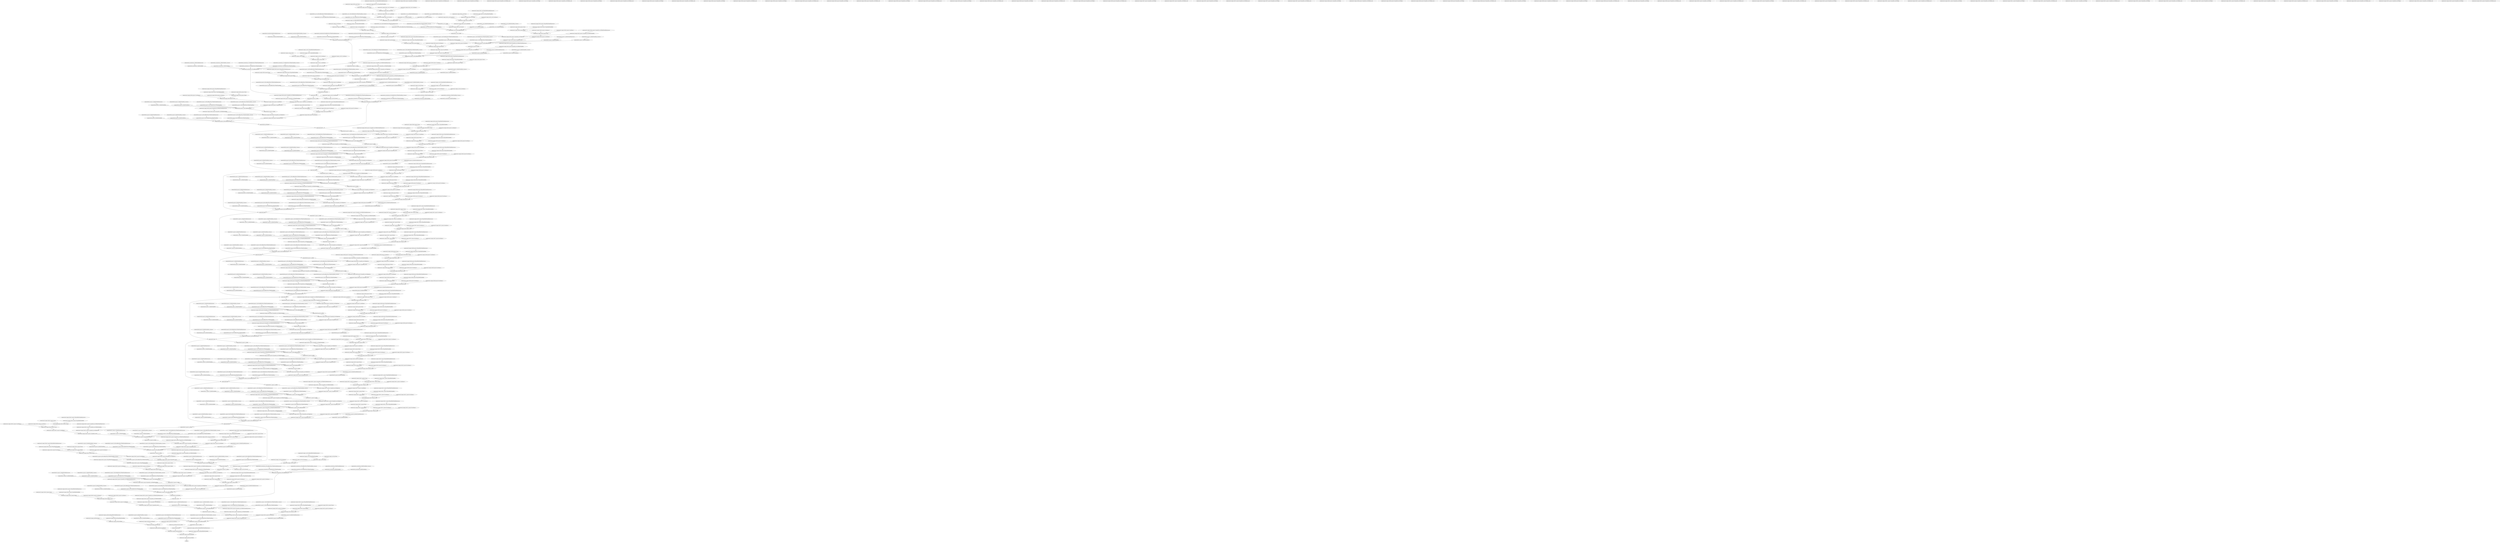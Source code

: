 strict digraph  {
self [op=Placeholder];
"xception/nncf_wrapper_block1_conv1/Const" [op=Const];
"xception/nncf_wrapper_block1_conv1/Equal/ReadVariableOp/resource" [op=Placeholder];
"xception/nncf_wrapper_block1_conv1/Equal/ReadVariableOp" [op=ReadVariableOp];
"xception/nncf_wrapper_block1_conv1/Equal" [op=Equal];
"xception/nncf_wrapper_block1_conv1/cond/input_0" [op=Placeholder];
"xception/nncf_wrapper_block1_conv1/cond/input_1" [op=Placeholder];
"xception/nncf_wrapper_block1_conv1/cond" [op=If];
"xception/nncf_wrapper_block1_conv1/cond/Identity" [op=Identity];
"xception/nncf_wrapper_block1_conv1/Conv2D" [op=Conv2D];
"xception/block1_conv1_bn/ReadVariableOp/resource" [op=Placeholder];
"xception/block1_conv1_bn/ReadVariableOp" [op=ReadVariableOp];
"xception/block1_conv1_bn/ReadVariableOp_1/resource" [op=Placeholder];
"xception/block1_conv1_bn/ReadVariableOp_1" [op=ReadVariableOp];
"xception/block1_conv1_bn/FusedBatchNormV3/ReadVariableOp/resource" [op=Placeholder];
"xception/block1_conv1_bn/FusedBatchNormV3/ReadVariableOp" [op=ReadVariableOp];
"xception/block1_conv1_bn/FusedBatchNormV3/ReadVariableOp_1/resource" [op=Placeholder];
"xception/block1_conv1_bn/FusedBatchNormV3/ReadVariableOp_1" [op=ReadVariableOp];
"xception/block1_conv1_bn/FusedBatchNormV3" [op=FusedBatchNormV3];
"xception/block1_conv1_act/Relu" [op=Relu];
"xception/nncf_wrapper_block1_conv2/Const" [op=Const];
"xception/nncf_wrapper_block1_conv2/Equal/ReadVariableOp/resource" [op=Placeholder];
"xception/nncf_wrapper_block1_conv2/Equal/ReadVariableOp" [op=ReadVariableOp];
"xception/nncf_wrapper_block1_conv2/Equal" [op=Equal];
"xception/nncf_wrapper_block1_conv2/cond/input_0" [op=Placeholder];
"xception/nncf_wrapper_block1_conv2/cond/input_1" [op=Placeholder];
"xception/nncf_wrapper_block1_conv2/cond" [op=If];
"xception/nncf_wrapper_block1_conv2/cond/Identity" [op=Identity];
"xception/nncf_wrapper_block1_conv2/Conv2D" [op=Conv2D];
"xception/block1_conv2_bn/ReadVariableOp/resource" [op=Placeholder];
"xception/block1_conv2_bn/ReadVariableOp" [op=ReadVariableOp];
"xception/block1_conv2_bn/ReadVariableOp_1/resource" [op=Placeholder];
"xception/block1_conv2_bn/ReadVariableOp_1" [op=ReadVariableOp];
"xception/block1_conv2_bn/FusedBatchNormV3/ReadVariableOp/resource" [op=Placeholder];
"xception/block1_conv2_bn/FusedBatchNormV3/ReadVariableOp" [op=ReadVariableOp];
"xception/block1_conv2_bn/FusedBatchNormV3/ReadVariableOp_1/resource" [op=Placeholder];
"xception/block1_conv2_bn/FusedBatchNormV3/ReadVariableOp_1" [op=ReadVariableOp];
"xception/block1_conv2_bn/FusedBatchNormV3" [op=FusedBatchNormV3];
"xception/block1_conv2_act/Relu" [op=Relu];
"xception/nncf_wrapper_block2_sepconv1/Const" [op=Const];
"xception/nncf_wrapper_block2_sepconv1/Equal/ReadVariableOp/resource" [op=Placeholder];
"xception/nncf_wrapper_block2_sepconv1/Equal/ReadVariableOp" [op=ReadVariableOp];
"xception/nncf_wrapper_block2_sepconv1/Equal" [op=Equal];
"xception/nncf_wrapper_block2_sepconv1/cond/input_0" [op=Placeholder];
"xception/nncf_wrapper_block2_sepconv1/cond/input_1" [op=Placeholder];
"xception/nncf_wrapper_block2_sepconv1/cond" [op=If];
"xception/nncf_wrapper_block2_sepconv1/cond/Identity" [op=Identity];
"xception/nncf_wrapper_block2_sepconv1/separable_conv2d/ReadVariableOp/resource" [op=Placeholder];
"xception/nncf_wrapper_block2_sepconv1/separable_conv2d/ReadVariableOp" [op=ReadVariableOp];
"xception/nncf_wrapper_block2_sepconv1/separable_conv2d/Shape" [op=Const];
"xception/nncf_wrapper_block2_sepconv1/separable_conv2d/dilation_rate" [op=Const];
"xception/nncf_wrapper_block2_sepconv1/separable_conv2d/depthwise" [op=DepthwiseConv2dNative];
"xception/nncf_wrapper_block2_sepconv1/separable_conv2d" [op=Conv2D];
"xception/block2_sepconv1_bn/ReadVariableOp/resource" [op=Placeholder];
"xception/block2_sepconv1_bn/ReadVariableOp" [op=ReadVariableOp];
"xception/block2_sepconv1_bn/ReadVariableOp_1/resource" [op=Placeholder];
"xception/block2_sepconv1_bn/ReadVariableOp_1" [op=ReadVariableOp];
"xception/block2_sepconv1_bn/FusedBatchNormV3/ReadVariableOp/resource" [op=Placeholder];
"xception/block2_sepconv1_bn/FusedBatchNormV3/ReadVariableOp" [op=ReadVariableOp];
"xception/block2_sepconv1_bn/FusedBatchNormV3/ReadVariableOp_1/resource" [op=Placeholder];
"xception/block2_sepconv1_bn/FusedBatchNormV3/ReadVariableOp_1" [op=ReadVariableOp];
"xception/block2_sepconv1_bn/FusedBatchNormV3" [op=FusedBatchNormV3];
"xception/block2_sepconv2_act/Relu" [op=Relu];
"xception/nncf_wrapper_block2_sepconv2/Const" [op=Const];
"xception/nncf_wrapper_block2_sepconv2/Equal/ReadVariableOp/resource" [op=Placeholder];
"xception/nncf_wrapper_block2_sepconv2/Equal/ReadVariableOp" [op=ReadVariableOp];
"xception/nncf_wrapper_block2_sepconv2/Equal" [op=Equal];
"xception/nncf_wrapper_block2_sepconv2/cond/input_0" [op=Placeholder];
"xception/nncf_wrapper_block2_sepconv2/cond/input_1" [op=Placeholder];
"xception/nncf_wrapper_block2_sepconv2/cond" [op=If];
"xception/nncf_wrapper_block2_sepconv2/cond/Identity" [op=Identity];
"xception/nncf_wrapper_block2_sepconv2/separable_conv2d/ReadVariableOp/resource" [op=Placeholder];
"xception/nncf_wrapper_block2_sepconv2/separable_conv2d/ReadVariableOp" [op=ReadVariableOp];
"xception/nncf_wrapper_block2_sepconv2/separable_conv2d/Shape" [op=Const];
"xception/nncf_wrapper_block2_sepconv2/separable_conv2d/dilation_rate" [op=Const];
"xception/nncf_wrapper_block2_sepconv2/separable_conv2d/depthwise" [op=DepthwiseConv2dNative];
"xception/nncf_wrapper_block2_sepconv2/separable_conv2d" [op=Conv2D];
"xception/nncf_wrapper_conv2d/Const" [op=Const];
"xception/nncf_wrapper_conv2d/Equal/ReadVariableOp/resource" [op=Placeholder];
"xception/nncf_wrapper_conv2d/Equal/ReadVariableOp" [op=ReadVariableOp];
"xception/nncf_wrapper_conv2d/Equal" [op=Equal];
"xception/nncf_wrapper_conv2d/cond/input_0" [op=Placeholder];
"xception/nncf_wrapper_conv2d/cond/input_1" [op=Placeholder];
"xception/nncf_wrapper_conv2d/cond" [op=If];
"xception/nncf_wrapper_conv2d/cond/Identity" [op=Identity];
"xception/nncf_wrapper_conv2d/Conv2D" [op=Conv2D];
"xception/block2_sepconv2_bn/ReadVariableOp/resource" [op=Placeholder];
"xception/block2_sepconv2_bn/ReadVariableOp" [op=ReadVariableOp];
"xception/block2_sepconv2_bn/ReadVariableOp_1/resource" [op=Placeholder];
"xception/block2_sepconv2_bn/ReadVariableOp_1" [op=ReadVariableOp];
"xception/block2_sepconv2_bn/FusedBatchNormV3/ReadVariableOp/resource" [op=Placeholder];
"xception/block2_sepconv2_bn/FusedBatchNormV3/ReadVariableOp" [op=ReadVariableOp];
"xception/block2_sepconv2_bn/FusedBatchNormV3/ReadVariableOp_1/resource" [op=Placeholder];
"xception/block2_sepconv2_bn/FusedBatchNormV3/ReadVariableOp_1" [op=ReadVariableOp];
"xception/block2_sepconv2_bn/FusedBatchNormV3" [op=FusedBatchNormV3];
"xception/block2_pool/MaxPool" [op=MaxPool];
"xception/batch_normalization/ReadVariableOp/resource" [op=Placeholder];
"xception/batch_normalization/ReadVariableOp" [op=ReadVariableOp];
"xception/batch_normalization/ReadVariableOp_1/resource" [op=Placeholder];
"xception/batch_normalization/ReadVariableOp_1" [op=ReadVariableOp];
"xception/batch_normalization/FusedBatchNormV3/ReadVariableOp/resource" [op=Placeholder];
"xception/batch_normalization/FusedBatchNormV3/ReadVariableOp" [op=ReadVariableOp];
"xception/batch_normalization/FusedBatchNormV3/ReadVariableOp_1/resource" [op=Placeholder];
"xception/batch_normalization/FusedBatchNormV3/ReadVariableOp_1" [op=ReadVariableOp];
"xception/batch_normalization/FusedBatchNormV3" [op=FusedBatchNormV3];
"xception/add/add" [op=AddV2];
"xception/block3_sepconv1_act/Relu" [op=Relu];
"xception/nncf_wrapper_block3_sepconv1/Const" [op=Const];
"xception/nncf_wrapper_block3_sepconv1/Equal/ReadVariableOp/resource" [op=Placeholder];
"xception/nncf_wrapper_block3_sepconv1/Equal/ReadVariableOp" [op=ReadVariableOp];
"xception/nncf_wrapper_block3_sepconv1/Equal" [op=Equal];
"xception/nncf_wrapper_block3_sepconv1/cond/input_0" [op=Placeholder];
"xception/nncf_wrapper_block3_sepconv1/cond/input_1" [op=Placeholder];
"xception/nncf_wrapper_block3_sepconv1/cond" [op=If];
"xception/nncf_wrapper_block3_sepconv1/cond/Identity" [op=Identity];
"xception/nncf_wrapper_block3_sepconv1/separable_conv2d/ReadVariableOp/resource" [op=Placeholder];
"xception/nncf_wrapper_block3_sepconv1/separable_conv2d/ReadVariableOp" [op=ReadVariableOp];
"xception/nncf_wrapper_block3_sepconv1/separable_conv2d/Shape" [op=Const];
"xception/nncf_wrapper_block3_sepconv1/separable_conv2d/dilation_rate" [op=Const];
"xception/nncf_wrapper_block3_sepconv1/separable_conv2d/depthwise" [op=DepthwiseConv2dNative];
"xception/nncf_wrapper_block3_sepconv1/separable_conv2d" [op=Conv2D];
"xception/block3_sepconv1_bn/ReadVariableOp/resource" [op=Placeholder];
"xception/block3_sepconv1_bn/ReadVariableOp" [op=ReadVariableOp];
"xception/block3_sepconv1_bn/ReadVariableOp_1/resource" [op=Placeholder];
"xception/block3_sepconv1_bn/ReadVariableOp_1" [op=ReadVariableOp];
"xception/block3_sepconv1_bn/FusedBatchNormV3/ReadVariableOp/resource" [op=Placeholder];
"xception/block3_sepconv1_bn/FusedBatchNormV3/ReadVariableOp" [op=ReadVariableOp];
"xception/block3_sepconv1_bn/FusedBatchNormV3/ReadVariableOp_1/resource" [op=Placeholder];
"xception/block3_sepconv1_bn/FusedBatchNormV3/ReadVariableOp_1" [op=ReadVariableOp];
"xception/block3_sepconv1_bn/FusedBatchNormV3" [op=FusedBatchNormV3];
"xception/block3_sepconv2_act/Relu" [op=Relu];
"xception/nncf_wrapper_block3_sepconv2/Const" [op=Const];
"xception/nncf_wrapper_block3_sepconv2/Equal/ReadVariableOp/resource" [op=Placeholder];
"xception/nncf_wrapper_block3_sepconv2/Equal/ReadVariableOp" [op=ReadVariableOp];
"xception/nncf_wrapper_block3_sepconv2/Equal" [op=Equal];
"xception/nncf_wrapper_block3_sepconv2/cond/input_0" [op=Placeholder];
"xception/nncf_wrapper_block3_sepconv2/cond/input_1" [op=Placeholder];
"xception/nncf_wrapper_block3_sepconv2/cond" [op=If];
"xception/nncf_wrapper_block3_sepconv2/cond/Identity" [op=Identity];
"xception/nncf_wrapper_block3_sepconv2/separable_conv2d/ReadVariableOp/resource" [op=Placeholder];
"xception/nncf_wrapper_block3_sepconv2/separable_conv2d/ReadVariableOp" [op=ReadVariableOp];
"xception/nncf_wrapper_block3_sepconv2/separable_conv2d/Shape" [op=Const];
"xception/nncf_wrapper_block3_sepconv2/separable_conv2d/dilation_rate" [op=Const];
"xception/nncf_wrapper_block3_sepconv2/separable_conv2d/depthwise" [op=DepthwiseConv2dNative];
"xception/nncf_wrapper_block3_sepconv2/separable_conv2d" [op=Conv2D];
"xception/nncf_wrapper_conv2d_1/Const" [op=Const];
"xception/nncf_wrapper_conv2d_1/Equal/ReadVariableOp/resource" [op=Placeholder];
"xception/nncf_wrapper_conv2d_1/Equal/ReadVariableOp" [op=ReadVariableOp];
"xception/nncf_wrapper_conv2d_1/Equal" [op=Equal];
"xception/nncf_wrapper_conv2d_1/cond/input_0" [op=Placeholder];
"xception/nncf_wrapper_conv2d_1/cond/input_1" [op=Placeholder];
"xception/nncf_wrapper_conv2d_1/cond" [op=If];
"xception/nncf_wrapper_conv2d_1/cond/Identity" [op=Identity];
"xception/nncf_wrapper_conv2d_1/Conv2D" [op=Conv2D];
"xception/block3_sepconv2_bn/ReadVariableOp/resource" [op=Placeholder];
"xception/block3_sepconv2_bn/ReadVariableOp" [op=ReadVariableOp];
"xception/block3_sepconv2_bn/ReadVariableOp_1/resource" [op=Placeholder];
"xception/block3_sepconv2_bn/ReadVariableOp_1" [op=ReadVariableOp];
"xception/block3_sepconv2_bn/FusedBatchNormV3/ReadVariableOp/resource" [op=Placeholder];
"xception/block3_sepconv2_bn/FusedBatchNormV3/ReadVariableOp" [op=ReadVariableOp];
"xception/block3_sepconv2_bn/FusedBatchNormV3/ReadVariableOp_1/resource" [op=Placeholder];
"xception/block3_sepconv2_bn/FusedBatchNormV3/ReadVariableOp_1" [op=ReadVariableOp];
"xception/block3_sepconv2_bn/FusedBatchNormV3" [op=FusedBatchNormV3];
"xception/block3_pool/MaxPool" [op=MaxPool];
"xception/batch_normalization_1/ReadVariableOp/resource" [op=Placeholder];
"xception/batch_normalization_1/ReadVariableOp" [op=ReadVariableOp];
"xception/batch_normalization_1/ReadVariableOp_1/resource" [op=Placeholder];
"xception/batch_normalization_1/ReadVariableOp_1" [op=ReadVariableOp];
"xception/batch_normalization_1/FusedBatchNormV3/ReadVariableOp/resource" [op=Placeholder];
"xception/batch_normalization_1/FusedBatchNormV3/ReadVariableOp" [op=ReadVariableOp];
"xception/batch_normalization_1/FusedBatchNormV3/ReadVariableOp_1/resource" [op=Placeholder];
"xception/batch_normalization_1/FusedBatchNormV3/ReadVariableOp_1" [op=ReadVariableOp];
"xception/batch_normalization_1/FusedBatchNormV3" [op=FusedBatchNormV3];
"xception/add_1/add" [op=AddV2];
"xception/block4_sepconv1_act/Relu" [op=Relu];
"xception/nncf_wrapper_block4_sepconv1/Const" [op=Const];
"xception/nncf_wrapper_block4_sepconv1/Equal/ReadVariableOp/resource" [op=Placeholder];
"xception/nncf_wrapper_block4_sepconv1/Equal/ReadVariableOp" [op=ReadVariableOp];
"xception/nncf_wrapper_block4_sepconv1/Equal" [op=Equal];
"xception/nncf_wrapper_block4_sepconv1/cond/input_0" [op=Placeholder];
"xception/nncf_wrapper_block4_sepconv1/cond/input_1" [op=Placeholder];
"xception/nncf_wrapper_block4_sepconv1/cond" [op=If];
"xception/nncf_wrapper_block4_sepconv1/cond/Identity" [op=Identity];
"xception/nncf_wrapper_block4_sepconv1/separable_conv2d/ReadVariableOp/resource" [op=Placeholder];
"xception/nncf_wrapper_block4_sepconv1/separable_conv2d/ReadVariableOp" [op=ReadVariableOp];
"xception/nncf_wrapper_block4_sepconv1/separable_conv2d/Shape" [op=Const];
"xception/nncf_wrapper_block4_sepconv1/separable_conv2d/dilation_rate" [op=Const];
"xception/nncf_wrapper_block4_sepconv1/separable_conv2d/depthwise" [op=DepthwiseConv2dNative];
"xception/nncf_wrapper_block4_sepconv1/separable_conv2d" [op=Conv2D];
"xception/block4_sepconv1_bn/ReadVariableOp/resource" [op=Placeholder];
"xception/block4_sepconv1_bn/ReadVariableOp" [op=ReadVariableOp];
"xception/block4_sepconv1_bn/ReadVariableOp_1/resource" [op=Placeholder];
"xception/block4_sepconv1_bn/ReadVariableOp_1" [op=ReadVariableOp];
"xception/block4_sepconv1_bn/FusedBatchNormV3/ReadVariableOp/resource" [op=Placeholder];
"xception/block4_sepconv1_bn/FusedBatchNormV3/ReadVariableOp" [op=ReadVariableOp];
"xception/block4_sepconv1_bn/FusedBatchNormV3/ReadVariableOp_1/resource" [op=Placeholder];
"xception/block4_sepconv1_bn/FusedBatchNormV3/ReadVariableOp_1" [op=ReadVariableOp];
"xception/block4_sepconv1_bn/FusedBatchNormV3" [op=FusedBatchNormV3];
"xception/block4_sepconv2_act/Relu" [op=Relu];
"xception/nncf_wrapper_block4_sepconv2/Const" [op=Const];
"xception/nncf_wrapper_block4_sepconv2/Equal/ReadVariableOp/resource" [op=Placeholder];
"xception/nncf_wrapper_block4_sepconv2/Equal/ReadVariableOp" [op=ReadVariableOp];
"xception/nncf_wrapper_block4_sepconv2/Equal" [op=Equal];
"xception/nncf_wrapper_block4_sepconv2/cond/input_0" [op=Placeholder];
"xception/nncf_wrapper_block4_sepconv2/cond/input_1" [op=Placeholder];
"xception/nncf_wrapper_block4_sepconv2/cond" [op=If];
"xception/nncf_wrapper_block4_sepconv2/cond/Identity" [op=Identity];
"xception/nncf_wrapper_block4_sepconv2/separable_conv2d/ReadVariableOp/resource" [op=Placeholder];
"xception/nncf_wrapper_block4_sepconv2/separable_conv2d/ReadVariableOp" [op=ReadVariableOp];
"xception/nncf_wrapper_block4_sepconv2/separable_conv2d/Shape" [op=Const];
"xception/nncf_wrapper_block4_sepconv2/separable_conv2d/dilation_rate" [op=Const];
"xception/nncf_wrapper_block4_sepconv2/separable_conv2d/depthwise" [op=DepthwiseConv2dNative];
"xception/nncf_wrapper_block4_sepconv2/separable_conv2d" [op=Conv2D];
"xception/nncf_wrapper_conv2d_2/Const" [op=Const];
"xception/nncf_wrapper_conv2d_2/Equal/ReadVariableOp/resource" [op=Placeholder];
"xception/nncf_wrapper_conv2d_2/Equal/ReadVariableOp" [op=ReadVariableOp];
"xception/nncf_wrapper_conv2d_2/Equal" [op=Equal];
"xception/nncf_wrapper_conv2d_2/cond/input_0" [op=Placeholder];
"xception/nncf_wrapper_conv2d_2/cond/input_1" [op=Placeholder];
"xception/nncf_wrapper_conv2d_2/cond" [op=If];
"xception/nncf_wrapper_conv2d_2/cond/Identity" [op=Identity];
"xception/nncf_wrapper_conv2d_2/Conv2D" [op=Conv2D];
"xception/block4_sepconv2_bn/ReadVariableOp/resource" [op=Placeholder];
"xception/block4_sepconv2_bn/ReadVariableOp" [op=ReadVariableOp];
"xception/block4_sepconv2_bn/ReadVariableOp_1/resource" [op=Placeholder];
"xception/block4_sepconv2_bn/ReadVariableOp_1" [op=ReadVariableOp];
"xception/block4_sepconv2_bn/FusedBatchNormV3/ReadVariableOp/resource" [op=Placeholder];
"xception/block4_sepconv2_bn/FusedBatchNormV3/ReadVariableOp" [op=ReadVariableOp];
"xception/block4_sepconv2_bn/FusedBatchNormV3/ReadVariableOp_1/resource" [op=Placeholder];
"xception/block4_sepconv2_bn/FusedBatchNormV3/ReadVariableOp_1" [op=ReadVariableOp];
"xception/block4_sepconv2_bn/FusedBatchNormV3" [op=FusedBatchNormV3];
"xception/block4_pool/MaxPool" [op=MaxPool];
"xception/batch_normalization_2/ReadVariableOp/resource" [op=Placeholder];
"xception/batch_normalization_2/ReadVariableOp" [op=ReadVariableOp];
"xception/batch_normalization_2/ReadVariableOp_1/resource" [op=Placeholder];
"xception/batch_normalization_2/ReadVariableOp_1" [op=ReadVariableOp];
"xception/batch_normalization_2/FusedBatchNormV3/ReadVariableOp/resource" [op=Placeholder];
"xception/batch_normalization_2/FusedBatchNormV3/ReadVariableOp" [op=ReadVariableOp];
"xception/batch_normalization_2/FusedBatchNormV3/ReadVariableOp_1/resource" [op=Placeholder];
"xception/batch_normalization_2/FusedBatchNormV3/ReadVariableOp_1" [op=ReadVariableOp];
"xception/batch_normalization_2/FusedBatchNormV3" [op=FusedBatchNormV3];
"xception/add_2/add" [op=AddV2];
"xception/block5_sepconv1_act/Relu" [op=Relu];
"xception/nncf_wrapper_block5_sepconv1/Const" [op=Const];
"xception/nncf_wrapper_block5_sepconv1/Equal/ReadVariableOp/resource" [op=Placeholder];
"xception/nncf_wrapper_block5_sepconv1/Equal/ReadVariableOp" [op=ReadVariableOp];
"xception/nncf_wrapper_block5_sepconv1/Equal" [op=Equal];
"xception/nncf_wrapper_block5_sepconv1/cond/input_0" [op=Placeholder];
"xception/nncf_wrapper_block5_sepconv1/cond/input_1" [op=Placeholder];
"xception/nncf_wrapper_block5_sepconv1/cond" [op=If];
"xception/nncf_wrapper_block5_sepconv1/cond/Identity" [op=Identity];
"xception/nncf_wrapper_block5_sepconv1/separable_conv2d/ReadVariableOp/resource" [op=Placeholder];
"xception/nncf_wrapper_block5_sepconv1/separable_conv2d/ReadVariableOp" [op=ReadVariableOp];
"xception/nncf_wrapper_block5_sepconv1/separable_conv2d/Shape" [op=Const];
"xception/nncf_wrapper_block5_sepconv1/separable_conv2d/dilation_rate" [op=Const];
"xception/nncf_wrapper_block5_sepconv1/separable_conv2d/depthwise" [op=DepthwiseConv2dNative];
"xception/nncf_wrapper_block5_sepconv1/separable_conv2d" [op=Conv2D];
"xception/block5_sepconv1_bn/ReadVariableOp/resource" [op=Placeholder];
"xception/block5_sepconv1_bn/ReadVariableOp" [op=ReadVariableOp];
"xception/block5_sepconv1_bn/ReadVariableOp_1/resource" [op=Placeholder];
"xception/block5_sepconv1_bn/ReadVariableOp_1" [op=ReadVariableOp];
"xception/block5_sepconv1_bn/FusedBatchNormV3/ReadVariableOp/resource" [op=Placeholder];
"xception/block5_sepconv1_bn/FusedBatchNormV3/ReadVariableOp" [op=ReadVariableOp];
"xception/block5_sepconv1_bn/FusedBatchNormV3/ReadVariableOp_1/resource" [op=Placeholder];
"xception/block5_sepconv1_bn/FusedBatchNormV3/ReadVariableOp_1" [op=ReadVariableOp];
"xception/block5_sepconv1_bn/FusedBatchNormV3" [op=FusedBatchNormV3];
"xception/block5_sepconv2_act/Relu" [op=Relu];
"xception/nncf_wrapper_block5_sepconv2/Const" [op=Const];
"xception/nncf_wrapper_block5_sepconv2/Equal/ReadVariableOp/resource" [op=Placeholder];
"xception/nncf_wrapper_block5_sepconv2/Equal/ReadVariableOp" [op=ReadVariableOp];
"xception/nncf_wrapper_block5_sepconv2/Equal" [op=Equal];
"xception/nncf_wrapper_block5_sepconv2/cond/input_0" [op=Placeholder];
"xception/nncf_wrapper_block5_sepconv2/cond/input_1" [op=Placeholder];
"xception/nncf_wrapper_block5_sepconv2/cond" [op=If];
"xception/nncf_wrapper_block5_sepconv2/cond/Identity" [op=Identity];
"xception/nncf_wrapper_block5_sepconv2/separable_conv2d/ReadVariableOp/resource" [op=Placeholder];
"xception/nncf_wrapper_block5_sepconv2/separable_conv2d/ReadVariableOp" [op=ReadVariableOp];
"xception/nncf_wrapper_block5_sepconv2/separable_conv2d/Shape" [op=Const];
"xception/nncf_wrapper_block5_sepconv2/separable_conv2d/dilation_rate" [op=Const];
"xception/nncf_wrapper_block5_sepconv2/separable_conv2d/depthwise" [op=DepthwiseConv2dNative];
"xception/nncf_wrapper_block5_sepconv2/separable_conv2d" [op=Conv2D];
"xception/block5_sepconv2_bn/ReadVariableOp/resource" [op=Placeholder];
"xception/block5_sepconv2_bn/ReadVariableOp" [op=ReadVariableOp];
"xception/block5_sepconv2_bn/ReadVariableOp_1/resource" [op=Placeholder];
"xception/block5_sepconv2_bn/ReadVariableOp_1" [op=ReadVariableOp];
"xception/block5_sepconv2_bn/FusedBatchNormV3/ReadVariableOp/resource" [op=Placeholder];
"xception/block5_sepconv2_bn/FusedBatchNormV3/ReadVariableOp" [op=ReadVariableOp];
"xception/block5_sepconv2_bn/FusedBatchNormV3/ReadVariableOp_1/resource" [op=Placeholder];
"xception/block5_sepconv2_bn/FusedBatchNormV3/ReadVariableOp_1" [op=ReadVariableOp];
"xception/block5_sepconv2_bn/FusedBatchNormV3" [op=FusedBatchNormV3];
"xception/block5_sepconv3_act/Relu" [op=Relu];
"xception/nncf_wrapper_block5_sepconv3/Const" [op=Const];
"xception/nncf_wrapper_block5_sepconv3/Equal/ReadVariableOp/resource" [op=Placeholder];
"xception/nncf_wrapper_block5_sepconv3/Equal/ReadVariableOp" [op=ReadVariableOp];
"xception/nncf_wrapper_block5_sepconv3/Equal" [op=Equal];
"xception/nncf_wrapper_block5_sepconv3/cond/input_0" [op=Placeholder];
"xception/nncf_wrapper_block5_sepconv3/cond/input_1" [op=Placeholder];
"xception/nncf_wrapper_block5_sepconv3/cond" [op=If];
"xception/nncf_wrapper_block5_sepconv3/cond/Identity" [op=Identity];
"xception/nncf_wrapper_block5_sepconv3/separable_conv2d/ReadVariableOp/resource" [op=Placeholder];
"xception/nncf_wrapper_block5_sepconv3/separable_conv2d/ReadVariableOp" [op=ReadVariableOp];
"xception/nncf_wrapper_block5_sepconv3/separable_conv2d/Shape" [op=Const];
"xception/nncf_wrapper_block5_sepconv3/separable_conv2d/dilation_rate" [op=Const];
"xception/nncf_wrapper_block5_sepconv3/separable_conv2d/depthwise" [op=DepthwiseConv2dNative];
"xception/nncf_wrapper_block5_sepconv3/separable_conv2d" [op=Conv2D];
"xception/block5_sepconv3_bn/ReadVariableOp/resource" [op=Placeholder];
"xception/block5_sepconv3_bn/ReadVariableOp" [op=ReadVariableOp];
"xception/block5_sepconv3_bn/ReadVariableOp_1/resource" [op=Placeholder];
"xception/block5_sepconv3_bn/ReadVariableOp_1" [op=ReadVariableOp];
"xception/block5_sepconv3_bn/FusedBatchNormV3/ReadVariableOp/resource" [op=Placeholder];
"xception/block5_sepconv3_bn/FusedBatchNormV3/ReadVariableOp" [op=ReadVariableOp];
"xception/block5_sepconv3_bn/FusedBatchNormV3/ReadVariableOp_1/resource" [op=Placeholder];
"xception/block5_sepconv3_bn/FusedBatchNormV3/ReadVariableOp_1" [op=ReadVariableOp];
"xception/block5_sepconv3_bn/FusedBatchNormV3" [op=FusedBatchNormV3];
"xception/add_3/add" [op=AddV2];
"xception/block6_sepconv1_act/Relu" [op=Relu];
"xception/nncf_wrapper_block6_sepconv1/Const" [op=Const];
"xception/nncf_wrapper_block6_sepconv1/Equal/ReadVariableOp/resource" [op=Placeholder];
"xception/nncf_wrapper_block6_sepconv1/Equal/ReadVariableOp" [op=ReadVariableOp];
"xception/nncf_wrapper_block6_sepconv1/Equal" [op=Equal];
"xception/nncf_wrapper_block6_sepconv1/cond/input_0" [op=Placeholder];
"xception/nncf_wrapper_block6_sepconv1/cond/input_1" [op=Placeholder];
"xception/nncf_wrapper_block6_sepconv1/cond" [op=If];
"xception/nncf_wrapper_block6_sepconv1/cond/Identity" [op=Identity];
"xception/nncf_wrapper_block6_sepconv1/separable_conv2d/ReadVariableOp/resource" [op=Placeholder];
"xception/nncf_wrapper_block6_sepconv1/separable_conv2d/ReadVariableOp" [op=ReadVariableOp];
"xception/nncf_wrapper_block6_sepconv1/separable_conv2d/Shape" [op=Const];
"xception/nncf_wrapper_block6_sepconv1/separable_conv2d/dilation_rate" [op=Const];
"xception/nncf_wrapper_block6_sepconv1/separable_conv2d/depthwise" [op=DepthwiseConv2dNative];
"xception/nncf_wrapper_block6_sepconv1/separable_conv2d" [op=Conv2D];
"xception/block6_sepconv1_bn/ReadVariableOp/resource" [op=Placeholder];
"xception/block6_sepconv1_bn/ReadVariableOp" [op=ReadVariableOp];
"xception/block6_sepconv1_bn/ReadVariableOp_1/resource" [op=Placeholder];
"xception/block6_sepconv1_bn/ReadVariableOp_1" [op=ReadVariableOp];
"xception/block6_sepconv1_bn/FusedBatchNormV3/ReadVariableOp/resource" [op=Placeholder];
"xception/block6_sepconv1_bn/FusedBatchNormV3/ReadVariableOp" [op=ReadVariableOp];
"xception/block6_sepconv1_bn/FusedBatchNormV3/ReadVariableOp_1/resource" [op=Placeholder];
"xception/block6_sepconv1_bn/FusedBatchNormV3/ReadVariableOp_1" [op=ReadVariableOp];
"xception/block6_sepconv1_bn/FusedBatchNormV3" [op=FusedBatchNormV3];
"xception/block6_sepconv2_act/Relu" [op=Relu];
"xception/nncf_wrapper_block6_sepconv2/Const" [op=Const];
"xception/nncf_wrapper_block6_sepconv2/Equal/ReadVariableOp/resource" [op=Placeholder];
"xception/nncf_wrapper_block6_sepconv2/Equal/ReadVariableOp" [op=ReadVariableOp];
"xception/nncf_wrapper_block6_sepconv2/Equal" [op=Equal];
"xception/nncf_wrapper_block6_sepconv2/cond/input_0" [op=Placeholder];
"xception/nncf_wrapper_block6_sepconv2/cond/input_1" [op=Placeholder];
"xception/nncf_wrapper_block6_sepconv2/cond" [op=If];
"xception/nncf_wrapper_block6_sepconv2/cond/Identity" [op=Identity];
"xception/nncf_wrapper_block6_sepconv2/separable_conv2d/ReadVariableOp/resource" [op=Placeholder];
"xception/nncf_wrapper_block6_sepconv2/separable_conv2d/ReadVariableOp" [op=ReadVariableOp];
"xception/nncf_wrapper_block6_sepconv2/separable_conv2d/Shape" [op=Const];
"xception/nncf_wrapper_block6_sepconv2/separable_conv2d/dilation_rate" [op=Const];
"xception/nncf_wrapper_block6_sepconv2/separable_conv2d/depthwise" [op=DepthwiseConv2dNative];
"xception/nncf_wrapper_block6_sepconv2/separable_conv2d" [op=Conv2D];
"xception/block6_sepconv2_bn/ReadVariableOp/resource" [op=Placeholder];
"xception/block6_sepconv2_bn/ReadVariableOp" [op=ReadVariableOp];
"xception/block6_sepconv2_bn/ReadVariableOp_1/resource" [op=Placeholder];
"xception/block6_sepconv2_bn/ReadVariableOp_1" [op=ReadVariableOp];
"xception/block6_sepconv2_bn/FusedBatchNormV3/ReadVariableOp/resource" [op=Placeholder];
"xception/block6_sepconv2_bn/FusedBatchNormV3/ReadVariableOp" [op=ReadVariableOp];
"xception/block6_sepconv2_bn/FusedBatchNormV3/ReadVariableOp_1/resource" [op=Placeholder];
"xception/block6_sepconv2_bn/FusedBatchNormV3/ReadVariableOp_1" [op=ReadVariableOp];
"xception/block6_sepconv2_bn/FusedBatchNormV3" [op=FusedBatchNormV3];
"xception/block6_sepconv3_act/Relu" [op=Relu];
"xception/nncf_wrapper_block6_sepconv3/Const" [op=Const];
"xception/nncf_wrapper_block6_sepconv3/Equal/ReadVariableOp/resource" [op=Placeholder];
"xception/nncf_wrapper_block6_sepconv3/Equal/ReadVariableOp" [op=ReadVariableOp];
"xception/nncf_wrapper_block6_sepconv3/Equal" [op=Equal];
"xception/nncf_wrapper_block6_sepconv3/cond/input_0" [op=Placeholder];
"xception/nncf_wrapper_block6_sepconv3/cond/input_1" [op=Placeholder];
"xception/nncf_wrapper_block6_sepconv3/cond" [op=If];
"xception/nncf_wrapper_block6_sepconv3/cond/Identity" [op=Identity];
"xception/nncf_wrapper_block6_sepconv3/separable_conv2d/ReadVariableOp/resource" [op=Placeholder];
"xception/nncf_wrapper_block6_sepconv3/separable_conv2d/ReadVariableOp" [op=ReadVariableOp];
"xception/nncf_wrapper_block6_sepconv3/separable_conv2d/Shape" [op=Const];
"xception/nncf_wrapper_block6_sepconv3/separable_conv2d/dilation_rate" [op=Const];
"xception/nncf_wrapper_block6_sepconv3/separable_conv2d/depthwise" [op=DepthwiseConv2dNative];
"xception/nncf_wrapper_block6_sepconv3/separable_conv2d" [op=Conv2D];
"xception/block6_sepconv3_bn/ReadVariableOp/resource" [op=Placeholder];
"xception/block6_sepconv3_bn/ReadVariableOp" [op=ReadVariableOp];
"xception/block6_sepconv3_bn/ReadVariableOp_1/resource" [op=Placeholder];
"xception/block6_sepconv3_bn/ReadVariableOp_1" [op=ReadVariableOp];
"xception/block6_sepconv3_bn/FusedBatchNormV3/ReadVariableOp/resource" [op=Placeholder];
"xception/block6_sepconv3_bn/FusedBatchNormV3/ReadVariableOp" [op=ReadVariableOp];
"xception/block6_sepconv3_bn/FusedBatchNormV3/ReadVariableOp_1/resource" [op=Placeholder];
"xception/block6_sepconv3_bn/FusedBatchNormV3/ReadVariableOp_1" [op=ReadVariableOp];
"xception/block6_sepconv3_bn/FusedBatchNormV3" [op=FusedBatchNormV3];
"xception/add_4/add" [op=AddV2];
"xception/block7_sepconv1_act/Relu" [op=Relu];
"xception/nncf_wrapper_block7_sepconv1/Const" [op=Const];
"xception/nncf_wrapper_block7_sepconv1/Equal/ReadVariableOp/resource" [op=Placeholder];
"xception/nncf_wrapper_block7_sepconv1/Equal/ReadVariableOp" [op=ReadVariableOp];
"xception/nncf_wrapper_block7_sepconv1/Equal" [op=Equal];
"xception/nncf_wrapper_block7_sepconv1/cond/input_0" [op=Placeholder];
"xception/nncf_wrapper_block7_sepconv1/cond/input_1" [op=Placeholder];
"xception/nncf_wrapper_block7_sepconv1/cond" [op=If];
"xception/nncf_wrapper_block7_sepconv1/cond/Identity" [op=Identity];
"xception/nncf_wrapper_block7_sepconv1/separable_conv2d/ReadVariableOp/resource" [op=Placeholder];
"xception/nncf_wrapper_block7_sepconv1/separable_conv2d/ReadVariableOp" [op=ReadVariableOp];
"xception/nncf_wrapper_block7_sepconv1/separable_conv2d/Shape" [op=Const];
"xception/nncf_wrapper_block7_sepconv1/separable_conv2d/dilation_rate" [op=Const];
"xception/nncf_wrapper_block7_sepconv1/separable_conv2d/depthwise" [op=DepthwiseConv2dNative];
"xception/nncf_wrapper_block7_sepconv1/separable_conv2d" [op=Conv2D];
"xception/block7_sepconv1_bn/ReadVariableOp/resource" [op=Placeholder];
"xception/block7_sepconv1_bn/ReadVariableOp" [op=ReadVariableOp];
"xception/block7_sepconv1_bn/ReadVariableOp_1/resource" [op=Placeholder];
"xception/block7_sepconv1_bn/ReadVariableOp_1" [op=ReadVariableOp];
"xception/block7_sepconv1_bn/FusedBatchNormV3/ReadVariableOp/resource" [op=Placeholder];
"xception/block7_sepconv1_bn/FusedBatchNormV3/ReadVariableOp" [op=ReadVariableOp];
"xception/block7_sepconv1_bn/FusedBatchNormV3/ReadVariableOp_1/resource" [op=Placeholder];
"xception/block7_sepconv1_bn/FusedBatchNormV3/ReadVariableOp_1" [op=ReadVariableOp];
"xception/block7_sepconv1_bn/FusedBatchNormV3" [op=FusedBatchNormV3];
"xception/block7_sepconv2_act/Relu" [op=Relu];
"xception/nncf_wrapper_block7_sepconv2/Const" [op=Const];
"xception/nncf_wrapper_block7_sepconv2/Equal/ReadVariableOp/resource" [op=Placeholder];
"xception/nncf_wrapper_block7_sepconv2/Equal/ReadVariableOp" [op=ReadVariableOp];
"xception/nncf_wrapper_block7_sepconv2/Equal" [op=Equal];
"xception/nncf_wrapper_block7_sepconv2/cond/input_0" [op=Placeholder];
"xception/nncf_wrapper_block7_sepconv2/cond/input_1" [op=Placeholder];
"xception/nncf_wrapper_block7_sepconv2/cond" [op=If];
"xception/nncf_wrapper_block7_sepconv2/cond/Identity" [op=Identity];
"xception/nncf_wrapper_block7_sepconv2/separable_conv2d/ReadVariableOp/resource" [op=Placeholder];
"xception/nncf_wrapper_block7_sepconv2/separable_conv2d/ReadVariableOp" [op=ReadVariableOp];
"xception/nncf_wrapper_block7_sepconv2/separable_conv2d/Shape" [op=Const];
"xception/nncf_wrapper_block7_sepconv2/separable_conv2d/dilation_rate" [op=Const];
"xception/nncf_wrapper_block7_sepconv2/separable_conv2d/depthwise" [op=DepthwiseConv2dNative];
"xception/nncf_wrapper_block7_sepconv2/separable_conv2d" [op=Conv2D];
"xception/block7_sepconv2_bn/ReadVariableOp/resource" [op=Placeholder];
"xception/block7_sepconv2_bn/ReadVariableOp" [op=ReadVariableOp];
"xception/block7_sepconv2_bn/ReadVariableOp_1/resource" [op=Placeholder];
"xception/block7_sepconv2_bn/ReadVariableOp_1" [op=ReadVariableOp];
"xception/block7_sepconv2_bn/FusedBatchNormV3/ReadVariableOp/resource" [op=Placeholder];
"xception/block7_sepconv2_bn/FusedBatchNormV3/ReadVariableOp" [op=ReadVariableOp];
"xception/block7_sepconv2_bn/FusedBatchNormV3/ReadVariableOp_1/resource" [op=Placeholder];
"xception/block7_sepconv2_bn/FusedBatchNormV3/ReadVariableOp_1" [op=ReadVariableOp];
"xception/block7_sepconv2_bn/FusedBatchNormV3" [op=FusedBatchNormV3];
"xception/block7_sepconv3_act/Relu" [op=Relu];
"xception/nncf_wrapper_block7_sepconv3/Const" [op=Const];
"xception/nncf_wrapper_block7_sepconv3/Equal/ReadVariableOp/resource" [op=Placeholder];
"xception/nncf_wrapper_block7_sepconv3/Equal/ReadVariableOp" [op=ReadVariableOp];
"xception/nncf_wrapper_block7_sepconv3/Equal" [op=Equal];
"xception/nncf_wrapper_block7_sepconv3/cond/input_0" [op=Placeholder];
"xception/nncf_wrapper_block7_sepconv3/cond/input_1" [op=Placeholder];
"xception/nncf_wrapper_block7_sepconv3/cond" [op=If];
"xception/nncf_wrapper_block7_sepconv3/cond/Identity" [op=Identity];
"xception/nncf_wrapper_block7_sepconv3/separable_conv2d/ReadVariableOp/resource" [op=Placeholder];
"xception/nncf_wrapper_block7_sepconv3/separable_conv2d/ReadVariableOp" [op=ReadVariableOp];
"xception/nncf_wrapper_block7_sepconv3/separable_conv2d/Shape" [op=Const];
"xception/nncf_wrapper_block7_sepconv3/separable_conv2d/dilation_rate" [op=Const];
"xception/nncf_wrapper_block7_sepconv3/separable_conv2d/depthwise" [op=DepthwiseConv2dNative];
"xception/nncf_wrapper_block7_sepconv3/separable_conv2d" [op=Conv2D];
"xception/block7_sepconv3_bn/ReadVariableOp/resource" [op=Placeholder];
"xception/block7_sepconv3_bn/ReadVariableOp" [op=ReadVariableOp];
"xception/block7_sepconv3_bn/ReadVariableOp_1/resource" [op=Placeholder];
"xception/block7_sepconv3_bn/ReadVariableOp_1" [op=ReadVariableOp];
"xception/block7_sepconv3_bn/FusedBatchNormV3/ReadVariableOp/resource" [op=Placeholder];
"xception/block7_sepconv3_bn/FusedBatchNormV3/ReadVariableOp" [op=ReadVariableOp];
"xception/block7_sepconv3_bn/FusedBatchNormV3/ReadVariableOp_1/resource" [op=Placeholder];
"xception/block7_sepconv3_bn/FusedBatchNormV3/ReadVariableOp_1" [op=ReadVariableOp];
"xception/block7_sepconv3_bn/FusedBatchNormV3" [op=FusedBatchNormV3];
"xception/add_5/add" [op=AddV2];
"xception/block8_sepconv1_act/Relu" [op=Relu];
"xception/nncf_wrapper_block8_sepconv1/Const" [op=Const];
"xception/nncf_wrapper_block8_sepconv1/Equal/ReadVariableOp/resource" [op=Placeholder];
"xception/nncf_wrapper_block8_sepconv1/Equal/ReadVariableOp" [op=ReadVariableOp];
"xception/nncf_wrapper_block8_sepconv1/Equal" [op=Equal];
"xception/nncf_wrapper_block8_sepconv1/cond/input_0" [op=Placeholder];
"xception/nncf_wrapper_block8_sepconv1/cond/input_1" [op=Placeholder];
"xception/nncf_wrapper_block8_sepconv1/cond" [op=If];
"xception/nncf_wrapper_block8_sepconv1/cond/Identity" [op=Identity];
"xception/nncf_wrapper_block8_sepconv1/separable_conv2d/ReadVariableOp/resource" [op=Placeholder];
"xception/nncf_wrapper_block8_sepconv1/separable_conv2d/ReadVariableOp" [op=ReadVariableOp];
"xception/nncf_wrapper_block8_sepconv1/separable_conv2d/Shape" [op=Const];
"xception/nncf_wrapper_block8_sepconv1/separable_conv2d/dilation_rate" [op=Const];
"xception/nncf_wrapper_block8_sepconv1/separable_conv2d/depthwise" [op=DepthwiseConv2dNative];
"xception/nncf_wrapper_block8_sepconv1/separable_conv2d" [op=Conv2D];
"xception/block8_sepconv1_bn/ReadVariableOp/resource" [op=Placeholder];
"xception/block8_sepconv1_bn/ReadVariableOp" [op=ReadVariableOp];
"xception/block8_sepconv1_bn/ReadVariableOp_1/resource" [op=Placeholder];
"xception/block8_sepconv1_bn/ReadVariableOp_1" [op=ReadVariableOp];
"xception/block8_sepconv1_bn/FusedBatchNormV3/ReadVariableOp/resource" [op=Placeholder];
"xception/block8_sepconv1_bn/FusedBatchNormV3/ReadVariableOp" [op=ReadVariableOp];
"xception/block8_sepconv1_bn/FusedBatchNormV3/ReadVariableOp_1/resource" [op=Placeholder];
"xception/block8_sepconv1_bn/FusedBatchNormV3/ReadVariableOp_1" [op=ReadVariableOp];
"xception/block8_sepconv1_bn/FusedBatchNormV3" [op=FusedBatchNormV3];
"xception/block8_sepconv2_act/Relu" [op=Relu];
"xception/nncf_wrapper_block8_sepconv2/Const" [op=Const];
"xception/nncf_wrapper_block8_sepconv2/Equal/ReadVariableOp/resource" [op=Placeholder];
"xception/nncf_wrapper_block8_sepconv2/Equal/ReadVariableOp" [op=ReadVariableOp];
"xception/nncf_wrapper_block8_sepconv2/Equal" [op=Equal];
"xception/nncf_wrapper_block8_sepconv2/cond/input_0" [op=Placeholder];
"xception/nncf_wrapper_block8_sepconv2/cond/input_1" [op=Placeholder];
"xception/nncf_wrapper_block8_sepconv2/cond" [op=If];
"xception/nncf_wrapper_block8_sepconv2/cond/Identity" [op=Identity];
"xception/nncf_wrapper_block8_sepconv2/separable_conv2d/ReadVariableOp/resource" [op=Placeholder];
"xception/nncf_wrapper_block8_sepconv2/separable_conv2d/ReadVariableOp" [op=ReadVariableOp];
"xception/nncf_wrapper_block8_sepconv2/separable_conv2d/Shape" [op=Const];
"xception/nncf_wrapper_block8_sepconv2/separable_conv2d/dilation_rate" [op=Const];
"xception/nncf_wrapper_block8_sepconv2/separable_conv2d/depthwise" [op=DepthwiseConv2dNative];
"xception/nncf_wrapper_block8_sepconv2/separable_conv2d" [op=Conv2D];
"xception/block8_sepconv2_bn/ReadVariableOp/resource" [op=Placeholder];
"xception/block8_sepconv2_bn/ReadVariableOp" [op=ReadVariableOp];
"xception/block8_sepconv2_bn/ReadVariableOp_1/resource" [op=Placeholder];
"xception/block8_sepconv2_bn/ReadVariableOp_1" [op=ReadVariableOp];
"xception/block8_sepconv2_bn/FusedBatchNormV3/ReadVariableOp/resource" [op=Placeholder];
"xception/block8_sepconv2_bn/FusedBatchNormV3/ReadVariableOp" [op=ReadVariableOp];
"xception/block8_sepconv2_bn/FusedBatchNormV3/ReadVariableOp_1/resource" [op=Placeholder];
"xception/block8_sepconv2_bn/FusedBatchNormV3/ReadVariableOp_1" [op=ReadVariableOp];
"xception/block8_sepconv2_bn/FusedBatchNormV3" [op=FusedBatchNormV3];
"xception/block8_sepconv3_act/Relu" [op=Relu];
"xception/nncf_wrapper_block8_sepconv3/Const" [op=Const];
"xception/nncf_wrapper_block8_sepconv3/Equal/ReadVariableOp/resource" [op=Placeholder];
"xception/nncf_wrapper_block8_sepconv3/Equal/ReadVariableOp" [op=ReadVariableOp];
"xception/nncf_wrapper_block8_sepconv3/Equal" [op=Equal];
"xception/nncf_wrapper_block8_sepconv3/cond/input_0" [op=Placeholder];
"xception/nncf_wrapper_block8_sepconv3/cond/input_1" [op=Placeholder];
"xception/nncf_wrapper_block8_sepconv3/cond" [op=If];
"xception/nncf_wrapper_block8_sepconv3/cond/Identity" [op=Identity];
"xception/nncf_wrapper_block8_sepconv3/separable_conv2d/ReadVariableOp/resource" [op=Placeholder];
"xception/nncf_wrapper_block8_sepconv3/separable_conv2d/ReadVariableOp" [op=ReadVariableOp];
"xception/nncf_wrapper_block8_sepconv3/separable_conv2d/Shape" [op=Const];
"xception/nncf_wrapper_block8_sepconv3/separable_conv2d/dilation_rate" [op=Const];
"xception/nncf_wrapper_block8_sepconv3/separable_conv2d/depthwise" [op=DepthwiseConv2dNative];
"xception/nncf_wrapper_block8_sepconv3/separable_conv2d" [op=Conv2D];
"xception/block8_sepconv3_bn/ReadVariableOp/resource" [op=Placeholder];
"xception/block8_sepconv3_bn/ReadVariableOp" [op=ReadVariableOp];
"xception/block8_sepconv3_bn/ReadVariableOp_1/resource" [op=Placeholder];
"xception/block8_sepconv3_bn/ReadVariableOp_1" [op=ReadVariableOp];
"xception/block8_sepconv3_bn/FusedBatchNormV3/ReadVariableOp/resource" [op=Placeholder];
"xception/block8_sepconv3_bn/FusedBatchNormV3/ReadVariableOp" [op=ReadVariableOp];
"xception/block8_sepconv3_bn/FusedBatchNormV3/ReadVariableOp_1/resource" [op=Placeholder];
"xception/block8_sepconv3_bn/FusedBatchNormV3/ReadVariableOp_1" [op=ReadVariableOp];
"xception/block8_sepconv3_bn/FusedBatchNormV3" [op=FusedBatchNormV3];
"xception/add_6/add" [op=AddV2];
"xception/block9_sepconv1_act/Relu" [op=Relu];
"xception/nncf_wrapper_block9_sepconv1/Const" [op=Const];
"xception/nncf_wrapper_block9_sepconv1/Equal/ReadVariableOp/resource" [op=Placeholder];
"xception/nncf_wrapper_block9_sepconv1/Equal/ReadVariableOp" [op=ReadVariableOp];
"xception/nncf_wrapper_block9_sepconv1/Equal" [op=Equal];
"xception/nncf_wrapper_block9_sepconv1/cond/input_0" [op=Placeholder];
"xception/nncf_wrapper_block9_sepconv1/cond/input_1" [op=Placeholder];
"xception/nncf_wrapper_block9_sepconv1/cond" [op=If];
"xception/nncf_wrapper_block9_sepconv1/cond/Identity" [op=Identity];
"xception/nncf_wrapper_block9_sepconv1/separable_conv2d/ReadVariableOp/resource" [op=Placeholder];
"xception/nncf_wrapper_block9_sepconv1/separable_conv2d/ReadVariableOp" [op=ReadVariableOp];
"xception/nncf_wrapper_block9_sepconv1/separable_conv2d/Shape" [op=Const];
"xception/nncf_wrapper_block9_sepconv1/separable_conv2d/dilation_rate" [op=Const];
"xception/nncf_wrapper_block9_sepconv1/separable_conv2d/depthwise" [op=DepthwiseConv2dNative];
"xception/nncf_wrapper_block9_sepconv1/separable_conv2d" [op=Conv2D];
"xception/block9_sepconv1_bn/ReadVariableOp/resource" [op=Placeholder];
"xception/block9_sepconv1_bn/ReadVariableOp" [op=ReadVariableOp];
"xception/block9_sepconv1_bn/ReadVariableOp_1/resource" [op=Placeholder];
"xception/block9_sepconv1_bn/ReadVariableOp_1" [op=ReadVariableOp];
"xception/block9_sepconv1_bn/FusedBatchNormV3/ReadVariableOp/resource" [op=Placeholder];
"xception/block9_sepconv1_bn/FusedBatchNormV3/ReadVariableOp" [op=ReadVariableOp];
"xception/block9_sepconv1_bn/FusedBatchNormV3/ReadVariableOp_1/resource" [op=Placeholder];
"xception/block9_sepconv1_bn/FusedBatchNormV3/ReadVariableOp_1" [op=ReadVariableOp];
"xception/block9_sepconv1_bn/FusedBatchNormV3" [op=FusedBatchNormV3];
"xception/block9_sepconv2_act/Relu" [op=Relu];
"xception/nncf_wrapper_block9_sepconv2/Const" [op=Const];
"xception/nncf_wrapper_block9_sepconv2/Equal/ReadVariableOp/resource" [op=Placeholder];
"xception/nncf_wrapper_block9_sepconv2/Equal/ReadVariableOp" [op=ReadVariableOp];
"xception/nncf_wrapper_block9_sepconv2/Equal" [op=Equal];
"xception/nncf_wrapper_block9_sepconv2/cond/input_0" [op=Placeholder];
"xception/nncf_wrapper_block9_sepconv2/cond/input_1" [op=Placeholder];
"xception/nncf_wrapper_block9_sepconv2/cond" [op=If];
"xception/nncf_wrapper_block9_sepconv2/cond/Identity" [op=Identity];
"xception/nncf_wrapper_block9_sepconv2/separable_conv2d/ReadVariableOp/resource" [op=Placeholder];
"xception/nncf_wrapper_block9_sepconv2/separable_conv2d/ReadVariableOp" [op=ReadVariableOp];
"xception/nncf_wrapper_block9_sepconv2/separable_conv2d/Shape" [op=Const];
"xception/nncf_wrapper_block9_sepconv2/separable_conv2d/dilation_rate" [op=Const];
"xception/nncf_wrapper_block9_sepconv2/separable_conv2d/depthwise" [op=DepthwiseConv2dNative];
"xception/nncf_wrapper_block9_sepconv2/separable_conv2d" [op=Conv2D];
"xception/block9_sepconv2_bn/ReadVariableOp/resource" [op=Placeholder];
"xception/block9_sepconv2_bn/ReadVariableOp" [op=ReadVariableOp];
"xception/block9_sepconv2_bn/ReadVariableOp_1/resource" [op=Placeholder];
"xception/block9_sepconv2_bn/ReadVariableOp_1" [op=ReadVariableOp];
"xception/block9_sepconv2_bn/FusedBatchNormV3/ReadVariableOp/resource" [op=Placeholder];
"xception/block9_sepconv2_bn/FusedBatchNormV3/ReadVariableOp" [op=ReadVariableOp];
"xception/block9_sepconv2_bn/FusedBatchNormV3/ReadVariableOp_1/resource" [op=Placeholder];
"xception/block9_sepconv2_bn/FusedBatchNormV3/ReadVariableOp_1" [op=ReadVariableOp];
"xception/block9_sepconv2_bn/FusedBatchNormV3" [op=FusedBatchNormV3];
"xception/block9_sepconv3_act/Relu" [op=Relu];
"xception/nncf_wrapper_block9_sepconv3/Const" [op=Const];
"xception/nncf_wrapper_block9_sepconv3/Equal/ReadVariableOp/resource" [op=Placeholder];
"xception/nncf_wrapper_block9_sepconv3/Equal/ReadVariableOp" [op=ReadVariableOp];
"xception/nncf_wrapper_block9_sepconv3/Equal" [op=Equal];
"xception/nncf_wrapper_block9_sepconv3/cond/input_0" [op=Placeholder];
"xception/nncf_wrapper_block9_sepconv3/cond/input_1" [op=Placeholder];
"xception/nncf_wrapper_block9_sepconv3/cond" [op=If];
"xception/nncf_wrapper_block9_sepconv3/cond/Identity" [op=Identity];
"xception/nncf_wrapper_block9_sepconv3/separable_conv2d/ReadVariableOp/resource" [op=Placeholder];
"xception/nncf_wrapper_block9_sepconv3/separable_conv2d/ReadVariableOp" [op=ReadVariableOp];
"xception/nncf_wrapper_block9_sepconv3/separable_conv2d/Shape" [op=Const];
"xception/nncf_wrapper_block9_sepconv3/separable_conv2d/dilation_rate" [op=Const];
"xception/nncf_wrapper_block9_sepconv3/separable_conv2d/depthwise" [op=DepthwiseConv2dNative];
"xception/nncf_wrapper_block9_sepconv3/separable_conv2d" [op=Conv2D];
"xception/block9_sepconv3_bn/ReadVariableOp/resource" [op=Placeholder];
"xception/block9_sepconv3_bn/ReadVariableOp" [op=ReadVariableOp];
"xception/block9_sepconv3_bn/ReadVariableOp_1/resource" [op=Placeholder];
"xception/block9_sepconv3_bn/ReadVariableOp_1" [op=ReadVariableOp];
"xception/block9_sepconv3_bn/FusedBatchNormV3/ReadVariableOp/resource" [op=Placeholder];
"xception/block9_sepconv3_bn/FusedBatchNormV3/ReadVariableOp" [op=ReadVariableOp];
"xception/block9_sepconv3_bn/FusedBatchNormV3/ReadVariableOp_1/resource" [op=Placeholder];
"xception/block9_sepconv3_bn/FusedBatchNormV3/ReadVariableOp_1" [op=ReadVariableOp];
"xception/block9_sepconv3_bn/FusedBatchNormV3" [op=FusedBatchNormV3];
"xception/add_7/add" [op=AddV2];
"xception/block10_sepconv1_act/Relu" [op=Relu];
"xception/nncf_wrapper_block10_sepconv1/Const" [op=Const];
"xception/nncf_wrapper_block10_sepconv1/Equal/ReadVariableOp/resource" [op=Placeholder];
"xception/nncf_wrapper_block10_sepconv1/Equal/ReadVariableOp" [op=ReadVariableOp];
"xception/nncf_wrapper_block10_sepconv1/Equal" [op=Equal];
"xception/nncf_wrapper_block10_sepconv1/cond/input_0" [op=Placeholder];
"xception/nncf_wrapper_block10_sepconv1/cond/input_1" [op=Placeholder];
"xception/nncf_wrapper_block10_sepconv1/cond" [op=If];
"xception/nncf_wrapper_block10_sepconv1/cond/Identity" [op=Identity];
"xception/nncf_wrapper_block10_sepconv1/separable_conv2d/ReadVariableOp/resource" [op=Placeholder];
"xception/nncf_wrapper_block10_sepconv1/separable_conv2d/ReadVariableOp" [op=ReadVariableOp];
"xception/nncf_wrapper_block10_sepconv1/separable_conv2d/Shape" [op=Const];
"xception/nncf_wrapper_block10_sepconv1/separable_conv2d/dilation_rate" [op=Const];
"xception/nncf_wrapper_block10_sepconv1/separable_conv2d/depthwise" [op=DepthwiseConv2dNative];
"xception/nncf_wrapper_block10_sepconv1/separable_conv2d" [op=Conv2D];
"xception/block10_sepconv1_bn/ReadVariableOp/resource" [op=Placeholder];
"xception/block10_sepconv1_bn/ReadVariableOp" [op=ReadVariableOp];
"xception/block10_sepconv1_bn/ReadVariableOp_1/resource" [op=Placeholder];
"xception/block10_sepconv1_bn/ReadVariableOp_1" [op=ReadVariableOp];
"xception/block10_sepconv1_bn/FusedBatchNormV3/ReadVariableOp/resource" [op=Placeholder];
"xception/block10_sepconv1_bn/FusedBatchNormV3/ReadVariableOp" [op=ReadVariableOp];
"xception/block10_sepconv1_bn/FusedBatchNormV3/ReadVariableOp_1/resource" [op=Placeholder];
"xception/block10_sepconv1_bn/FusedBatchNormV3/ReadVariableOp_1" [op=ReadVariableOp];
"xception/block10_sepconv1_bn/FusedBatchNormV3" [op=FusedBatchNormV3];
"xception/block10_sepconv2_act/Relu" [op=Relu];
"xception/nncf_wrapper_block10_sepconv2/Const" [op=Const];
"xception/nncf_wrapper_block10_sepconv2/Equal/ReadVariableOp/resource" [op=Placeholder];
"xception/nncf_wrapper_block10_sepconv2/Equal/ReadVariableOp" [op=ReadVariableOp];
"xception/nncf_wrapper_block10_sepconv2/Equal" [op=Equal];
"xception/nncf_wrapper_block10_sepconv2/cond/input_0" [op=Placeholder];
"xception/nncf_wrapper_block10_sepconv2/cond/input_1" [op=Placeholder];
"xception/nncf_wrapper_block10_sepconv2/cond" [op=If];
"xception/nncf_wrapper_block10_sepconv2/cond/Identity" [op=Identity];
"xception/nncf_wrapper_block10_sepconv2/separable_conv2d/ReadVariableOp/resource" [op=Placeholder];
"xception/nncf_wrapper_block10_sepconv2/separable_conv2d/ReadVariableOp" [op=ReadVariableOp];
"xception/nncf_wrapper_block10_sepconv2/separable_conv2d/Shape" [op=Const];
"xception/nncf_wrapper_block10_sepconv2/separable_conv2d/dilation_rate" [op=Const];
"xception/nncf_wrapper_block10_sepconv2/separable_conv2d/depthwise" [op=DepthwiseConv2dNative];
"xception/nncf_wrapper_block10_sepconv2/separable_conv2d" [op=Conv2D];
"xception/block10_sepconv2_bn/ReadVariableOp/resource" [op=Placeholder];
"xception/block10_sepconv2_bn/ReadVariableOp" [op=ReadVariableOp];
"xception/block10_sepconv2_bn/ReadVariableOp_1/resource" [op=Placeholder];
"xception/block10_sepconv2_bn/ReadVariableOp_1" [op=ReadVariableOp];
"xception/block10_sepconv2_bn/FusedBatchNormV3/ReadVariableOp/resource" [op=Placeholder];
"xception/block10_sepconv2_bn/FusedBatchNormV3/ReadVariableOp" [op=ReadVariableOp];
"xception/block10_sepconv2_bn/FusedBatchNormV3/ReadVariableOp_1/resource" [op=Placeholder];
"xception/block10_sepconv2_bn/FusedBatchNormV3/ReadVariableOp_1" [op=ReadVariableOp];
"xception/block10_sepconv2_bn/FusedBatchNormV3" [op=FusedBatchNormV3];
"xception/block10_sepconv3_act/Relu" [op=Relu];
"xception/nncf_wrapper_block10_sepconv3/Const" [op=Const];
"xception/nncf_wrapper_block10_sepconv3/Equal/ReadVariableOp/resource" [op=Placeholder];
"xception/nncf_wrapper_block10_sepconv3/Equal/ReadVariableOp" [op=ReadVariableOp];
"xception/nncf_wrapper_block10_sepconv3/Equal" [op=Equal];
"xception/nncf_wrapper_block10_sepconv3/cond/input_0" [op=Placeholder];
"xception/nncf_wrapper_block10_sepconv3/cond/input_1" [op=Placeholder];
"xception/nncf_wrapper_block10_sepconv3/cond" [op=If];
"xception/nncf_wrapper_block10_sepconv3/cond/Identity" [op=Identity];
"xception/nncf_wrapper_block10_sepconv3/separable_conv2d/ReadVariableOp/resource" [op=Placeholder];
"xception/nncf_wrapper_block10_sepconv3/separable_conv2d/ReadVariableOp" [op=ReadVariableOp];
"xception/nncf_wrapper_block10_sepconv3/separable_conv2d/Shape" [op=Const];
"xception/nncf_wrapper_block10_sepconv3/separable_conv2d/dilation_rate" [op=Const];
"xception/nncf_wrapper_block10_sepconv3/separable_conv2d/depthwise" [op=DepthwiseConv2dNative];
"xception/nncf_wrapper_block10_sepconv3/separable_conv2d" [op=Conv2D];
"xception/block10_sepconv3_bn/ReadVariableOp/resource" [op=Placeholder];
"xception/block10_sepconv3_bn/ReadVariableOp" [op=ReadVariableOp];
"xception/block10_sepconv3_bn/ReadVariableOp_1/resource" [op=Placeholder];
"xception/block10_sepconv3_bn/ReadVariableOp_1" [op=ReadVariableOp];
"xception/block10_sepconv3_bn/FusedBatchNormV3/ReadVariableOp/resource" [op=Placeholder];
"xception/block10_sepconv3_bn/FusedBatchNormV3/ReadVariableOp" [op=ReadVariableOp];
"xception/block10_sepconv3_bn/FusedBatchNormV3/ReadVariableOp_1/resource" [op=Placeholder];
"xception/block10_sepconv3_bn/FusedBatchNormV3/ReadVariableOp_1" [op=ReadVariableOp];
"xception/block10_sepconv3_bn/FusedBatchNormV3" [op=FusedBatchNormV3];
"xception/add_8/add" [op=AddV2];
"xception/block11_sepconv1_act/Relu" [op=Relu];
"xception/nncf_wrapper_block11_sepconv1/Const" [op=Const];
"xception/nncf_wrapper_block11_sepconv1/Equal/ReadVariableOp/resource" [op=Placeholder];
"xception/nncf_wrapper_block11_sepconv1/Equal/ReadVariableOp" [op=ReadVariableOp];
"xception/nncf_wrapper_block11_sepconv1/Equal" [op=Equal];
"xception/nncf_wrapper_block11_sepconv1/cond/input_0" [op=Placeholder];
"xception/nncf_wrapper_block11_sepconv1/cond/input_1" [op=Placeholder];
"xception/nncf_wrapper_block11_sepconv1/cond" [op=If];
"xception/nncf_wrapper_block11_sepconv1/cond/Identity" [op=Identity];
"xception/nncf_wrapper_block11_sepconv1/separable_conv2d/ReadVariableOp/resource" [op=Placeholder];
"xception/nncf_wrapper_block11_sepconv1/separable_conv2d/ReadVariableOp" [op=ReadVariableOp];
"xception/nncf_wrapper_block11_sepconv1/separable_conv2d/Shape" [op=Const];
"xception/nncf_wrapper_block11_sepconv1/separable_conv2d/dilation_rate" [op=Const];
"xception/nncf_wrapper_block11_sepconv1/separable_conv2d/depthwise" [op=DepthwiseConv2dNative];
"xception/nncf_wrapper_block11_sepconv1/separable_conv2d" [op=Conv2D];
"xception/block11_sepconv1_bn/ReadVariableOp/resource" [op=Placeholder];
"xception/block11_sepconv1_bn/ReadVariableOp" [op=ReadVariableOp];
"xception/block11_sepconv1_bn/ReadVariableOp_1/resource" [op=Placeholder];
"xception/block11_sepconv1_bn/ReadVariableOp_1" [op=ReadVariableOp];
"xception/block11_sepconv1_bn/FusedBatchNormV3/ReadVariableOp/resource" [op=Placeholder];
"xception/block11_sepconv1_bn/FusedBatchNormV3/ReadVariableOp" [op=ReadVariableOp];
"xception/block11_sepconv1_bn/FusedBatchNormV3/ReadVariableOp_1/resource" [op=Placeholder];
"xception/block11_sepconv1_bn/FusedBatchNormV3/ReadVariableOp_1" [op=ReadVariableOp];
"xception/block11_sepconv1_bn/FusedBatchNormV3" [op=FusedBatchNormV3];
"xception/block11_sepconv2_act/Relu" [op=Relu];
"xception/nncf_wrapper_block11_sepconv2/Const" [op=Const];
"xception/nncf_wrapper_block11_sepconv2/Equal/ReadVariableOp/resource" [op=Placeholder];
"xception/nncf_wrapper_block11_sepconv2/Equal/ReadVariableOp" [op=ReadVariableOp];
"xception/nncf_wrapper_block11_sepconv2/Equal" [op=Equal];
"xception/nncf_wrapper_block11_sepconv2/cond/input_0" [op=Placeholder];
"xception/nncf_wrapper_block11_sepconv2/cond/input_1" [op=Placeholder];
"xception/nncf_wrapper_block11_sepconv2/cond" [op=If];
"xception/nncf_wrapper_block11_sepconv2/cond/Identity" [op=Identity];
"xception/nncf_wrapper_block11_sepconv2/separable_conv2d/ReadVariableOp/resource" [op=Placeholder];
"xception/nncf_wrapper_block11_sepconv2/separable_conv2d/ReadVariableOp" [op=ReadVariableOp];
"xception/nncf_wrapper_block11_sepconv2/separable_conv2d/Shape" [op=Const];
"xception/nncf_wrapper_block11_sepconv2/separable_conv2d/dilation_rate" [op=Const];
"xception/nncf_wrapper_block11_sepconv2/separable_conv2d/depthwise" [op=DepthwiseConv2dNative];
"xception/nncf_wrapper_block11_sepconv2/separable_conv2d" [op=Conv2D];
"xception/block11_sepconv2_bn/ReadVariableOp/resource" [op=Placeholder];
"xception/block11_sepconv2_bn/ReadVariableOp" [op=ReadVariableOp];
"xception/block11_sepconv2_bn/ReadVariableOp_1/resource" [op=Placeholder];
"xception/block11_sepconv2_bn/ReadVariableOp_1" [op=ReadVariableOp];
"xception/block11_sepconv2_bn/FusedBatchNormV3/ReadVariableOp/resource" [op=Placeholder];
"xception/block11_sepconv2_bn/FusedBatchNormV3/ReadVariableOp" [op=ReadVariableOp];
"xception/block11_sepconv2_bn/FusedBatchNormV3/ReadVariableOp_1/resource" [op=Placeholder];
"xception/block11_sepconv2_bn/FusedBatchNormV3/ReadVariableOp_1" [op=ReadVariableOp];
"xception/block11_sepconv2_bn/FusedBatchNormV3" [op=FusedBatchNormV3];
"xception/block11_sepconv3_act/Relu" [op=Relu];
"xception/nncf_wrapper_block11_sepconv3/Const" [op=Const];
"xception/nncf_wrapper_block11_sepconv3/Equal/ReadVariableOp/resource" [op=Placeholder];
"xception/nncf_wrapper_block11_sepconv3/Equal/ReadVariableOp" [op=ReadVariableOp];
"xception/nncf_wrapper_block11_sepconv3/Equal" [op=Equal];
"xception/nncf_wrapper_block11_sepconv3/cond/input_0" [op=Placeholder];
"xception/nncf_wrapper_block11_sepconv3/cond/input_1" [op=Placeholder];
"xception/nncf_wrapper_block11_sepconv3/cond" [op=If];
"xception/nncf_wrapper_block11_sepconv3/cond/Identity" [op=Identity];
"xception/nncf_wrapper_block11_sepconv3/separable_conv2d/ReadVariableOp/resource" [op=Placeholder];
"xception/nncf_wrapper_block11_sepconv3/separable_conv2d/ReadVariableOp" [op=ReadVariableOp];
"xception/nncf_wrapper_block11_sepconv3/separable_conv2d/Shape" [op=Const];
"xception/nncf_wrapper_block11_sepconv3/separable_conv2d/dilation_rate" [op=Const];
"xception/nncf_wrapper_block11_sepconv3/separable_conv2d/depthwise" [op=DepthwiseConv2dNative];
"xception/nncf_wrapper_block11_sepconv3/separable_conv2d" [op=Conv2D];
"xception/block11_sepconv3_bn/ReadVariableOp/resource" [op=Placeholder];
"xception/block11_sepconv3_bn/ReadVariableOp" [op=ReadVariableOp];
"xception/block11_sepconv3_bn/ReadVariableOp_1/resource" [op=Placeholder];
"xception/block11_sepconv3_bn/ReadVariableOp_1" [op=ReadVariableOp];
"xception/block11_sepconv3_bn/FusedBatchNormV3/ReadVariableOp/resource" [op=Placeholder];
"xception/block11_sepconv3_bn/FusedBatchNormV3/ReadVariableOp" [op=ReadVariableOp];
"xception/block11_sepconv3_bn/FusedBatchNormV3/ReadVariableOp_1/resource" [op=Placeholder];
"xception/block11_sepconv3_bn/FusedBatchNormV3/ReadVariableOp_1" [op=ReadVariableOp];
"xception/block11_sepconv3_bn/FusedBatchNormV3" [op=FusedBatchNormV3];
"xception/add_9/add" [op=AddV2];
"xception/block12_sepconv1_act/Relu" [op=Relu];
"xception/nncf_wrapper_block12_sepconv1/Const" [op=Const];
"xception/nncf_wrapper_block12_sepconv1/Equal/ReadVariableOp/resource" [op=Placeholder];
"xception/nncf_wrapper_block12_sepconv1/Equal/ReadVariableOp" [op=ReadVariableOp];
"xception/nncf_wrapper_block12_sepconv1/Equal" [op=Equal];
"xception/nncf_wrapper_block12_sepconv1/cond/input_0" [op=Placeholder];
"xception/nncf_wrapper_block12_sepconv1/cond/input_1" [op=Placeholder];
"xception/nncf_wrapper_block12_sepconv1/cond" [op=If];
"xception/nncf_wrapper_block12_sepconv1/cond/Identity" [op=Identity];
"xception/nncf_wrapper_block12_sepconv1/separable_conv2d/ReadVariableOp/resource" [op=Placeholder];
"xception/nncf_wrapper_block12_sepconv1/separable_conv2d/ReadVariableOp" [op=ReadVariableOp];
"xception/nncf_wrapper_block12_sepconv1/separable_conv2d/Shape" [op=Const];
"xception/nncf_wrapper_block12_sepconv1/separable_conv2d/dilation_rate" [op=Const];
"xception/nncf_wrapper_block12_sepconv1/separable_conv2d/depthwise" [op=DepthwiseConv2dNative];
"xception/nncf_wrapper_block12_sepconv1/separable_conv2d" [op=Conv2D];
"xception/block12_sepconv1_bn/ReadVariableOp/resource" [op=Placeholder];
"xception/block12_sepconv1_bn/ReadVariableOp" [op=ReadVariableOp];
"xception/block12_sepconv1_bn/ReadVariableOp_1/resource" [op=Placeholder];
"xception/block12_sepconv1_bn/ReadVariableOp_1" [op=ReadVariableOp];
"xception/block12_sepconv1_bn/FusedBatchNormV3/ReadVariableOp/resource" [op=Placeholder];
"xception/block12_sepconv1_bn/FusedBatchNormV3/ReadVariableOp" [op=ReadVariableOp];
"xception/block12_sepconv1_bn/FusedBatchNormV3/ReadVariableOp_1/resource" [op=Placeholder];
"xception/block12_sepconv1_bn/FusedBatchNormV3/ReadVariableOp_1" [op=ReadVariableOp];
"xception/block12_sepconv1_bn/FusedBatchNormV3" [op=FusedBatchNormV3];
"xception/block12_sepconv2_act/Relu" [op=Relu];
"xception/nncf_wrapper_block12_sepconv2/Const" [op=Const];
"xception/nncf_wrapper_block12_sepconv2/Equal/ReadVariableOp/resource" [op=Placeholder];
"xception/nncf_wrapper_block12_sepconv2/Equal/ReadVariableOp" [op=ReadVariableOp];
"xception/nncf_wrapper_block12_sepconv2/Equal" [op=Equal];
"xception/nncf_wrapper_block12_sepconv2/cond/input_0" [op=Placeholder];
"xception/nncf_wrapper_block12_sepconv2/cond/input_1" [op=Placeholder];
"xception/nncf_wrapper_block12_sepconv2/cond" [op=If];
"xception/nncf_wrapper_block12_sepconv2/cond/Identity" [op=Identity];
"xception/nncf_wrapper_block12_sepconv2/separable_conv2d/ReadVariableOp/resource" [op=Placeholder];
"xception/nncf_wrapper_block12_sepconv2/separable_conv2d/ReadVariableOp" [op=ReadVariableOp];
"xception/nncf_wrapper_block12_sepconv2/separable_conv2d/Shape" [op=Const];
"xception/nncf_wrapper_block12_sepconv2/separable_conv2d/dilation_rate" [op=Const];
"xception/nncf_wrapper_block12_sepconv2/separable_conv2d/depthwise" [op=DepthwiseConv2dNative];
"xception/nncf_wrapper_block12_sepconv2/separable_conv2d" [op=Conv2D];
"xception/block12_sepconv2_bn/ReadVariableOp/resource" [op=Placeholder];
"xception/block12_sepconv2_bn/ReadVariableOp" [op=ReadVariableOp];
"xception/block12_sepconv2_bn/ReadVariableOp_1/resource" [op=Placeholder];
"xception/block12_sepconv2_bn/ReadVariableOp_1" [op=ReadVariableOp];
"xception/block12_sepconv2_bn/FusedBatchNormV3/ReadVariableOp/resource" [op=Placeholder];
"xception/block12_sepconv2_bn/FusedBatchNormV3/ReadVariableOp" [op=ReadVariableOp];
"xception/block12_sepconv2_bn/FusedBatchNormV3/ReadVariableOp_1/resource" [op=Placeholder];
"xception/block12_sepconv2_bn/FusedBatchNormV3/ReadVariableOp_1" [op=ReadVariableOp];
"xception/block12_sepconv2_bn/FusedBatchNormV3" [op=FusedBatchNormV3];
"xception/block12_sepconv3_act/Relu" [op=Relu];
"xception/nncf_wrapper_block12_sepconv3/Const" [op=Const];
"xception/nncf_wrapper_block12_sepconv3/Equal/ReadVariableOp/resource" [op=Placeholder];
"xception/nncf_wrapper_block12_sepconv3/Equal/ReadVariableOp" [op=ReadVariableOp];
"xception/nncf_wrapper_block12_sepconv3/Equal" [op=Equal];
"xception/nncf_wrapper_block12_sepconv3/cond/input_0" [op=Placeholder];
"xception/nncf_wrapper_block12_sepconv3/cond/input_1" [op=Placeholder];
"xception/nncf_wrapper_block12_sepconv3/cond" [op=If];
"xception/nncf_wrapper_block12_sepconv3/cond/Identity" [op=Identity];
"xception/nncf_wrapper_block12_sepconv3/separable_conv2d/ReadVariableOp/resource" [op=Placeholder];
"xception/nncf_wrapper_block12_sepconv3/separable_conv2d/ReadVariableOp" [op=ReadVariableOp];
"xception/nncf_wrapper_block12_sepconv3/separable_conv2d/Shape" [op=Const];
"xception/nncf_wrapper_block12_sepconv3/separable_conv2d/dilation_rate" [op=Const];
"xception/nncf_wrapper_block12_sepconv3/separable_conv2d/depthwise" [op=DepthwiseConv2dNative];
"xception/nncf_wrapper_block12_sepconv3/separable_conv2d" [op=Conv2D];
"xception/block12_sepconv3_bn/ReadVariableOp/resource" [op=Placeholder];
"xception/block12_sepconv3_bn/ReadVariableOp" [op=ReadVariableOp];
"xception/block12_sepconv3_bn/ReadVariableOp_1/resource" [op=Placeholder];
"xception/block12_sepconv3_bn/ReadVariableOp_1" [op=ReadVariableOp];
"xception/block12_sepconv3_bn/FusedBatchNormV3/ReadVariableOp/resource" [op=Placeholder];
"xception/block12_sepconv3_bn/FusedBatchNormV3/ReadVariableOp" [op=ReadVariableOp];
"xception/block12_sepconv3_bn/FusedBatchNormV3/ReadVariableOp_1/resource" [op=Placeholder];
"xception/block12_sepconv3_bn/FusedBatchNormV3/ReadVariableOp_1" [op=ReadVariableOp];
"xception/block12_sepconv3_bn/FusedBatchNormV3" [op=FusedBatchNormV3];
"xception/add_10/add" [op=AddV2];
"xception/block13_sepconv1_act/Relu" [op=Relu];
"xception/nncf_wrapper_block13_sepconv1/Const" [op=Const];
"xception/nncf_wrapper_block13_sepconv1/Equal/ReadVariableOp/resource" [op=Placeholder];
"xception/nncf_wrapper_block13_sepconv1/Equal/ReadVariableOp" [op=ReadVariableOp];
"xception/nncf_wrapper_block13_sepconv1/Equal" [op=Equal];
"xception/nncf_wrapper_block13_sepconv1/cond/input_0" [op=Placeholder];
"xception/nncf_wrapper_block13_sepconv1/cond/input_1" [op=Placeholder];
"xception/nncf_wrapper_block13_sepconv1/cond" [op=If];
"xception/nncf_wrapper_block13_sepconv1/cond/Identity" [op=Identity];
"xception/nncf_wrapper_block13_sepconv1/separable_conv2d/ReadVariableOp/resource" [op=Placeholder];
"xception/nncf_wrapper_block13_sepconv1/separable_conv2d/ReadVariableOp" [op=ReadVariableOp];
"xception/nncf_wrapper_block13_sepconv1/separable_conv2d/Shape" [op=Const];
"xception/nncf_wrapper_block13_sepconv1/separable_conv2d/dilation_rate" [op=Const];
"xception/nncf_wrapper_block13_sepconv1/separable_conv2d/depthwise" [op=DepthwiseConv2dNative];
"xception/nncf_wrapper_block13_sepconv1/separable_conv2d" [op=Conv2D];
"xception/block13_sepconv1_bn/ReadVariableOp/resource" [op=Placeholder];
"xception/block13_sepconv1_bn/ReadVariableOp" [op=ReadVariableOp];
"xception/block13_sepconv1_bn/ReadVariableOp_1/resource" [op=Placeholder];
"xception/block13_sepconv1_bn/ReadVariableOp_1" [op=ReadVariableOp];
"xception/block13_sepconv1_bn/FusedBatchNormV3/ReadVariableOp/resource" [op=Placeholder];
"xception/block13_sepconv1_bn/FusedBatchNormV3/ReadVariableOp" [op=ReadVariableOp];
"xception/block13_sepconv1_bn/FusedBatchNormV3/ReadVariableOp_1/resource" [op=Placeholder];
"xception/block13_sepconv1_bn/FusedBatchNormV3/ReadVariableOp_1" [op=ReadVariableOp];
"xception/block13_sepconv1_bn/FusedBatchNormV3" [op=FusedBatchNormV3];
"xception/block13_sepconv2_act/Relu" [op=Relu];
"xception/nncf_wrapper_block13_sepconv2/Const" [op=Const];
"xception/nncf_wrapper_block13_sepconv2/Equal/ReadVariableOp/resource" [op=Placeholder];
"xception/nncf_wrapper_block13_sepconv2/Equal/ReadVariableOp" [op=ReadVariableOp];
"xception/nncf_wrapper_block13_sepconv2/Equal" [op=Equal];
"xception/nncf_wrapper_block13_sepconv2/cond/input_0" [op=Placeholder];
"xception/nncf_wrapper_block13_sepconv2/cond/input_1" [op=Placeholder];
"xception/nncf_wrapper_block13_sepconv2/cond" [op=If];
"xception/nncf_wrapper_block13_sepconv2/cond/Identity" [op=Identity];
"xception/nncf_wrapper_block13_sepconv2/separable_conv2d/ReadVariableOp/resource" [op=Placeholder];
"xception/nncf_wrapper_block13_sepconv2/separable_conv2d/ReadVariableOp" [op=ReadVariableOp];
"xception/nncf_wrapper_block13_sepconv2/separable_conv2d/Shape" [op=Const];
"xception/nncf_wrapper_block13_sepconv2/separable_conv2d/dilation_rate" [op=Const];
"xception/nncf_wrapper_block13_sepconv2/separable_conv2d/depthwise" [op=DepthwiseConv2dNative];
"xception/nncf_wrapper_block13_sepconv2/separable_conv2d" [op=Conv2D];
"xception/nncf_wrapper_conv2d_3/Const" [op=Const];
"xception/nncf_wrapper_conv2d_3/Equal/ReadVariableOp/resource" [op=Placeholder];
"xception/nncf_wrapper_conv2d_3/Equal/ReadVariableOp" [op=ReadVariableOp];
"xception/nncf_wrapper_conv2d_3/Equal" [op=Equal];
"xception/nncf_wrapper_conv2d_3/cond/input_0" [op=Placeholder];
"xception/nncf_wrapper_conv2d_3/cond/input_1" [op=Placeholder];
"xception/nncf_wrapper_conv2d_3/cond" [op=If];
"xception/nncf_wrapper_conv2d_3/cond/Identity" [op=Identity];
"xception/nncf_wrapper_conv2d_3/Conv2D" [op=Conv2D];
"xception/block13_sepconv2_bn/ReadVariableOp/resource" [op=Placeholder];
"xception/block13_sepconv2_bn/ReadVariableOp" [op=ReadVariableOp];
"xception/block13_sepconv2_bn/ReadVariableOp_1/resource" [op=Placeholder];
"xception/block13_sepconv2_bn/ReadVariableOp_1" [op=ReadVariableOp];
"xception/block13_sepconv2_bn/FusedBatchNormV3/ReadVariableOp/resource" [op=Placeholder];
"xception/block13_sepconv2_bn/FusedBatchNormV3/ReadVariableOp" [op=ReadVariableOp];
"xception/block13_sepconv2_bn/FusedBatchNormV3/ReadVariableOp_1/resource" [op=Placeholder];
"xception/block13_sepconv2_bn/FusedBatchNormV3/ReadVariableOp_1" [op=ReadVariableOp];
"xception/block13_sepconv2_bn/FusedBatchNormV3" [op=FusedBatchNormV3];
"xception/block13_pool/MaxPool" [op=MaxPool];
"xception/batch_normalization_3/ReadVariableOp/resource" [op=Placeholder];
"xception/batch_normalization_3/ReadVariableOp" [op=ReadVariableOp];
"xception/batch_normalization_3/ReadVariableOp_1/resource" [op=Placeholder];
"xception/batch_normalization_3/ReadVariableOp_1" [op=ReadVariableOp];
"xception/batch_normalization_3/FusedBatchNormV3/ReadVariableOp/resource" [op=Placeholder];
"xception/batch_normalization_3/FusedBatchNormV3/ReadVariableOp" [op=ReadVariableOp];
"xception/batch_normalization_3/FusedBatchNormV3/ReadVariableOp_1/resource" [op=Placeholder];
"xception/batch_normalization_3/FusedBatchNormV3/ReadVariableOp_1" [op=ReadVariableOp];
"xception/batch_normalization_3/FusedBatchNormV3" [op=FusedBatchNormV3];
"xception/add_11/add" [op=AddV2];
"xception/nncf_wrapper_block14_sepconv1/Const" [op=Const];
"xception/nncf_wrapper_block14_sepconv1/Equal/ReadVariableOp/resource" [op=Placeholder];
"xception/nncf_wrapper_block14_sepconv1/Equal/ReadVariableOp" [op=ReadVariableOp];
"xception/nncf_wrapper_block14_sepconv1/Equal" [op=Equal];
"xception/nncf_wrapper_block14_sepconv1/cond/input_0" [op=Placeholder];
"xception/nncf_wrapper_block14_sepconv1/cond/input_1" [op=Placeholder];
"xception/nncf_wrapper_block14_sepconv1/cond" [op=If];
"xception/nncf_wrapper_block14_sepconv1/cond/Identity" [op=Identity];
"xception/nncf_wrapper_block14_sepconv1/separable_conv2d/ReadVariableOp/resource" [op=Placeholder];
"xception/nncf_wrapper_block14_sepconv1/separable_conv2d/ReadVariableOp" [op=ReadVariableOp];
"xception/nncf_wrapper_block14_sepconv1/separable_conv2d/Shape" [op=Const];
"xception/nncf_wrapper_block14_sepconv1/separable_conv2d/dilation_rate" [op=Const];
"xception/nncf_wrapper_block14_sepconv1/separable_conv2d/depthwise" [op=DepthwiseConv2dNative];
"xception/nncf_wrapper_block14_sepconv1/separable_conv2d" [op=Conv2D];
"xception/block14_sepconv1_bn/ReadVariableOp/resource" [op=Placeholder];
"xception/block14_sepconv1_bn/ReadVariableOp" [op=ReadVariableOp];
"xception/block14_sepconv1_bn/ReadVariableOp_1/resource" [op=Placeholder];
"xception/block14_sepconv1_bn/ReadVariableOp_1" [op=ReadVariableOp];
"xception/block14_sepconv1_bn/FusedBatchNormV3/ReadVariableOp/resource" [op=Placeholder];
"xception/block14_sepconv1_bn/FusedBatchNormV3/ReadVariableOp" [op=ReadVariableOp];
"xception/block14_sepconv1_bn/FusedBatchNormV3/ReadVariableOp_1/resource" [op=Placeholder];
"xception/block14_sepconv1_bn/FusedBatchNormV3/ReadVariableOp_1" [op=ReadVariableOp];
"xception/block14_sepconv1_bn/FusedBatchNormV3" [op=FusedBatchNormV3];
"xception/block14_sepconv1_act/Relu" [op=Relu];
"xception/nncf_wrapper_block14_sepconv2/Const" [op=Const];
"xception/nncf_wrapper_block14_sepconv2/Equal/ReadVariableOp/resource" [op=Placeholder];
"xception/nncf_wrapper_block14_sepconv2/Equal/ReadVariableOp" [op=ReadVariableOp];
"xception/nncf_wrapper_block14_sepconv2/Equal" [op=Equal];
"xception/nncf_wrapper_block14_sepconv2/cond/input_0" [op=Placeholder];
"xception/nncf_wrapper_block14_sepconv2/cond/input_1" [op=Placeholder];
"xception/nncf_wrapper_block14_sepconv2/cond" [op=If];
"xception/nncf_wrapper_block14_sepconv2/cond/Identity" [op=Identity];
"xception/nncf_wrapper_block14_sepconv2/separable_conv2d/ReadVariableOp/resource" [op=Placeholder];
"xception/nncf_wrapper_block14_sepconv2/separable_conv2d/ReadVariableOp" [op=ReadVariableOp];
"xception/nncf_wrapper_block14_sepconv2/separable_conv2d/Shape" [op=Const];
"xception/nncf_wrapper_block14_sepconv2/separable_conv2d/dilation_rate" [op=Const];
"xception/nncf_wrapper_block14_sepconv2/separable_conv2d/depthwise" [op=DepthwiseConv2dNative];
"xception/nncf_wrapper_block14_sepconv2/separable_conv2d" [op=Conv2D];
"xception/block14_sepconv2_bn/ReadVariableOp/resource" [op=Placeholder];
"xception/block14_sepconv2_bn/ReadVariableOp" [op=ReadVariableOp];
"xception/block14_sepconv2_bn/ReadVariableOp_1/resource" [op=Placeholder];
"xception/block14_sepconv2_bn/ReadVariableOp_1" [op=ReadVariableOp];
"xception/block14_sepconv2_bn/FusedBatchNormV3/ReadVariableOp/resource" [op=Placeholder];
"xception/block14_sepconv2_bn/FusedBatchNormV3/ReadVariableOp" [op=ReadVariableOp];
"xception/block14_sepconv2_bn/FusedBatchNormV3/ReadVariableOp_1/resource" [op=Placeholder];
"xception/block14_sepconv2_bn/FusedBatchNormV3/ReadVariableOp_1" [op=ReadVariableOp];
"xception/block14_sepconv2_bn/FusedBatchNormV3" [op=FusedBatchNormV3];
"xception/block14_sepconv2_act/Relu" [op=Relu];
"xception/avg_pool/Mean/reduction_indices" [op=Const];
"xception/avg_pool/Mean" [op=Mean];
"xception/nncf_wrapper_predictions/Const" [op=Const];
"xception/nncf_wrapper_predictions/Equal/ReadVariableOp/resource" [op=Placeholder];
"xception/nncf_wrapper_predictions/Equal/ReadVariableOp" [op=ReadVariableOp];
"xception/nncf_wrapper_predictions/Equal" [op=Equal];
"xception/nncf_wrapper_predictions/cond/input_0" [op=Placeholder];
"xception/nncf_wrapper_predictions/cond/input_1" [op=Placeholder];
"xception/nncf_wrapper_predictions/cond" [op=If];
"xception/nncf_wrapper_predictions/cond/Identity" [op=Identity];
"xception/nncf_wrapper_predictions/MatMul" [op=MatMul];
"xception/nncf_wrapper_predictions/BiasAdd/ReadVariableOp/resource" [op=Placeholder];
"xception/nncf_wrapper_predictions/BiasAdd/ReadVariableOp" [op=ReadVariableOp];
"xception/nncf_wrapper_predictions/BiasAdd" [op=BiasAdd];
"xception/nncf_wrapper_predictions/Softmax" [op=Softmax];
Identity [op=Identity];
self -> "xception/nncf_wrapper_block1_conv1/Conv2D";
"xception/nncf_wrapper_block1_conv1/Const" -> "xception/nncf_wrapper_block1_conv1/Equal";
"xception/nncf_wrapper_block1_conv1/Equal/ReadVariableOp/resource" -> "xception/nncf_wrapper_block1_conv1/Equal/ReadVariableOp";
"xception/nncf_wrapper_block1_conv1/Equal/ReadVariableOp" -> "xception/nncf_wrapper_block1_conv1/Equal";
"xception/nncf_wrapper_block1_conv1/Equal" -> "xception/nncf_wrapper_block1_conv1/cond";
"xception/nncf_wrapper_block1_conv1/cond/input_0" -> "xception/nncf_wrapper_block1_conv1/cond";
"xception/nncf_wrapper_block1_conv1/cond/input_1" -> "xception/nncf_wrapper_block1_conv1/cond";
"xception/nncf_wrapper_block1_conv1/cond" -> "xception/nncf_wrapper_block1_conv1/cond/Identity";
"xception/nncf_wrapper_block1_conv1/cond/Identity" -> "xception/nncf_wrapper_block1_conv1/Conv2D";
"xception/nncf_wrapper_block1_conv1/Conv2D" -> "xception/block1_conv1_bn/FusedBatchNormV3";
"xception/block1_conv1_bn/ReadVariableOp/resource" -> "xception/block1_conv1_bn/ReadVariableOp";
"xception/block1_conv1_bn/ReadVariableOp" -> "xception/block1_conv1_bn/FusedBatchNormV3";
"xception/block1_conv1_bn/ReadVariableOp_1/resource" -> "xception/block1_conv1_bn/ReadVariableOp_1";
"xception/block1_conv1_bn/ReadVariableOp_1" -> "xception/block1_conv1_bn/FusedBatchNormV3";
"xception/block1_conv1_bn/FusedBatchNormV3/ReadVariableOp/resource" -> "xception/block1_conv1_bn/FusedBatchNormV3/ReadVariableOp";
"xception/block1_conv1_bn/FusedBatchNormV3/ReadVariableOp" -> "xception/block1_conv1_bn/FusedBatchNormV3";
"xception/block1_conv1_bn/FusedBatchNormV3/ReadVariableOp_1/resource" -> "xception/block1_conv1_bn/FusedBatchNormV3/ReadVariableOp_1";
"xception/block1_conv1_bn/FusedBatchNormV3/ReadVariableOp_1" -> "xception/block1_conv1_bn/FusedBatchNormV3";
"xception/block1_conv1_bn/FusedBatchNormV3" -> "xception/block1_conv1_act/Relu";
"xception/block1_conv1_act/Relu" -> "xception/nncf_wrapper_block1_conv2/Conv2D";
"xception/nncf_wrapper_block1_conv2/Const" -> "xception/nncf_wrapper_block1_conv2/Equal";
"xception/nncf_wrapper_block1_conv2/Equal/ReadVariableOp/resource" -> "xception/nncf_wrapper_block1_conv2/Equal/ReadVariableOp";
"xception/nncf_wrapper_block1_conv2/Equal/ReadVariableOp" -> "xception/nncf_wrapper_block1_conv2/Equal";
"xception/nncf_wrapper_block1_conv2/Equal" -> "xception/nncf_wrapper_block1_conv2/cond";
"xception/nncf_wrapper_block1_conv2/cond/input_0" -> "xception/nncf_wrapper_block1_conv2/cond";
"xception/nncf_wrapper_block1_conv2/cond/input_1" -> "xception/nncf_wrapper_block1_conv2/cond";
"xception/nncf_wrapper_block1_conv2/cond" -> "xception/nncf_wrapper_block1_conv2/cond/Identity";
"xception/nncf_wrapper_block1_conv2/cond/Identity" -> "xception/nncf_wrapper_block1_conv2/Conv2D";
"xception/nncf_wrapper_block1_conv2/Conv2D" -> "xception/block1_conv2_bn/FusedBatchNormV3";
"xception/block1_conv2_bn/ReadVariableOp/resource" -> "xception/block1_conv2_bn/ReadVariableOp";
"xception/block1_conv2_bn/ReadVariableOp" -> "xception/block1_conv2_bn/FusedBatchNormV3";
"xception/block1_conv2_bn/ReadVariableOp_1/resource" -> "xception/block1_conv2_bn/ReadVariableOp_1";
"xception/block1_conv2_bn/ReadVariableOp_1" -> "xception/block1_conv2_bn/FusedBatchNormV3";
"xception/block1_conv2_bn/FusedBatchNormV3/ReadVariableOp/resource" -> "xception/block1_conv2_bn/FusedBatchNormV3/ReadVariableOp";
"xception/block1_conv2_bn/FusedBatchNormV3/ReadVariableOp" -> "xception/block1_conv2_bn/FusedBatchNormV3";
"xception/block1_conv2_bn/FusedBatchNormV3/ReadVariableOp_1/resource" -> "xception/block1_conv2_bn/FusedBatchNormV3/ReadVariableOp_1";
"xception/block1_conv2_bn/FusedBatchNormV3/ReadVariableOp_1" -> "xception/block1_conv2_bn/FusedBatchNormV3";
"xception/block1_conv2_bn/FusedBatchNormV3" -> "xception/block1_conv2_act/Relu";
"xception/block1_conv2_act/Relu" -> "xception/nncf_wrapper_block2_sepconv1/separable_conv2d/depthwise";
"xception/block1_conv2_act/Relu" -> "xception/nncf_wrapper_conv2d/Conv2D";
"xception/nncf_wrapper_block2_sepconv1/Const" -> "xception/nncf_wrapper_block2_sepconv1/Equal";
"xception/nncf_wrapper_block2_sepconv1/Equal/ReadVariableOp/resource" -> "xception/nncf_wrapper_block2_sepconv1/Equal/ReadVariableOp";
"xception/nncf_wrapper_block2_sepconv1/Equal/ReadVariableOp" -> "xception/nncf_wrapper_block2_sepconv1/Equal";
"xception/nncf_wrapper_block2_sepconv1/Equal" -> "xception/nncf_wrapper_block2_sepconv1/cond";
"xception/nncf_wrapper_block2_sepconv1/cond/input_0" -> "xception/nncf_wrapper_block2_sepconv1/cond";
"xception/nncf_wrapper_block2_sepconv1/cond/input_1" -> "xception/nncf_wrapper_block2_sepconv1/cond";
"xception/nncf_wrapper_block2_sepconv1/cond" -> "xception/nncf_wrapper_block2_sepconv1/cond/Identity";
"xception/nncf_wrapper_block2_sepconv1/cond/Identity" -> "xception/nncf_wrapper_block2_sepconv1/separable_conv2d";
"xception/nncf_wrapper_block2_sepconv1/separable_conv2d/ReadVariableOp/resource" -> "xception/nncf_wrapper_block2_sepconv1/separable_conv2d/ReadVariableOp";
"xception/nncf_wrapper_block2_sepconv1/separable_conv2d/ReadVariableOp" -> "xception/nncf_wrapper_block2_sepconv1/separable_conv2d/depthwise";
"xception/nncf_wrapper_block2_sepconv1/separable_conv2d/depthwise" -> "xception/nncf_wrapper_block2_sepconv1/separable_conv2d";
"xception/nncf_wrapper_block2_sepconv1/separable_conv2d" -> "xception/block2_sepconv1_bn/FusedBatchNormV3";
"xception/block2_sepconv1_bn/ReadVariableOp/resource" -> "xception/block2_sepconv1_bn/ReadVariableOp";
"xception/block2_sepconv1_bn/ReadVariableOp" -> "xception/block2_sepconv1_bn/FusedBatchNormV3";
"xception/block2_sepconv1_bn/ReadVariableOp_1/resource" -> "xception/block2_sepconv1_bn/ReadVariableOp_1";
"xception/block2_sepconv1_bn/ReadVariableOp_1" -> "xception/block2_sepconv1_bn/FusedBatchNormV3";
"xception/block2_sepconv1_bn/FusedBatchNormV3/ReadVariableOp/resource" -> "xception/block2_sepconv1_bn/FusedBatchNormV3/ReadVariableOp";
"xception/block2_sepconv1_bn/FusedBatchNormV3/ReadVariableOp" -> "xception/block2_sepconv1_bn/FusedBatchNormV3";
"xception/block2_sepconv1_bn/FusedBatchNormV3/ReadVariableOp_1/resource" -> "xception/block2_sepconv1_bn/FusedBatchNormV3/ReadVariableOp_1";
"xception/block2_sepconv1_bn/FusedBatchNormV3/ReadVariableOp_1" -> "xception/block2_sepconv1_bn/FusedBatchNormV3";
"xception/block2_sepconv1_bn/FusedBatchNormV3" -> "xception/block2_sepconv2_act/Relu";
"xception/block2_sepconv2_act/Relu" -> "xception/nncf_wrapper_block2_sepconv2/separable_conv2d/depthwise";
"xception/nncf_wrapper_block2_sepconv2/Const" -> "xception/nncf_wrapper_block2_sepconv2/Equal";
"xception/nncf_wrapper_block2_sepconv2/Equal/ReadVariableOp/resource" -> "xception/nncf_wrapper_block2_sepconv2/Equal/ReadVariableOp";
"xception/nncf_wrapper_block2_sepconv2/Equal/ReadVariableOp" -> "xception/nncf_wrapper_block2_sepconv2/Equal";
"xception/nncf_wrapper_block2_sepconv2/Equal" -> "xception/nncf_wrapper_block2_sepconv2/cond";
"xception/nncf_wrapper_block2_sepconv2/cond/input_0" -> "xception/nncf_wrapper_block2_sepconv2/cond";
"xception/nncf_wrapper_block2_sepconv2/cond/input_1" -> "xception/nncf_wrapper_block2_sepconv2/cond";
"xception/nncf_wrapper_block2_sepconv2/cond" -> "xception/nncf_wrapper_block2_sepconv2/cond/Identity";
"xception/nncf_wrapper_block2_sepconv2/cond/Identity" -> "xception/nncf_wrapper_block2_sepconv2/separable_conv2d";
"xception/nncf_wrapper_block2_sepconv2/separable_conv2d/ReadVariableOp/resource" -> "xception/nncf_wrapper_block2_sepconv2/separable_conv2d/ReadVariableOp";
"xception/nncf_wrapper_block2_sepconv2/separable_conv2d/ReadVariableOp" -> "xception/nncf_wrapper_block2_sepconv2/separable_conv2d/depthwise";
"xception/nncf_wrapper_block2_sepconv2/separable_conv2d/depthwise" -> "xception/nncf_wrapper_block2_sepconv2/separable_conv2d";
"xception/nncf_wrapper_block2_sepconv2/separable_conv2d" -> "xception/block2_sepconv2_bn/FusedBatchNormV3";
"xception/nncf_wrapper_conv2d/Const" -> "xception/nncf_wrapper_conv2d/Equal";
"xception/nncf_wrapper_conv2d/Equal/ReadVariableOp/resource" -> "xception/nncf_wrapper_conv2d/Equal/ReadVariableOp";
"xception/nncf_wrapper_conv2d/Equal/ReadVariableOp" -> "xception/nncf_wrapper_conv2d/Equal";
"xception/nncf_wrapper_conv2d/Equal" -> "xception/nncf_wrapper_conv2d/cond";
"xception/nncf_wrapper_conv2d/cond/input_0" -> "xception/nncf_wrapper_conv2d/cond";
"xception/nncf_wrapper_conv2d/cond/input_1" -> "xception/nncf_wrapper_conv2d/cond";
"xception/nncf_wrapper_conv2d/cond" -> "xception/nncf_wrapper_conv2d/cond/Identity";
"xception/nncf_wrapper_conv2d/cond/Identity" -> "xception/nncf_wrapper_conv2d/Conv2D";
"xception/nncf_wrapper_conv2d/Conv2D" -> "xception/batch_normalization/FusedBatchNormV3";
"xception/block2_sepconv2_bn/ReadVariableOp/resource" -> "xception/block2_sepconv2_bn/ReadVariableOp";
"xception/block2_sepconv2_bn/ReadVariableOp" -> "xception/block2_sepconv2_bn/FusedBatchNormV3";
"xception/block2_sepconv2_bn/ReadVariableOp_1/resource" -> "xception/block2_sepconv2_bn/ReadVariableOp_1";
"xception/block2_sepconv2_bn/ReadVariableOp_1" -> "xception/block2_sepconv2_bn/FusedBatchNormV3";
"xception/block2_sepconv2_bn/FusedBatchNormV3/ReadVariableOp/resource" -> "xception/block2_sepconv2_bn/FusedBatchNormV3/ReadVariableOp";
"xception/block2_sepconv2_bn/FusedBatchNormV3/ReadVariableOp" -> "xception/block2_sepconv2_bn/FusedBatchNormV3";
"xception/block2_sepconv2_bn/FusedBatchNormV3/ReadVariableOp_1/resource" -> "xception/block2_sepconv2_bn/FusedBatchNormV3/ReadVariableOp_1";
"xception/block2_sepconv2_bn/FusedBatchNormV3/ReadVariableOp_1" -> "xception/block2_sepconv2_bn/FusedBatchNormV3";
"xception/block2_sepconv2_bn/FusedBatchNormV3" -> "xception/block2_pool/MaxPool";
"xception/block2_pool/MaxPool" -> "xception/add/add";
"xception/batch_normalization/ReadVariableOp/resource" -> "xception/batch_normalization/ReadVariableOp";
"xception/batch_normalization/ReadVariableOp" -> "xception/batch_normalization/FusedBatchNormV3";
"xception/batch_normalization/ReadVariableOp_1/resource" -> "xception/batch_normalization/ReadVariableOp_1";
"xception/batch_normalization/ReadVariableOp_1" -> "xception/batch_normalization/FusedBatchNormV3";
"xception/batch_normalization/FusedBatchNormV3/ReadVariableOp/resource" -> "xception/batch_normalization/FusedBatchNormV3/ReadVariableOp";
"xception/batch_normalization/FusedBatchNormV3/ReadVariableOp" -> "xception/batch_normalization/FusedBatchNormV3";
"xception/batch_normalization/FusedBatchNormV3/ReadVariableOp_1/resource" -> "xception/batch_normalization/FusedBatchNormV3/ReadVariableOp_1";
"xception/batch_normalization/FusedBatchNormV3/ReadVariableOp_1" -> "xception/batch_normalization/FusedBatchNormV3";
"xception/batch_normalization/FusedBatchNormV3" -> "xception/add/add";
"xception/add/add" -> "xception/block3_sepconv1_act/Relu";
"xception/add/add" -> "xception/nncf_wrapper_conv2d_1/Conv2D";
"xception/block3_sepconv1_act/Relu" -> "xception/nncf_wrapper_block3_sepconv1/separable_conv2d/depthwise";
"xception/nncf_wrapper_block3_sepconv1/Const" -> "xception/nncf_wrapper_block3_sepconv1/Equal";
"xception/nncf_wrapper_block3_sepconv1/Equal/ReadVariableOp/resource" -> "xception/nncf_wrapper_block3_sepconv1/Equal/ReadVariableOp";
"xception/nncf_wrapper_block3_sepconv1/Equal/ReadVariableOp" -> "xception/nncf_wrapper_block3_sepconv1/Equal";
"xception/nncf_wrapper_block3_sepconv1/Equal" -> "xception/nncf_wrapper_block3_sepconv1/cond";
"xception/nncf_wrapper_block3_sepconv1/cond/input_0" -> "xception/nncf_wrapper_block3_sepconv1/cond";
"xception/nncf_wrapper_block3_sepconv1/cond/input_1" -> "xception/nncf_wrapper_block3_sepconv1/cond";
"xception/nncf_wrapper_block3_sepconv1/cond" -> "xception/nncf_wrapper_block3_sepconv1/cond/Identity";
"xception/nncf_wrapper_block3_sepconv1/cond/Identity" -> "xception/nncf_wrapper_block3_sepconv1/separable_conv2d";
"xception/nncf_wrapper_block3_sepconv1/separable_conv2d/ReadVariableOp/resource" -> "xception/nncf_wrapper_block3_sepconv1/separable_conv2d/ReadVariableOp";
"xception/nncf_wrapper_block3_sepconv1/separable_conv2d/ReadVariableOp" -> "xception/nncf_wrapper_block3_sepconv1/separable_conv2d/depthwise";
"xception/nncf_wrapper_block3_sepconv1/separable_conv2d/depthwise" -> "xception/nncf_wrapper_block3_sepconv1/separable_conv2d";
"xception/nncf_wrapper_block3_sepconv1/separable_conv2d" -> "xception/block3_sepconv1_bn/FusedBatchNormV3";
"xception/block3_sepconv1_bn/ReadVariableOp/resource" -> "xception/block3_sepconv1_bn/ReadVariableOp";
"xception/block3_sepconv1_bn/ReadVariableOp" -> "xception/block3_sepconv1_bn/FusedBatchNormV3";
"xception/block3_sepconv1_bn/ReadVariableOp_1/resource" -> "xception/block3_sepconv1_bn/ReadVariableOp_1";
"xception/block3_sepconv1_bn/ReadVariableOp_1" -> "xception/block3_sepconv1_bn/FusedBatchNormV3";
"xception/block3_sepconv1_bn/FusedBatchNormV3/ReadVariableOp/resource" -> "xception/block3_sepconv1_bn/FusedBatchNormV3/ReadVariableOp";
"xception/block3_sepconv1_bn/FusedBatchNormV3/ReadVariableOp" -> "xception/block3_sepconv1_bn/FusedBatchNormV3";
"xception/block3_sepconv1_bn/FusedBatchNormV3/ReadVariableOp_1/resource" -> "xception/block3_sepconv1_bn/FusedBatchNormV3/ReadVariableOp_1";
"xception/block3_sepconv1_bn/FusedBatchNormV3/ReadVariableOp_1" -> "xception/block3_sepconv1_bn/FusedBatchNormV3";
"xception/block3_sepconv1_bn/FusedBatchNormV3" -> "xception/block3_sepconv2_act/Relu";
"xception/block3_sepconv2_act/Relu" -> "xception/nncf_wrapper_block3_sepconv2/separable_conv2d/depthwise";
"xception/nncf_wrapper_block3_sepconv2/Const" -> "xception/nncf_wrapper_block3_sepconv2/Equal";
"xception/nncf_wrapper_block3_sepconv2/Equal/ReadVariableOp/resource" -> "xception/nncf_wrapper_block3_sepconv2/Equal/ReadVariableOp";
"xception/nncf_wrapper_block3_sepconv2/Equal/ReadVariableOp" -> "xception/nncf_wrapper_block3_sepconv2/Equal";
"xception/nncf_wrapper_block3_sepconv2/Equal" -> "xception/nncf_wrapper_block3_sepconv2/cond";
"xception/nncf_wrapper_block3_sepconv2/cond/input_0" -> "xception/nncf_wrapper_block3_sepconv2/cond";
"xception/nncf_wrapper_block3_sepconv2/cond/input_1" -> "xception/nncf_wrapper_block3_sepconv2/cond";
"xception/nncf_wrapper_block3_sepconv2/cond" -> "xception/nncf_wrapper_block3_sepconv2/cond/Identity";
"xception/nncf_wrapper_block3_sepconv2/cond/Identity" -> "xception/nncf_wrapper_block3_sepconv2/separable_conv2d";
"xception/nncf_wrapper_block3_sepconv2/separable_conv2d/ReadVariableOp/resource" -> "xception/nncf_wrapper_block3_sepconv2/separable_conv2d/ReadVariableOp";
"xception/nncf_wrapper_block3_sepconv2/separable_conv2d/ReadVariableOp" -> "xception/nncf_wrapper_block3_sepconv2/separable_conv2d/depthwise";
"xception/nncf_wrapper_block3_sepconv2/separable_conv2d/depthwise" -> "xception/nncf_wrapper_block3_sepconv2/separable_conv2d";
"xception/nncf_wrapper_block3_sepconv2/separable_conv2d" -> "xception/block3_sepconv2_bn/FusedBatchNormV3";
"xception/nncf_wrapper_conv2d_1/Const" -> "xception/nncf_wrapper_conv2d_1/Equal";
"xception/nncf_wrapper_conv2d_1/Equal/ReadVariableOp/resource" -> "xception/nncf_wrapper_conv2d_1/Equal/ReadVariableOp";
"xception/nncf_wrapper_conv2d_1/Equal/ReadVariableOp" -> "xception/nncf_wrapper_conv2d_1/Equal";
"xception/nncf_wrapper_conv2d_1/Equal" -> "xception/nncf_wrapper_conv2d_1/cond";
"xception/nncf_wrapper_conv2d_1/cond/input_0" -> "xception/nncf_wrapper_conv2d_1/cond";
"xception/nncf_wrapper_conv2d_1/cond/input_1" -> "xception/nncf_wrapper_conv2d_1/cond";
"xception/nncf_wrapper_conv2d_1/cond" -> "xception/nncf_wrapper_conv2d_1/cond/Identity";
"xception/nncf_wrapper_conv2d_1/cond/Identity" -> "xception/nncf_wrapper_conv2d_1/Conv2D";
"xception/nncf_wrapper_conv2d_1/Conv2D" -> "xception/batch_normalization_1/FusedBatchNormV3";
"xception/block3_sepconv2_bn/ReadVariableOp/resource" -> "xception/block3_sepconv2_bn/ReadVariableOp";
"xception/block3_sepconv2_bn/ReadVariableOp" -> "xception/block3_sepconv2_bn/FusedBatchNormV3";
"xception/block3_sepconv2_bn/ReadVariableOp_1/resource" -> "xception/block3_sepconv2_bn/ReadVariableOp_1";
"xception/block3_sepconv2_bn/ReadVariableOp_1" -> "xception/block3_sepconv2_bn/FusedBatchNormV3";
"xception/block3_sepconv2_bn/FusedBatchNormV3/ReadVariableOp/resource" -> "xception/block3_sepconv2_bn/FusedBatchNormV3/ReadVariableOp";
"xception/block3_sepconv2_bn/FusedBatchNormV3/ReadVariableOp" -> "xception/block3_sepconv2_bn/FusedBatchNormV3";
"xception/block3_sepconv2_bn/FusedBatchNormV3/ReadVariableOp_1/resource" -> "xception/block3_sepconv2_bn/FusedBatchNormV3/ReadVariableOp_1";
"xception/block3_sepconv2_bn/FusedBatchNormV3/ReadVariableOp_1" -> "xception/block3_sepconv2_bn/FusedBatchNormV3";
"xception/block3_sepconv2_bn/FusedBatchNormV3" -> "xception/block3_pool/MaxPool";
"xception/block3_pool/MaxPool" -> "xception/add_1/add";
"xception/batch_normalization_1/ReadVariableOp/resource" -> "xception/batch_normalization_1/ReadVariableOp";
"xception/batch_normalization_1/ReadVariableOp" -> "xception/batch_normalization_1/FusedBatchNormV3";
"xception/batch_normalization_1/ReadVariableOp_1/resource" -> "xception/batch_normalization_1/ReadVariableOp_1";
"xception/batch_normalization_1/ReadVariableOp_1" -> "xception/batch_normalization_1/FusedBatchNormV3";
"xception/batch_normalization_1/FusedBatchNormV3/ReadVariableOp/resource" -> "xception/batch_normalization_1/FusedBatchNormV3/ReadVariableOp";
"xception/batch_normalization_1/FusedBatchNormV3/ReadVariableOp" -> "xception/batch_normalization_1/FusedBatchNormV3";
"xception/batch_normalization_1/FusedBatchNormV3/ReadVariableOp_1/resource" -> "xception/batch_normalization_1/FusedBatchNormV3/ReadVariableOp_1";
"xception/batch_normalization_1/FusedBatchNormV3/ReadVariableOp_1" -> "xception/batch_normalization_1/FusedBatchNormV3";
"xception/batch_normalization_1/FusedBatchNormV3" -> "xception/add_1/add";
"xception/add_1/add" -> "xception/block4_sepconv1_act/Relu";
"xception/add_1/add" -> "xception/nncf_wrapper_conv2d_2/Conv2D";
"xception/block4_sepconv1_act/Relu" -> "xception/nncf_wrapper_block4_sepconv1/separable_conv2d/depthwise";
"xception/nncf_wrapper_block4_sepconv1/Const" -> "xception/nncf_wrapper_block4_sepconv1/Equal";
"xception/nncf_wrapper_block4_sepconv1/Equal/ReadVariableOp/resource" -> "xception/nncf_wrapper_block4_sepconv1/Equal/ReadVariableOp";
"xception/nncf_wrapper_block4_sepconv1/Equal/ReadVariableOp" -> "xception/nncf_wrapper_block4_sepconv1/Equal";
"xception/nncf_wrapper_block4_sepconv1/Equal" -> "xception/nncf_wrapper_block4_sepconv1/cond";
"xception/nncf_wrapper_block4_sepconv1/cond/input_0" -> "xception/nncf_wrapper_block4_sepconv1/cond";
"xception/nncf_wrapper_block4_sepconv1/cond/input_1" -> "xception/nncf_wrapper_block4_sepconv1/cond";
"xception/nncf_wrapper_block4_sepconv1/cond" -> "xception/nncf_wrapper_block4_sepconv1/cond/Identity";
"xception/nncf_wrapper_block4_sepconv1/cond/Identity" -> "xception/nncf_wrapper_block4_sepconv1/separable_conv2d";
"xception/nncf_wrapper_block4_sepconv1/separable_conv2d/ReadVariableOp/resource" -> "xception/nncf_wrapper_block4_sepconv1/separable_conv2d/ReadVariableOp";
"xception/nncf_wrapper_block4_sepconv1/separable_conv2d/ReadVariableOp" -> "xception/nncf_wrapper_block4_sepconv1/separable_conv2d/depthwise";
"xception/nncf_wrapper_block4_sepconv1/separable_conv2d/depthwise" -> "xception/nncf_wrapper_block4_sepconv1/separable_conv2d";
"xception/nncf_wrapper_block4_sepconv1/separable_conv2d" -> "xception/block4_sepconv1_bn/FusedBatchNormV3";
"xception/block4_sepconv1_bn/ReadVariableOp/resource" -> "xception/block4_sepconv1_bn/ReadVariableOp";
"xception/block4_sepconv1_bn/ReadVariableOp" -> "xception/block4_sepconv1_bn/FusedBatchNormV3";
"xception/block4_sepconv1_bn/ReadVariableOp_1/resource" -> "xception/block4_sepconv1_bn/ReadVariableOp_1";
"xception/block4_sepconv1_bn/ReadVariableOp_1" -> "xception/block4_sepconv1_bn/FusedBatchNormV3";
"xception/block4_sepconv1_bn/FusedBatchNormV3/ReadVariableOp/resource" -> "xception/block4_sepconv1_bn/FusedBatchNormV3/ReadVariableOp";
"xception/block4_sepconv1_bn/FusedBatchNormV3/ReadVariableOp" -> "xception/block4_sepconv1_bn/FusedBatchNormV3";
"xception/block4_sepconv1_bn/FusedBatchNormV3/ReadVariableOp_1/resource" -> "xception/block4_sepconv1_bn/FusedBatchNormV3/ReadVariableOp_1";
"xception/block4_sepconv1_bn/FusedBatchNormV3/ReadVariableOp_1" -> "xception/block4_sepconv1_bn/FusedBatchNormV3";
"xception/block4_sepconv1_bn/FusedBatchNormV3" -> "xception/block4_sepconv2_act/Relu";
"xception/block4_sepconv2_act/Relu" -> "xception/nncf_wrapper_block4_sepconv2/separable_conv2d/depthwise";
"xception/nncf_wrapper_block4_sepconv2/Const" -> "xception/nncf_wrapper_block4_sepconv2/Equal";
"xception/nncf_wrapper_block4_sepconv2/Equal/ReadVariableOp/resource" -> "xception/nncf_wrapper_block4_sepconv2/Equal/ReadVariableOp";
"xception/nncf_wrapper_block4_sepconv2/Equal/ReadVariableOp" -> "xception/nncf_wrapper_block4_sepconv2/Equal";
"xception/nncf_wrapper_block4_sepconv2/Equal" -> "xception/nncf_wrapper_block4_sepconv2/cond";
"xception/nncf_wrapper_block4_sepconv2/cond/input_0" -> "xception/nncf_wrapper_block4_sepconv2/cond";
"xception/nncf_wrapper_block4_sepconv2/cond/input_1" -> "xception/nncf_wrapper_block4_sepconv2/cond";
"xception/nncf_wrapper_block4_sepconv2/cond" -> "xception/nncf_wrapper_block4_sepconv2/cond/Identity";
"xception/nncf_wrapper_block4_sepconv2/cond/Identity" -> "xception/nncf_wrapper_block4_sepconv2/separable_conv2d";
"xception/nncf_wrapper_block4_sepconv2/separable_conv2d/ReadVariableOp/resource" -> "xception/nncf_wrapper_block4_sepconv2/separable_conv2d/ReadVariableOp";
"xception/nncf_wrapper_block4_sepconv2/separable_conv2d/ReadVariableOp" -> "xception/nncf_wrapper_block4_sepconv2/separable_conv2d/depthwise";
"xception/nncf_wrapper_block4_sepconv2/separable_conv2d/depthwise" -> "xception/nncf_wrapper_block4_sepconv2/separable_conv2d";
"xception/nncf_wrapper_block4_sepconv2/separable_conv2d" -> "xception/block4_sepconv2_bn/FusedBatchNormV3";
"xception/nncf_wrapper_conv2d_2/Const" -> "xception/nncf_wrapper_conv2d_2/Equal";
"xception/nncf_wrapper_conv2d_2/Equal/ReadVariableOp/resource" -> "xception/nncf_wrapper_conv2d_2/Equal/ReadVariableOp";
"xception/nncf_wrapper_conv2d_2/Equal/ReadVariableOp" -> "xception/nncf_wrapper_conv2d_2/Equal";
"xception/nncf_wrapper_conv2d_2/Equal" -> "xception/nncf_wrapper_conv2d_2/cond";
"xception/nncf_wrapper_conv2d_2/cond/input_0" -> "xception/nncf_wrapper_conv2d_2/cond";
"xception/nncf_wrapper_conv2d_2/cond/input_1" -> "xception/nncf_wrapper_conv2d_2/cond";
"xception/nncf_wrapper_conv2d_2/cond" -> "xception/nncf_wrapper_conv2d_2/cond/Identity";
"xception/nncf_wrapper_conv2d_2/cond/Identity" -> "xception/nncf_wrapper_conv2d_2/Conv2D";
"xception/nncf_wrapper_conv2d_2/Conv2D" -> "xception/batch_normalization_2/FusedBatchNormV3";
"xception/block4_sepconv2_bn/ReadVariableOp/resource" -> "xception/block4_sepconv2_bn/ReadVariableOp";
"xception/block4_sepconv2_bn/ReadVariableOp" -> "xception/block4_sepconv2_bn/FusedBatchNormV3";
"xception/block4_sepconv2_bn/ReadVariableOp_1/resource" -> "xception/block4_sepconv2_bn/ReadVariableOp_1";
"xception/block4_sepconv2_bn/ReadVariableOp_1" -> "xception/block4_sepconv2_bn/FusedBatchNormV3";
"xception/block4_sepconv2_bn/FusedBatchNormV3/ReadVariableOp/resource" -> "xception/block4_sepconv2_bn/FusedBatchNormV3/ReadVariableOp";
"xception/block4_sepconv2_bn/FusedBatchNormV3/ReadVariableOp" -> "xception/block4_sepconv2_bn/FusedBatchNormV3";
"xception/block4_sepconv2_bn/FusedBatchNormV3/ReadVariableOp_1/resource" -> "xception/block4_sepconv2_bn/FusedBatchNormV3/ReadVariableOp_1";
"xception/block4_sepconv2_bn/FusedBatchNormV3/ReadVariableOp_1" -> "xception/block4_sepconv2_bn/FusedBatchNormV3";
"xception/block4_sepconv2_bn/FusedBatchNormV3" -> "xception/block4_pool/MaxPool";
"xception/block4_pool/MaxPool" -> "xception/add_2/add";
"xception/batch_normalization_2/ReadVariableOp/resource" -> "xception/batch_normalization_2/ReadVariableOp";
"xception/batch_normalization_2/ReadVariableOp" -> "xception/batch_normalization_2/FusedBatchNormV3";
"xception/batch_normalization_2/ReadVariableOp_1/resource" -> "xception/batch_normalization_2/ReadVariableOp_1";
"xception/batch_normalization_2/ReadVariableOp_1" -> "xception/batch_normalization_2/FusedBatchNormV3";
"xception/batch_normalization_2/FusedBatchNormV3/ReadVariableOp/resource" -> "xception/batch_normalization_2/FusedBatchNormV3/ReadVariableOp";
"xception/batch_normalization_2/FusedBatchNormV3/ReadVariableOp" -> "xception/batch_normalization_2/FusedBatchNormV3";
"xception/batch_normalization_2/FusedBatchNormV3/ReadVariableOp_1/resource" -> "xception/batch_normalization_2/FusedBatchNormV3/ReadVariableOp_1";
"xception/batch_normalization_2/FusedBatchNormV3/ReadVariableOp_1" -> "xception/batch_normalization_2/FusedBatchNormV3";
"xception/batch_normalization_2/FusedBatchNormV3" -> "xception/add_2/add";
"xception/add_2/add" -> "xception/block5_sepconv1_act/Relu";
"xception/add_2/add" -> "xception/add_3/add";
"xception/block5_sepconv1_act/Relu" -> "xception/nncf_wrapper_block5_sepconv1/separable_conv2d/depthwise";
"xception/nncf_wrapper_block5_sepconv1/Const" -> "xception/nncf_wrapper_block5_sepconv1/Equal";
"xception/nncf_wrapper_block5_sepconv1/Equal/ReadVariableOp/resource" -> "xception/nncf_wrapper_block5_sepconv1/Equal/ReadVariableOp";
"xception/nncf_wrapper_block5_sepconv1/Equal/ReadVariableOp" -> "xception/nncf_wrapper_block5_sepconv1/Equal";
"xception/nncf_wrapper_block5_sepconv1/Equal" -> "xception/nncf_wrapper_block5_sepconv1/cond";
"xception/nncf_wrapper_block5_sepconv1/cond/input_0" -> "xception/nncf_wrapper_block5_sepconv1/cond";
"xception/nncf_wrapper_block5_sepconv1/cond/input_1" -> "xception/nncf_wrapper_block5_sepconv1/cond";
"xception/nncf_wrapper_block5_sepconv1/cond" -> "xception/nncf_wrapper_block5_sepconv1/cond/Identity";
"xception/nncf_wrapper_block5_sepconv1/cond/Identity" -> "xception/nncf_wrapper_block5_sepconv1/separable_conv2d";
"xception/nncf_wrapper_block5_sepconv1/separable_conv2d/ReadVariableOp/resource" -> "xception/nncf_wrapper_block5_sepconv1/separable_conv2d/ReadVariableOp";
"xception/nncf_wrapper_block5_sepconv1/separable_conv2d/ReadVariableOp" -> "xception/nncf_wrapper_block5_sepconv1/separable_conv2d/depthwise";
"xception/nncf_wrapper_block5_sepconv1/separable_conv2d/depthwise" -> "xception/nncf_wrapper_block5_sepconv1/separable_conv2d";
"xception/nncf_wrapper_block5_sepconv1/separable_conv2d" -> "xception/block5_sepconv1_bn/FusedBatchNormV3";
"xception/block5_sepconv1_bn/ReadVariableOp/resource" -> "xception/block5_sepconv1_bn/ReadVariableOp";
"xception/block5_sepconv1_bn/ReadVariableOp" -> "xception/block5_sepconv1_bn/FusedBatchNormV3";
"xception/block5_sepconv1_bn/ReadVariableOp_1/resource" -> "xception/block5_sepconv1_bn/ReadVariableOp_1";
"xception/block5_sepconv1_bn/ReadVariableOp_1" -> "xception/block5_sepconv1_bn/FusedBatchNormV3";
"xception/block5_sepconv1_bn/FusedBatchNormV3/ReadVariableOp/resource" -> "xception/block5_sepconv1_bn/FusedBatchNormV3/ReadVariableOp";
"xception/block5_sepconv1_bn/FusedBatchNormV3/ReadVariableOp" -> "xception/block5_sepconv1_bn/FusedBatchNormV3";
"xception/block5_sepconv1_bn/FusedBatchNormV3/ReadVariableOp_1/resource" -> "xception/block5_sepconv1_bn/FusedBatchNormV3/ReadVariableOp_1";
"xception/block5_sepconv1_bn/FusedBatchNormV3/ReadVariableOp_1" -> "xception/block5_sepconv1_bn/FusedBatchNormV3";
"xception/block5_sepconv1_bn/FusedBatchNormV3" -> "xception/block5_sepconv2_act/Relu";
"xception/block5_sepconv2_act/Relu" -> "xception/nncf_wrapper_block5_sepconv2/separable_conv2d/depthwise";
"xception/nncf_wrapper_block5_sepconv2/Const" -> "xception/nncf_wrapper_block5_sepconv2/Equal";
"xception/nncf_wrapper_block5_sepconv2/Equal/ReadVariableOp/resource" -> "xception/nncf_wrapper_block5_sepconv2/Equal/ReadVariableOp";
"xception/nncf_wrapper_block5_sepconv2/Equal/ReadVariableOp" -> "xception/nncf_wrapper_block5_sepconv2/Equal";
"xception/nncf_wrapper_block5_sepconv2/Equal" -> "xception/nncf_wrapper_block5_sepconv2/cond";
"xception/nncf_wrapper_block5_sepconv2/cond/input_0" -> "xception/nncf_wrapper_block5_sepconv2/cond";
"xception/nncf_wrapper_block5_sepconv2/cond/input_1" -> "xception/nncf_wrapper_block5_sepconv2/cond";
"xception/nncf_wrapper_block5_sepconv2/cond" -> "xception/nncf_wrapper_block5_sepconv2/cond/Identity";
"xception/nncf_wrapper_block5_sepconv2/cond/Identity" -> "xception/nncf_wrapper_block5_sepconv2/separable_conv2d";
"xception/nncf_wrapper_block5_sepconv2/separable_conv2d/ReadVariableOp/resource" -> "xception/nncf_wrapper_block5_sepconv2/separable_conv2d/ReadVariableOp";
"xception/nncf_wrapper_block5_sepconv2/separable_conv2d/ReadVariableOp" -> "xception/nncf_wrapper_block5_sepconv2/separable_conv2d/depthwise";
"xception/nncf_wrapper_block5_sepconv2/separable_conv2d/depthwise" -> "xception/nncf_wrapper_block5_sepconv2/separable_conv2d";
"xception/nncf_wrapper_block5_sepconv2/separable_conv2d" -> "xception/block5_sepconv2_bn/FusedBatchNormV3";
"xception/block5_sepconv2_bn/ReadVariableOp/resource" -> "xception/block5_sepconv2_bn/ReadVariableOp";
"xception/block5_sepconv2_bn/ReadVariableOp" -> "xception/block5_sepconv2_bn/FusedBatchNormV3";
"xception/block5_sepconv2_bn/ReadVariableOp_1/resource" -> "xception/block5_sepconv2_bn/ReadVariableOp_1";
"xception/block5_sepconv2_bn/ReadVariableOp_1" -> "xception/block5_sepconv2_bn/FusedBatchNormV3";
"xception/block5_sepconv2_bn/FusedBatchNormV3/ReadVariableOp/resource" -> "xception/block5_sepconv2_bn/FusedBatchNormV3/ReadVariableOp";
"xception/block5_sepconv2_bn/FusedBatchNormV3/ReadVariableOp" -> "xception/block5_sepconv2_bn/FusedBatchNormV3";
"xception/block5_sepconv2_bn/FusedBatchNormV3/ReadVariableOp_1/resource" -> "xception/block5_sepconv2_bn/FusedBatchNormV3/ReadVariableOp_1";
"xception/block5_sepconv2_bn/FusedBatchNormV3/ReadVariableOp_1" -> "xception/block5_sepconv2_bn/FusedBatchNormV3";
"xception/block5_sepconv2_bn/FusedBatchNormV3" -> "xception/block5_sepconv3_act/Relu";
"xception/block5_sepconv3_act/Relu" -> "xception/nncf_wrapper_block5_sepconv3/separable_conv2d/depthwise";
"xception/nncf_wrapper_block5_sepconv3/Const" -> "xception/nncf_wrapper_block5_sepconv3/Equal";
"xception/nncf_wrapper_block5_sepconv3/Equal/ReadVariableOp/resource" -> "xception/nncf_wrapper_block5_sepconv3/Equal/ReadVariableOp";
"xception/nncf_wrapper_block5_sepconv3/Equal/ReadVariableOp" -> "xception/nncf_wrapper_block5_sepconv3/Equal";
"xception/nncf_wrapper_block5_sepconv3/Equal" -> "xception/nncf_wrapper_block5_sepconv3/cond";
"xception/nncf_wrapper_block5_sepconv3/cond/input_0" -> "xception/nncf_wrapper_block5_sepconv3/cond";
"xception/nncf_wrapper_block5_sepconv3/cond/input_1" -> "xception/nncf_wrapper_block5_sepconv3/cond";
"xception/nncf_wrapper_block5_sepconv3/cond" -> "xception/nncf_wrapper_block5_sepconv3/cond/Identity";
"xception/nncf_wrapper_block5_sepconv3/cond/Identity" -> "xception/nncf_wrapper_block5_sepconv3/separable_conv2d";
"xception/nncf_wrapper_block5_sepconv3/separable_conv2d/ReadVariableOp/resource" -> "xception/nncf_wrapper_block5_sepconv3/separable_conv2d/ReadVariableOp";
"xception/nncf_wrapper_block5_sepconv3/separable_conv2d/ReadVariableOp" -> "xception/nncf_wrapper_block5_sepconv3/separable_conv2d/depthwise";
"xception/nncf_wrapper_block5_sepconv3/separable_conv2d/depthwise" -> "xception/nncf_wrapper_block5_sepconv3/separable_conv2d";
"xception/nncf_wrapper_block5_sepconv3/separable_conv2d" -> "xception/block5_sepconv3_bn/FusedBatchNormV3";
"xception/block5_sepconv3_bn/ReadVariableOp/resource" -> "xception/block5_sepconv3_bn/ReadVariableOp";
"xception/block5_sepconv3_bn/ReadVariableOp" -> "xception/block5_sepconv3_bn/FusedBatchNormV3";
"xception/block5_sepconv3_bn/ReadVariableOp_1/resource" -> "xception/block5_sepconv3_bn/ReadVariableOp_1";
"xception/block5_sepconv3_bn/ReadVariableOp_1" -> "xception/block5_sepconv3_bn/FusedBatchNormV3";
"xception/block5_sepconv3_bn/FusedBatchNormV3/ReadVariableOp/resource" -> "xception/block5_sepconv3_bn/FusedBatchNormV3/ReadVariableOp";
"xception/block5_sepconv3_bn/FusedBatchNormV3/ReadVariableOp" -> "xception/block5_sepconv3_bn/FusedBatchNormV3";
"xception/block5_sepconv3_bn/FusedBatchNormV3/ReadVariableOp_1/resource" -> "xception/block5_sepconv3_bn/FusedBatchNormV3/ReadVariableOp_1";
"xception/block5_sepconv3_bn/FusedBatchNormV3/ReadVariableOp_1" -> "xception/block5_sepconv3_bn/FusedBatchNormV3";
"xception/block5_sepconv3_bn/FusedBatchNormV3" -> "xception/add_3/add";
"xception/add_3/add" -> "xception/block6_sepconv1_act/Relu";
"xception/add_3/add" -> "xception/add_4/add";
"xception/block6_sepconv1_act/Relu" -> "xception/nncf_wrapper_block6_sepconv1/separable_conv2d/depthwise";
"xception/nncf_wrapper_block6_sepconv1/Const" -> "xception/nncf_wrapper_block6_sepconv1/Equal";
"xception/nncf_wrapper_block6_sepconv1/Equal/ReadVariableOp/resource" -> "xception/nncf_wrapper_block6_sepconv1/Equal/ReadVariableOp";
"xception/nncf_wrapper_block6_sepconv1/Equal/ReadVariableOp" -> "xception/nncf_wrapper_block6_sepconv1/Equal";
"xception/nncf_wrapper_block6_sepconv1/Equal" -> "xception/nncf_wrapper_block6_sepconv1/cond";
"xception/nncf_wrapper_block6_sepconv1/cond/input_0" -> "xception/nncf_wrapper_block6_sepconv1/cond";
"xception/nncf_wrapper_block6_sepconv1/cond/input_1" -> "xception/nncf_wrapper_block6_sepconv1/cond";
"xception/nncf_wrapper_block6_sepconv1/cond" -> "xception/nncf_wrapper_block6_sepconv1/cond/Identity";
"xception/nncf_wrapper_block6_sepconv1/cond/Identity" -> "xception/nncf_wrapper_block6_sepconv1/separable_conv2d";
"xception/nncf_wrapper_block6_sepconv1/separable_conv2d/ReadVariableOp/resource" -> "xception/nncf_wrapper_block6_sepconv1/separable_conv2d/ReadVariableOp";
"xception/nncf_wrapper_block6_sepconv1/separable_conv2d/ReadVariableOp" -> "xception/nncf_wrapper_block6_sepconv1/separable_conv2d/depthwise";
"xception/nncf_wrapper_block6_sepconv1/separable_conv2d/depthwise" -> "xception/nncf_wrapper_block6_sepconv1/separable_conv2d";
"xception/nncf_wrapper_block6_sepconv1/separable_conv2d" -> "xception/block6_sepconv1_bn/FusedBatchNormV3";
"xception/block6_sepconv1_bn/ReadVariableOp/resource" -> "xception/block6_sepconv1_bn/ReadVariableOp";
"xception/block6_sepconv1_bn/ReadVariableOp" -> "xception/block6_sepconv1_bn/FusedBatchNormV3";
"xception/block6_sepconv1_bn/ReadVariableOp_1/resource" -> "xception/block6_sepconv1_bn/ReadVariableOp_1";
"xception/block6_sepconv1_bn/ReadVariableOp_1" -> "xception/block6_sepconv1_bn/FusedBatchNormV3";
"xception/block6_sepconv1_bn/FusedBatchNormV3/ReadVariableOp/resource" -> "xception/block6_sepconv1_bn/FusedBatchNormV3/ReadVariableOp";
"xception/block6_sepconv1_bn/FusedBatchNormV3/ReadVariableOp" -> "xception/block6_sepconv1_bn/FusedBatchNormV3";
"xception/block6_sepconv1_bn/FusedBatchNormV3/ReadVariableOp_1/resource" -> "xception/block6_sepconv1_bn/FusedBatchNormV3/ReadVariableOp_1";
"xception/block6_sepconv1_bn/FusedBatchNormV3/ReadVariableOp_1" -> "xception/block6_sepconv1_bn/FusedBatchNormV3";
"xception/block6_sepconv1_bn/FusedBatchNormV3" -> "xception/block6_sepconv2_act/Relu";
"xception/block6_sepconv2_act/Relu" -> "xception/nncf_wrapper_block6_sepconv2/separable_conv2d/depthwise";
"xception/nncf_wrapper_block6_sepconv2/Const" -> "xception/nncf_wrapper_block6_sepconv2/Equal";
"xception/nncf_wrapper_block6_sepconv2/Equal/ReadVariableOp/resource" -> "xception/nncf_wrapper_block6_sepconv2/Equal/ReadVariableOp";
"xception/nncf_wrapper_block6_sepconv2/Equal/ReadVariableOp" -> "xception/nncf_wrapper_block6_sepconv2/Equal";
"xception/nncf_wrapper_block6_sepconv2/Equal" -> "xception/nncf_wrapper_block6_sepconv2/cond";
"xception/nncf_wrapper_block6_sepconv2/cond/input_0" -> "xception/nncf_wrapper_block6_sepconv2/cond";
"xception/nncf_wrapper_block6_sepconv2/cond/input_1" -> "xception/nncf_wrapper_block6_sepconv2/cond";
"xception/nncf_wrapper_block6_sepconv2/cond" -> "xception/nncf_wrapper_block6_sepconv2/cond/Identity";
"xception/nncf_wrapper_block6_sepconv2/cond/Identity" -> "xception/nncf_wrapper_block6_sepconv2/separable_conv2d";
"xception/nncf_wrapper_block6_sepconv2/separable_conv2d/ReadVariableOp/resource" -> "xception/nncf_wrapper_block6_sepconv2/separable_conv2d/ReadVariableOp";
"xception/nncf_wrapper_block6_sepconv2/separable_conv2d/ReadVariableOp" -> "xception/nncf_wrapper_block6_sepconv2/separable_conv2d/depthwise";
"xception/nncf_wrapper_block6_sepconv2/separable_conv2d/depthwise" -> "xception/nncf_wrapper_block6_sepconv2/separable_conv2d";
"xception/nncf_wrapper_block6_sepconv2/separable_conv2d" -> "xception/block6_sepconv2_bn/FusedBatchNormV3";
"xception/block6_sepconv2_bn/ReadVariableOp/resource" -> "xception/block6_sepconv2_bn/ReadVariableOp";
"xception/block6_sepconv2_bn/ReadVariableOp" -> "xception/block6_sepconv2_bn/FusedBatchNormV3";
"xception/block6_sepconv2_bn/ReadVariableOp_1/resource" -> "xception/block6_sepconv2_bn/ReadVariableOp_1";
"xception/block6_sepconv2_bn/ReadVariableOp_1" -> "xception/block6_sepconv2_bn/FusedBatchNormV3";
"xception/block6_sepconv2_bn/FusedBatchNormV3/ReadVariableOp/resource" -> "xception/block6_sepconv2_bn/FusedBatchNormV3/ReadVariableOp";
"xception/block6_sepconv2_bn/FusedBatchNormV3/ReadVariableOp" -> "xception/block6_sepconv2_bn/FusedBatchNormV3";
"xception/block6_sepconv2_bn/FusedBatchNormV3/ReadVariableOp_1/resource" -> "xception/block6_sepconv2_bn/FusedBatchNormV3/ReadVariableOp_1";
"xception/block6_sepconv2_bn/FusedBatchNormV3/ReadVariableOp_1" -> "xception/block6_sepconv2_bn/FusedBatchNormV3";
"xception/block6_sepconv2_bn/FusedBatchNormV3" -> "xception/block6_sepconv3_act/Relu";
"xception/block6_sepconv3_act/Relu" -> "xception/nncf_wrapper_block6_sepconv3/separable_conv2d/depthwise";
"xception/nncf_wrapper_block6_sepconv3/Const" -> "xception/nncf_wrapper_block6_sepconv3/Equal";
"xception/nncf_wrapper_block6_sepconv3/Equal/ReadVariableOp/resource" -> "xception/nncf_wrapper_block6_sepconv3/Equal/ReadVariableOp";
"xception/nncf_wrapper_block6_sepconv3/Equal/ReadVariableOp" -> "xception/nncf_wrapper_block6_sepconv3/Equal";
"xception/nncf_wrapper_block6_sepconv3/Equal" -> "xception/nncf_wrapper_block6_sepconv3/cond";
"xception/nncf_wrapper_block6_sepconv3/cond/input_0" -> "xception/nncf_wrapper_block6_sepconv3/cond";
"xception/nncf_wrapper_block6_sepconv3/cond/input_1" -> "xception/nncf_wrapper_block6_sepconv3/cond";
"xception/nncf_wrapper_block6_sepconv3/cond" -> "xception/nncf_wrapper_block6_sepconv3/cond/Identity";
"xception/nncf_wrapper_block6_sepconv3/cond/Identity" -> "xception/nncf_wrapper_block6_sepconv3/separable_conv2d";
"xception/nncf_wrapper_block6_sepconv3/separable_conv2d/ReadVariableOp/resource" -> "xception/nncf_wrapper_block6_sepconv3/separable_conv2d/ReadVariableOp";
"xception/nncf_wrapper_block6_sepconv3/separable_conv2d/ReadVariableOp" -> "xception/nncf_wrapper_block6_sepconv3/separable_conv2d/depthwise";
"xception/nncf_wrapper_block6_sepconv3/separable_conv2d/depthwise" -> "xception/nncf_wrapper_block6_sepconv3/separable_conv2d";
"xception/nncf_wrapper_block6_sepconv3/separable_conv2d" -> "xception/block6_sepconv3_bn/FusedBatchNormV3";
"xception/block6_sepconv3_bn/ReadVariableOp/resource" -> "xception/block6_sepconv3_bn/ReadVariableOp";
"xception/block6_sepconv3_bn/ReadVariableOp" -> "xception/block6_sepconv3_bn/FusedBatchNormV3";
"xception/block6_sepconv3_bn/ReadVariableOp_1/resource" -> "xception/block6_sepconv3_bn/ReadVariableOp_1";
"xception/block6_sepconv3_bn/ReadVariableOp_1" -> "xception/block6_sepconv3_bn/FusedBatchNormV3";
"xception/block6_sepconv3_bn/FusedBatchNormV3/ReadVariableOp/resource" -> "xception/block6_sepconv3_bn/FusedBatchNormV3/ReadVariableOp";
"xception/block6_sepconv3_bn/FusedBatchNormV3/ReadVariableOp" -> "xception/block6_sepconv3_bn/FusedBatchNormV3";
"xception/block6_sepconv3_bn/FusedBatchNormV3/ReadVariableOp_1/resource" -> "xception/block6_sepconv3_bn/FusedBatchNormV3/ReadVariableOp_1";
"xception/block6_sepconv3_bn/FusedBatchNormV3/ReadVariableOp_1" -> "xception/block6_sepconv3_bn/FusedBatchNormV3";
"xception/block6_sepconv3_bn/FusedBatchNormV3" -> "xception/add_4/add";
"xception/add_4/add" -> "xception/block7_sepconv1_act/Relu";
"xception/add_4/add" -> "xception/add_5/add";
"xception/block7_sepconv1_act/Relu" -> "xception/nncf_wrapper_block7_sepconv1/separable_conv2d/depthwise";
"xception/nncf_wrapper_block7_sepconv1/Const" -> "xception/nncf_wrapper_block7_sepconv1/Equal";
"xception/nncf_wrapper_block7_sepconv1/Equal/ReadVariableOp/resource" -> "xception/nncf_wrapper_block7_sepconv1/Equal/ReadVariableOp";
"xception/nncf_wrapper_block7_sepconv1/Equal/ReadVariableOp" -> "xception/nncf_wrapper_block7_sepconv1/Equal";
"xception/nncf_wrapper_block7_sepconv1/Equal" -> "xception/nncf_wrapper_block7_sepconv1/cond";
"xception/nncf_wrapper_block7_sepconv1/cond/input_0" -> "xception/nncf_wrapper_block7_sepconv1/cond";
"xception/nncf_wrapper_block7_sepconv1/cond/input_1" -> "xception/nncf_wrapper_block7_sepconv1/cond";
"xception/nncf_wrapper_block7_sepconv1/cond" -> "xception/nncf_wrapper_block7_sepconv1/cond/Identity";
"xception/nncf_wrapper_block7_sepconv1/cond/Identity" -> "xception/nncf_wrapper_block7_sepconv1/separable_conv2d";
"xception/nncf_wrapper_block7_sepconv1/separable_conv2d/ReadVariableOp/resource" -> "xception/nncf_wrapper_block7_sepconv1/separable_conv2d/ReadVariableOp";
"xception/nncf_wrapper_block7_sepconv1/separable_conv2d/ReadVariableOp" -> "xception/nncf_wrapper_block7_sepconv1/separable_conv2d/depthwise";
"xception/nncf_wrapper_block7_sepconv1/separable_conv2d/depthwise" -> "xception/nncf_wrapper_block7_sepconv1/separable_conv2d";
"xception/nncf_wrapper_block7_sepconv1/separable_conv2d" -> "xception/block7_sepconv1_bn/FusedBatchNormV3";
"xception/block7_sepconv1_bn/ReadVariableOp/resource" -> "xception/block7_sepconv1_bn/ReadVariableOp";
"xception/block7_sepconv1_bn/ReadVariableOp" -> "xception/block7_sepconv1_bn/FusedBatchNormV3";
"xception/block7_sepconv1_bn/ReadVariableOp_1/resource" -> "xception/block7_sepconv1_bn/ReadVariableOp_1";
"xception/block7_sepconv1_bn/ReadVariableOp_1" -> "xception/block7_sepconv1_bn/FusedBatchNormV3";
"xception/block7_sepconv1_bn/FusedBatchNormV3/ReadVariableOp/resource" -> "xception/block7_sepconv1_bn/FusedBatchNormV3/ReadVariableOp";
"xception/block7_sepconv1_bn/FusedBatchNormV3/ReadVariableOp" -> "xception/block7_sepconv1_bn/FusedBatchNormV3";
"xception/block7_sepconv1_bn/FusedBatchNormV3/ReadVariableOp_1/resource" -> "xception/block7_sepconv1_bn/FusedBatchNormV3/ReadVariableOp_1";
"xception/block7_sepconv1_bn/FusedBatchNormV3/ReadVariableOp_1" -> "xception/block7_sepconv1_bn/FusedBatchNormV3";
"xception/block7_sepconv1_bn/FusedBatchNormV3" -> "xception/block7_sepconv2_act/Relu";
"xception/block7_sepconv2_act/Relu" -> "xception/nncf_wrapper_block7_sepconv2/separable_conv2d/depthwise";
"xception/nncf_wrapper_block7_sepconv2/Const" -> "xception/nncf_wrapper_block7_sepconv2/Equal";
"xception/nncf_wrapper_block7_sepconv2/Equal/ReadVariableOp/resource" -> "xception/nncf_wrapper_block7_sepconv2/Equal/ReadVariableOp";
"xception/nncf_wrapper_block7_sepconv2/Equal/ReadVariableOp" -> "xception/nncf_wrapper_block7_sepconv2/Equal";
"xception/nncf_wrapper_block7_sepconv2/Equal" -> "xception/nncf_wrapper_block7_sepconv2/cond";
"xception/nncf_wrapper_block7_sepconv2/cond/input_0" -> "xception/nncf_wrapper_block7_sepconv2/cond";
"xception/nncf_wrapper_block7_sepconv2/cond/input_1" -> "xception/nncf_wrapper_block7_sepconv2/cond";
"xception/nncf_wrapper_block7_sepconv2/cond" -> "xception/nncf_wrapper_block7_sepconv2/cond/Identity";
"xception/nncf_wrapper_block7_sepconv2/cond/Identity" -> "xception/nncf_wrapper_block7_sepconv2/separable_conv2d";
"xception/nncf_wrapper_block7_sepconv2/separable_conv2d/ReadVariableOp/resource" -> "xception/nncf_wrapper_block7_sepconv2/separable_conv2d/ReadVariableOp";
"xception/nncf_wrapper_block7_sepconv2/separable_conv2d/ReadVariableOp" -> "xception/nncf_wrapper_block7_sepconv2/separable_conv2d/depthwise";
"xception/nncf_wrapper_block7_sepconv2/separable_conv2d/depthwise" -> "xception/nncf_wrapper_block7_sepconv2/separable_conv2d";
"xception/nncf_wrapper_block7_sepconv2/separable_conv2d" -> "xception/block7_sepconv2_bn/FusedBatchNormV3";
"xception/block7_sepconv2_bn/ReadVariableOp/resource" -> "xception/block7_sepconv2_bn/ReadVariableOp";
"xception/block7_sepconv2_bn/ReadVariableOp" -> "xception/block7_sepconv2_bn/FusedBatchNormV3";
"xception/block7_sepconv2_bn/ReadVariableOp_1/resource" -> "xception/block7_sepconv2_bn/ReadVariableOp_1";
"xception/block7_sepconv2_bn/ReadVariableOp_1" -> "xception/block7_sepconv2_bn/FusedBatchNormV3";
"xception/block7_sepconv2_bn/FusedBatchNormV3/ReadVariableOp/resource" -> "xception/block7_sepconv2_bn/FusedBatchNormV3/ReadVariableOp";
"xception/block7_sepconv2_bn/FusedBatchNormV3/ReadVariableOp" -> "xception/block7_sepconv2_bn/FusedBatchNormV3";
"xception/block7_sepconv2_bn/FusedBatchNormV3/ReadVariableOp_1/resource" -> "xception/block7_sepconv2_bn/FusedBatchNormV3/ReadVariableOp_1";
"xception/block7_sepconv2_bn/FusedBatchNormV3/ReadVariableOp_1" -> "xception/block7_sepconv2_bn/FusedBatchNormV3";
"xception/block7_sepconv2_bn/FusedBatchNormV3" -> "xception/block7_sepconv3_act/Relu";
"xception/block7_sepconv3_act/Relu" -> "xception/nncf_wrapper_block7_sepconv3/separable_conv2d/depthwise";
"xception/nncf_wrapper_block7_sepconv3/Const" -> "xception/nncf_wrapper_block7_sepconv3/Equal";
"xception/nncf_wrapper_block7_sepconv3/Equal/ReadVariableOp/resource" -> "xception/nncf_wrapper_block7_sepconv3/Equal/ReadVariableOp";
"xception/nncf_wrapper_block7_sepconv3/Equal/ReadVariableOp" -> "xception/nncf_wrapper_block7_sepconv3/Equal";
"xception/nncf_wrapper_block7_sepconv3/Equal" -> "xception/nncf_wrapper_block7_sepconv3/cond";
"xception/nncf_wrapper_block7_sepconv3/cond/input_0" -> "xception/nncf_wrapper_block7_sepconv3/cond";
"xception/nncf_wrapper_block7_sepconv3/cond/input_1" -> "xception/nncf_wrapper_block7_sepconv3/cond";
"xception/nncf_wrapper_block7_sepconv3/cond" -> "xception/nncf_wrapper_block7_sepconv3/cond/Identity";
"xception/nncf_wrapper_block7_sepconv3/cond/Identity" -> "xception/nncf_wrapper_block7_sepconv3/separable_conv2d";
"xception/nncf_wrapper_block7_sepconv3/separable_conv2d/ReadVariableOp/resource" -> "xception/nncf_wrapper_block7_sepconv3/separable_conv2d/ReadVariableOp";
"xception/nncf_wrapper_block7_sepconv3/separable_conv2d/ReadVariableOp" -> "xception/nncf_wrapper_block7_sepconv3/separable_conv2d/depthwise";
"xception/nncf_wrapper_block7_sepconv3/separable_conv2d/depthwise" -> "xception/nncf_wrapper_block7_sepconv3/separable_conv2d";
"xception/nncf_wrapper_block7_sepconv3/separable_conv2d" -> "xception/block7_sepconv3_bn/FusedBatchNormV3";
"xception/block7_sepconv3_bn/ReadVariableOp/resource" -> "xception/block7_sepconv3_bn/ReadVariableOp";
"xception/block7_sepconv3_bn/ReadVariableOp" -> "xception/block7_sepconv3_bn/FusedBatchNormV3";
"xception/block7_sepconv3_bn/ReadVariableOp_1/resource" -> "xception/block7_sepconv3_bn/ReadVariableOp_1";
"xception/block7_sepconv3_bn/ReadVariableOp_1" -> "xception/block7_sepconv3_bn/FusedBatchNormV3";
"xception/block7_sepconv3_bn/FusedBatchNormV3/ReadVariableOp/resource" -> "xception/block7_sepconv3_bn/FusedBatchNormV3/ReadVariableOp";
"xception/block7_sepconv3_bn/FusedBatchNormV3/ReadVariableOp" -> "xception/block7_sepconv3_bn/FusedBatchNormV3";
"xception/block7_sepconv3_bn/FusedBatchNormV3/ReadVariableOp_1/resource" -> "xception/block7_sepconv3_bn/FusedBatchNormV3/ReadVariableOp_1";
"xception/block7_sepconv3_bn/FusedBatchNormV3/ReadVariableOp_1" -> "xception/block7_sepconv3_bn/FusedBatchNormV3";
"xception/block7_sepconv3_bn/FusedBatchNormV3" -> "xception/add_5/add";
"xception/add_5/add" -> "xception/block8_sepconv1_act/Relu";
"xception/add_5/add" -> "xception/add_6/add";
"xception/block8_sepconv1_act/Relu" -> "xception/nncf_wrapper_block8_sepconv1/separable_conv2d/depthwise";
"xception/nncf_wrapper_block8_sepconv1/Const" -> "xception/nncf_wrapper_block8_sepconv1/Equal";
"xception/nncf_wrapper_block8_sepconv1/Equal/ReadVariableOp/resource" -> "xception/nncf_wrapper_block8_sepconv1/Equal/ReadVariableOp";
"xception/nncf_wrapper_block8_sepconv1/Equal/ReadVariableOp" -> "xception/nncf_wrapper_block8_sepconv1/Equal";
"xception/nncf_wrapper_block8_sepconv1/Equal" -> "xception/nncf_wrapper_block8_sepconv1/cond";
"xception/nncf_wrapper_block8_sepconv1/cond/input_0" -> "xception/nncf_wrapper_block8_sepconv1/cond";
"xception/nncf_wrapper_block8_sepconv1/cond/input_1" -> "xception/nncf_wrapper_block8_sepconv1/cond";
"xception/nncf_wrapper_block8_sepconv1/cond" -> "xception/nncf_wrapper_block8_sepconv1/cond/Identity";
"xception/nncf_wrapper_block8_sepconv1/cond/Identity" -> "xception/nncf_wrapper_block8_sepconv1/separable_conv2d";
"xception/nncf_wrapper_block8_sepconv1/separable_conv2d/ReadVariableOp/resource" -> "xception/nncf_wrapper_block8_sepconv1/separable_conv2d/ReadVariableOp";
"xception/nncf_wrapper_block8_sepconv1/separable_conv2d/ReadVariableOp" -> "xception/nncf_wrapper_block8_sepconv1/separable_conv2d/depthwise";
"xception/nncf_wrapper_block8_sepconv1/separable_conv2d/depthwise" -> "xception/nncf_wrapper_block8_sepconv1/separable_conv2d";
"xception/nncf_wrapper_block8_sepconv1/separable_conv2d" -> "xception/block8_sepconv1_bn/FusedBatchNormV3";
"xception/block8_sepconv1_bn/ReadVariableOp/resource" -> "xception/block8_sepconv1_bn/ReadVariableOp";
"xception/block8_sepconv1_bn/ReadVariableOp" -> "xception/block8_sepconv1_bn/FusedBatchNormV3";
"xception/block8_sepconv1_bn/ReadVariableOp_1/resource" -> "xception/block8_sepconv1_bn/ReadVariableOp_1";
"xception/block8_sepconv1_bn/ReadVariableOp_1" -> "xception/block8_sepconv1_bn/FusedBatchNormV3";
"xception/block8_sepconv1_bn/FusedBatchNormV3/ReadVariableOp/resource" -> "xception/block8_sepconv1_bn/FusedBatchNormV3/ReadVariableOp";
"xception/block8_sepconv1_bn/FusedBatchNormV3/ReadVariableOp" -> "xception/block8_sepconv1_bn/FusedBatchNormV3";
"xception/block8_sepconv1_bn/FusedBatchNormV3/ReadVariableOp_1/resource" -> "xception/block8_sepconv1_bn/FusedBatchNormV3/ReadVariableOp_1";
"xception/block8_sepconv1_bn/FusedBatchNormV3/ReadVariableOp_1" -> "xception/block8_sepconv1_bn/FusedBatchNormV3";
"xception/block8_sepconv1_bn/FusedBatchNormV3" -> "xception/block8_sepconv2_act/Relu";
"xception/block8_sepconv2_act/Relu" -> "xception/nncf_wrapper_block8_sepconv2/separable_conv2d/depthwise";
"xception/nncf_wrapper_block8_sepconv2/Const" -> "xception/nncf_wrapper_block8_sepconv2/Equal";
"xception/nncf_wrapper_block8_sepconv2/Equal/ReadVariableOp/resource" -> "xception/nncf_wrapper_block8_sepconv2/Equal/ReadVariableOp";
"xception/nncf_wrapper_block8_sepconv2/Equal/ReadVariableOp" -> "xception/nncf_wrapper_block8_sepconv2/Equal";
"xception/nncf_wrapper_block8_sepconv2/Equal" -> "xception/nncf_wrapper_block8_sepconv2/cond";
"xception/nncf_wrapper_block8_sepconv2/cond/input_0" -> "xception/nncf_wrapper_block8_sepconv2/cond";
"xception/nncf_wrapper_block8_sepconv2/cond/input_1" -> "xception/nncf_wrapper_block8_sepconv2/cond";
"xception/nncf_wrapper_block8_sepconv2/cond" -> "xception/nncf_wrapper_block8_sepconv2/cond/Identity";
"xception/nncf_wrapper_block8_sepconv2/cond/Identity" -> "xception/nncf_wrapper_block8_sepconv2/separable_conv2d";
"xception/nncf_wrapper_block8_sepconv2/separable_conv2d/ReadVariableOp/resource" -> "xception/nncf_wrapper_block8_sepconv2/separable_conv2d/ReadVariableOp";
"xception/nncf_wrapper_block8_sepconv2/separable_conv2d/ReadVariableOp" -> "xception/nncf_wrapper_block8_sepconv2/separable_conv2d/depthwise";
"xception/nncf_wrapper_block8_sepconv2/separable_conv2d/depthwise" -> "xception/nncf_wrapper_block8_sepconv2/separable_conv2d";
"xception/nncf_wrapper_block8_sepconv2/separable_conv2d" -> "xception/block8_sepconv2_bn/FusedBatchNormV3";
"xception/block8_sepconv2_bn/ReadVariableOp/resource" -> "xception/block8_sepconv2_bn/ReadVariableOp";
"xception/block8_sepconv2_bn/ReadVariableOp" -> "xception/block8_sepconv2_bn/FusedBatchNormV3";
"xception/block8_sepconv2_bn/ReadVariableOp_1/resource" -> "xception/block8_sepconv2_bn/ReadVariableOp_1";
"xception/block8_sepconv2_bn/ReadVariableOp_1" -> "xception/block8_sepconv2_bn/FusedBatchNormV3";
"xception/block8_sepconv2_bn/FusedBatchNormV3/ReadVariableOp/resource" -> "xception/block8_sepconv2_bn/FusedBatchNormV3/ReadVariableOp";
"xception/block8_sepconv2_bn/FusedBatchNormV3/ReadVariableOp" -> "xception/block8_sepconv2_bn/FusedBatchNormV3";
"xception/block8_sepconv2_bn/FusedBatchNormV3/ReadVariableOp_1/resource" -> "xception/block8_sepconv2_bn/FusedBatchNormV3/ReadVariableOp_1";
"xception/block8_sepconv2_bn/FusedBatchNormV3/ReadVariableOp_1" -> "xception/block8_sepconv2_bn/FusedBatchNormV3";
"xception/block8_sepconv2_bn/FusedBatchNormV3" -> "xception/block8_sepconv3_act/Relu";
"xception/block8_sepconv3_act/Relu" -> "xception/nncf_wrapper_block8_sepconv3/separable_conv2d/depthwise";
"xception/nncf_wrapper_block8_sepconv3/Const" -> "xception/nncf_wrapper_block8_sepconv3/Equal";
"xception/nncf_wrapper_block8_sepconv3/Equal/ReadVariableOp/resource" -> "xception/nncf_wrapper_block8_sepconv3/Equal/ReadVariableOp";
"xception/nncf_wrapper_block8_sepconv3/Equal/ReadVariableOp" -> "xception/nncf_wrapper_block8_sepconv3/Equal";
"xception/nncf_wrapper_block8_sepconv3/Equal" -> "xception/nncf_wrapper_block8_sepconv3/cond";
"xception/nncf_wrapper_block8_sepconv3/cond/input_0" -> "xception/nncf_wrapper_block8_sepconv3/cond";
"xception/nncf_wrapper_block8_sepconv3/cond/input_1" -> "xception/nncf_wrapper_block8_sepconv3/cond";
"xception/nncf_wrapper_block8_sepconv3/cond" -> "xception/nncf_wrapper_block8_sepconv3/cond/Identity";
"xception/nncf_wrapper_block8_sepconv3/cond/Identity" -> "xception/nncf_wrapper_block8_sepconv3/separable_conv2d";
"xception/nncf_wrapper_block8_sepconv3/separable_conv2d/ReadVariableOp/resource" -> "xception/nncf_wrapper_block8_sepconv3/separable_conv2d/ReadVariableOp";
"xception/nncf_wrapper_block8_sepconv3/separable_conv2d/ReadVariableOp" -> "xception/nncf_wrapper_block8_sepconv3/separable_conv2d/depthwise";
"xception/nncf_wrapper_block8_sepconv3/separable_conv2d/depthwise" -> "xception/nncf_wrapper_block8_sepconv3/separable_conv2d";
"xception/nncf_wrapper_block8_sepconv3/separable_conv2d" -> "xception/block8_sepconv3_bn/FusedBatchNormV3";
"xception/block8_sepconv3_bn/ReadVariableOp/resource" -> "xception/block8_sepconv3_bn/ReadVariableOp";
"xception/block8_sepconv3_bn/ReadVariableOp" -> "xception/block8_sepconv3_bn/FusedBatchNormV3";
"xception/block8_sepconv3_bn/ReadVariableOp_1/resource" -> "xception/block8_sepconv3_bn/ReadVariableOp_1";
"xception/block8_sepconv3_bn/ReadVariableOp_1" -> "xception/block8_sepconv3_bn/FusedBatchNormV3";
"xception/block8_sepconv3_bn/FusedBatchNormV3/ReadVariableOp/resource" -> "xception/block8_sepconv3_bn/FusedBatchNormV3/ReadVariableOp";
"xception/block8_sepconv3_bn/FusedBatchNormV3/ReadVariableOp" -> "xception/block8_sepconv3_bn/FusedBatchNormV3";
"xception/block8_sepconv3_bn/FusedBatchNormV3/ReadVariableOp_1/resource" -> "xception/block8_sepconv3_bn/FusedBatchNormV3/ReadVariableOp_1";
"xception/block8_sepconv3_bn/FusedBatchNormV3/ReadVariableOp_1" -> "xception/block8_sepconv3_bn/FusedBatchNormV3";
"xception/block8_sepconv3_bn/FusedBatchNormV3" -> "xception/add_6/add";
"xception/add_6/add" -> "xception/block9_sepconv1_act/Relu";
"xception/add_6/add" -> "xception/add_7/add";
"xception/block9_sepconv1_act/Relu" -> "xception/nncf_wrapper_block9_sepconv1/separable_conv2d/depthwise";
"xception/nncf_wrapper_block9_sepconv1/Const" -> "xception/nncf_wrapper_block9_sepconv1/Equal";
"xception/nncf_wrapper_block9_sepconv1/Equal/ReadVariableOp/resource" -> "xception/nncf_wrapper_block9_sepconv1/Equal/ReadVariableOp";
"xception/nncf_wrapper_block9_sepconv1/Equal/ReadVariableOp" -> "xception/nncf_wrapper_block9_sepconv1/Equal";
"xception/nncf_wrapper_block9_sepconv1/Equal" -> "xception/nncf_wrapper_block9_sepconv1/cond";
"xception/nncf_wrapper_block9_sepconv1/cond/input_0" -> "xception/nncf_wrapper_block9_sepconv1/cond";
"xception/nncf_wrapper_block9_sepconv1/cond/input_1" -> "xception/nncf_wrapper_block9_sepconv1/cond";
"xception/nncf_wrapper_block9_sepconv1/cond" -> "xception/nncf_wrapper_block9_sepconv1/cond/Identity";
"xception/nncf_wrapper_block9_sepconv1/cond/Identity" -> "xception/nncf_wrapper_block9_sepconv1/separable_conv2d";
"xception/nncf_wrapper_block9_sepconv1/separable_conv2d/ReadVariableOp/resource" -> "xception/nncf_wrapper_block9_sepconv1/separable_conv2d/ReadVariableOp";
"xception/nncf_wrapper_block9_sepconv1/separable_conv2d/ReadVariableOp" -> "xception/nncf_wrapper_block9_sepconv1/separable_conv2d/depthwise";
"xception/nncf_wrapper_block9_sepconv1/separable_conv2d/depthwise" -> "xception/nncf_wrapper_block9_sepconv1/separable_conv2d";
"xception/nncf_wrapper_block9_sepconv1/separable_conv2d" -> "xception/block9_sepconv1_bn/FusedBatchNormV3";
"xception/block9_sepconv1_bn/ReadVariableOp/resource" -> "xception/block9_sepconv1_bn/ReadVariableOp";
"xception/block9_sepconv1_bn/ReadVariableOp" -> "xception/block9_sepconv1_bn/FusedBatchNormV3";
"xception/block9_sepconv1_bn/ReadVariableOp_1/resource" -> "xception/block9_sepconv1_bn/ReadVariableOp_1";
"xception/block9_sepconv1_bn/ReadVariableOp_1" -> "xception/block9_sepconv1_bn/FusedBatchNormV3";
"xception/block9_sepconv1_bn/FusedBatchNormV3/ReadVariableOp/resource" -> "xception/block9_sepconv1_bn/FusedBatchNormV3/ReadVariableOp";
"xception/block9_sepconv1_bn/FusedBatchNormV3/ReadVariableOp" -> "xception/block9_sepconv1_bn/FusedBatchNormV3";
"xception/block9_sepconv1_bn/FusedBatchNormV3/ReadVariableOp_1/resource" -> "xception/block9_sepconv1_bn/FusedBatchNormV3/ReadVariableOp_1";
"xception/block9_sepconv1_bn/FusedBatchNormV3/ReadVariableOp_1" -> "xception/block9_sepconv1_bn/FusedBatchNormV3";
"xception/block9_sepconv1_bn/FusedBatchNormV3" -> "xception/block9_sepconv2_act/Relu";
"xception/block9_sepconv2_act/Relu" -> "xception/nncf_wrapper_block9_sepconv2/separable_conv2d/depthwise";
"xception/nncf_wrapper_block9_sepconv2/Const" -> "xception/nncf_wrapper_block9_sepconv2/Equal";
"xception/nncf_wrapper_block9_sepconv2/Equal/ReadVariableOp/resource" -> "xception/nncf_wrapper_block9_sepconv2/Equal/ReadVariableOp";
"xception/nncf_wrapper_block9_sepconv2/Equal/ReadVariableOp" -> "xception/nncf_wrapper_block9_sepconv2/Equal";
"xception/nncf_wrapper_block9_sepconv2/Equal" -> "xception/nncf_wrapper_block9_sepconv2/cond";
"xception/nncf_wrapper_block9_sepconv2/cond/input_0" -> "xception/nncf_wrapper_block9_sepconv2/cond";
"xception/nncf_wrapper_block9_sepconv2/cond/input_1" -> "xception/nncf_wrapper_block9_sepconv2/cond";
"xception/nncf_wrapper_block9_sepconv2/cond" -> "xception/nncf_wrapper_block9_sepconv2/cond/Identity";
"xception/nncf_wrapper_block9_sepconv2/cond/Identity" -> "xception/nncf_wrapper_block9_sepconv2/separable_conv2d";
"xception/nncf_wrapper_block9_sepconv2/separable_conv2d/ReadVariableOp/resource" -> "xception/nncf_wrapper_block9_sepconv2/separable_conv2d/ReadVariableOp";
"xception/nncf_wrapper_block9_sepconv2/separable_conv2d/ReadVariableOp" -> "xception/nncf_wrapper_block9_sepconv2/separable_conv2d/depthwise";
"xception/nncf_wrapper_block9_sepconv2/separable_conv2d/depthwise" -> "xception/nncf_wrapper_block9_sepconv2/separable_conv2d";
"xception/nncf_wrapper_block9_sepconv2/separable_conv2d" -> "xception/block9_sepconv2_bn/FusedBatchNormV3";
"xception/block9_sepconv2_bn/ReadVariableOp/resource" -> "xception/block9_sepconv2_bn/ReadVariableOp";
"xception/block9_sepconv2_bn/ReadVariableOp" -> "xception/block9_sepconv2_bn/FusedBatchNormV3";
"xception/block9_sepconv2_bn/ReadVariableOp_1/resource" -> "xception/block9_sepconv2_bn/ReadVariableOp_1";
"xception/block9_sepconv2_bn/ReadVariableOp_1" -> "xception/block9_sepconv2_bn/FusedBatchNormV3";
"xception/block9_sepconv2_bn/FusedBatchNormV3/ReadVariableOp/resource" -> "xception/block9_sepconv2_bn/FusedBatchNormV3/ReadVariableOp";
"xception/block9_sepconv2_bn/FusedBatchNormV3/ReadVariableOp" -> "xception/block9_sepconv2_bn/FusedBatchNormV3";
"xception/block9_sepconv2_bn/FusedBatchNormV3/ReadVariableOp_1/resource" -> "xception/block9_sepconv2_bn/FusedBatchNormV3/ReadVariableOp_1";
"xception/block9_sepconv2_bn/FusedBatchNormV3/ReadVariableOp_1" -> "xception/block9_sepconv2_bn/FusedBatchNormV3";
"xception/block9_sepconv2_bn/FusedBatchNormV3" -> "xception/block9_sepconv3_act/Relu";
"xception/block9_sepconv3_act/Relu" -> "xception/nncf_wrapper_block9_sepconv3/separable_conv2d/depthwise";
"xception/nncf_wrapper_block9_sepconv3/Const" -> "xception/nncf_wrapper_block9_sepconv3/Equal";
"xception/nncf_wrapper_block9_sepconv3/Equal/ReadVariableOp/resource" -> "xception/nncf_wrapper_block9_sepconv3/Equal/ReadVariableOp";
"xception/nncf_wrapper_block9_sepconv3/Equal/ReadVariableOp" -> "xception/nncf_wrapper_block9_sepconv3/Equal";
"xception/nncf_wrapper_block9_sepconv3/Equal" -> "xception/nncf_wrapper_block9_sepconv3/cond";
"xception/nncf_wrapper_block9_sepconv3/cond/input_0" -> "xception/nncf_wrapper_block9_sepconv3/cond";
"xception/nncf_wrapper_block9_sepconv3/cond/input_1" -> "xception/nncf_wrapper_block9_sepconv3/cond";
"xception/nncf_wrapper_block9_sepconv3/cond" -> "xception/nncf_wrapper_block9_sepconv3/cond/Identity";
"xception/nncf_wrapper_block9_sepconv3/cond/Identity" -> "xception/nncf_wrapper_block9_sepconv3/separable_conv2d";
"xception/nncf_wrapper_block9_sepconv3/separable_conv2d/ReadVariableOp/resource" -> "xception/nncf_wrapper_block9_sepconv3/separable_conv2d/ReadVariableOp";
"xception/nncf_wrapper_block9_sepconv3/separable_conv2d/ReadVariableOp" -> "xception/nncf_wrapper_block9_sepconv3/separable_conv2d/depthwise";
"xception/nncf_wrapper_block9_sepconv3/separable_conv2d/depthwise" -> "xception/nncf_wrapper_block9_sepconv3/separable_conv2d";
"xception/nncf_wrapper_block9_sepconv3/separable_conv2d" -> "xception/block9_sepconv3_bn/FusedBatchNormV3";
"xception/block9_sepconv3_bn/ReadVariableOp/resource" -> "xception/block9_sepconv3_bn/ReadVariableOp";
"xception/block9_sepconv3_bn/ReadVariableOp" -> "xception/block9_sepconv3_bn/FusedBatchNormV3";
"xception/block9_sepconv3_bn/ReadVariableOp_1/resource" -> "xception/block9_sepconv3_bn/ReadVariableOp_1";
"xception/block9_sepconv3_bn/ReadVariableOp_1" -> "xception/block9_sepconv3_bn/FusedBatchNormV3";
"xception/block9_sepconv3_bn/FusedBatchNormV3/ReadVariableOp/resource" -> "xception/block9_sepconv3_bn/FusedBatchNormV3/ReadVariableOp";
"xception/block9_sepconv3_bn/FusedBatchNormV3/ReadVariableOp" -> "xception/block9_sepconv3_bn/FusedBatchNormV3";
"xception/block9_sepconv3_bn/FusedBatchNormV3/ReadVariableOp_1/resource" -> "xception/block9_sepconv3_bn/FusedBatchNormV3/ReadVariableOp_1";
"xception/block9_sepconv3_bn/FusedBatchNormV3/ReadVariableOp_1" -> "xception/block9_sepconv3_bn/FusedBatchNormV3";
"xception/block9_sepconv3_bn/FusedBatchNormV3" -> "xception/add_7/add";
"xception/add_7/add" -> "xception/block10_sepconv1_act/Relu";
"xception/add_7/add" -> "xception/add_8/add";
"xception/block10_sepconv1_act/Relu" -> "xception/nncf_wrapper_block10_sepconv1/separable_conv2d/depthwise";
"xception/nncf_wrapper_block10_sepconv1/Const" -> "xception/nncf_wrapper_block10_sepconv1/Equal";
"xception/nncf_wrapper_block10_sepconv1/Equal/ReadVariableOp/resource" -> "xception/nncf_wrapper_block10_sepconv1/Equal/ReadVariableOp";
"xception/nncf_wrapper_block10_sepconv1/Equal/ReadVariableOp" -> "xception/nncf_wrapper_block10_sepconv1/Equal";
"xception/nncf_wrapper_block10_sepconv1/Equal" -> "xception/nncf_wrapper_block10_sepconv1/cond";
"xception/nncf_wrapper_block10_sepconv1/cond/input_0" -> "xception/nncf_wrapper_block10_sepconv1/cond";
"xception/nncf_wrapper_block10_sepconv1/cond/input_1" -> "xception/nncf_wrapper_block10_sepconv1/cond";
"xception/nncf_wrapper_block10_sepconv1/cond" -> "xception/nncf_wrapper_block10_sepconv1/cond/Identity";
"xception/nncf_wrapper_block10_sepconv1/cond/Identity" -> "xception/nncf_wrapper_block10_sepconv1/separable_conv2d";
"xception/nncf_wrapper_block10_sepconv1/separable_conv2d/ReadVariableOp/resource" -> "xception/nncf_wrapper_block10_sepconv1/separable_conv2d/ReadVariableOp";
"xception/nncf_wrapper_block10_sepconv1/separable_conv2d/ReadVariableOp" -> "xception/nncf_wrapper_block10_sepconv1/separable_conv2d/depthwise";
"xception/nncf_wrapper_block10_sepconv1/separable_conv2d/depthwise" -> "xception/nncf_wrapper_block10_sepconv1/separable_conv2d";
"xception/nncf_wrapper_block10_sepconv1/separable_conv2d" -> "xception/block10_sepconv1_bn/FusedBatchNormV3";
"xception/block10_sepconv1_bn/ReadVariableOp/resource" -> "xception/block10_sepconv1_bn/ReadVariableOp";
"xception/block10_sepconv1_bn/ReadVariableOp" -> "xception/block10_sepconv1_bn/FusedBatchNormV3";
"xception/block10_sepconv1_bn/ReadVariableOp_1/resource" -> "xception/block10_sepconv1_bn/ReadVariableOp_1";
"xception/block10_sepconv1_bn/ReadVariableOp_1" -> "xception/block10_sepconv1_bn/FusedBatchNormV3";
"xception/block10_sepconv1_bn/FusedBatchNormV3/ReadVariableOp/resource" -> "xception/block10_sepconv1_bn/FusedBatchNormV3/ReadVariableOp";
"xception/block10_sepconv1_bn/FusedBatchNormV3/ReadVariableOp" -> "xception/block10_sepconv1_bn/FusedBatchNormV3";
"xception/block10_sepconv1_bn/FusedBatchNormV3/ReadVariableOp_1/resource" -> "xception/block10_sepconv1_bn/FusedBatchNormV3/ReadVariableOp_1";
"xception/block10_sepconv1_bn/FusedBatchNormV3/ReadVariableOp_1" -> "xception/block10_sepconv1_bn/FusedBatchNormV3";
"xception/block10_sepconv1_bn/FusedBatchNormV3" -> "xception/block10_sepconv2_act/Relu";
"xception/block10_sepconv2_act/Relu" -> "xception/nncf_wrapper_block10_sepconv2/separable_conv2d/depthwise";
"xception/nncf_wrapper_block10_sepconv2/Const" -> "xception/nncf_wrapper_block10_sepconv2/Equal";
"xception/nncf_wrapper_block10_sepconv2/Equal/ReadVariableOp/resource" -> "xception/nncf_wrapper_block10_sepconv2/Equal/ReadVariableOp";
"xception/nncf_wrapper_block10_sepconv2/Equal/ReadVariableOp" -> "xception/nncf_wrapper_block10_sepconv2/Equal";
"xception/nncf_wrapper_block10_sepconv2/Equal" -> "xception/nncf_wrapper_block10_sepconv2/cond";
"xception/nncf_wrapper_block10_sepconv2/cond/input_0" -> "xception/nncf_wrapper_block10_sepconv2/cond";
"xception/nncf_wrapper_block10_sepconv2/cond/input_1" -> "xception/nncf_wrapper_block10_sepconv2/cond";
"xception/nncf_wrapper_block10_sepconv2/cond" -> "xception/nncf_wrapper_block10_sepconv2/cond/Identity";
"xception/nncf_wrapper_block10_sepconv2/cond/Identity" -> "xception/nncf_wrapper_block10_sepconv2/separable_conv2d";
"xception/nncf_wrapper_block10_sepconv2/separable_conv2d/ReadVariableOp/resource" -> "xception/nncf_wrapper_block10_sepconv2/separable_conv2d/ReadVariableOp";
"xception/nncf_wrapper_block10_sepconv2/separable_conv2d/ReadVariableOp" -> "xception/nncf_wrapper_block10_sepconv2/separable_conv2d/depthwise";
"xception/nncf_wrapper_block10_sepconv2/separable_conv2d/depthwise" -> "xception/nncf_wrapper_block10_sepconv2/separable_conv2d";
"xception/nncf_wrapper_block10_sepconv2/separable_conv2d" -> "xception/block10_sepconv2_bn/FusedBatchNormV3";
"xception/block10_sepconv2_bn/ReadVariableOp/resource" -> "xception/block10_sepconv2_bn/ReadVariableOp";
"xception/block10_sepconv2_bn/ReadVariableOp" -> "xception/block10_sepconv2_bn/FusedBatchNormV3";
"xception/block10_sepconv2_bn/ReadVariableOp_1/resource" -> "xception/block10_sepconv2_bn/ReadVariableOp_1";
"xception/block10_sepconv2_bn/ReadVariableOp_1" -> "xception/block10_sepconv2_bn/FusedBatchNormV3";
"xception/block10_sepconv2_bn/FusedBatchNormV3/ReadVariableOp/resource" -> "xception/block10_sepconv2_bn/FusedBatchNormV3/ReadVariableOp";
"xception/block10_sepconv2_bn/FusedBatchNormV3/ReadVariableOp" -> "xception/block10_sepconv2_bn/FusedBatchNormV3";
"xception/block10_sepconv2_bn/FusedBatchNormV3/ReadVariableOp_1/resource" -> "xception/block10_sepconv2_bn/FusedBatchNormV3/ReadVariableOp_1";
"xception/block10_sepconv2_bn/FusedBatchNormV3/ReadVariableOp_1" -> "xception/block10_sepconv2_bn/FusedBatchNormV3";
"xception/block10_sepconv2_bn/FusedBatchNormV3" -> "xception/block10_sepconv3_act/Relu";
"xception/block10_sepconv3_act/Relu" -> "xception/nncf_wrapper_block10_sepconv3/separable_conv2d/depthwise";
"xception/nncf_wrapper_block10_sepconv3/Const" -> "xception/nncf_wrapper_block10_sepconv3/Equal";
"xception/nncf_wrapper_block10_sepconv3/Equal/ReadVariableOp/resource" -> "xception/nncf_wrapper_block10_sepconv3/Equal/ReadVariableOp";
"xception/nncf_wrapper_block10_sepconv3/Equal/ReadVariableOp" -> "xception/nncf_wrapper_block10_sepconv3/Equal";
"xception/nncf_wrapper_block10_sepconv3/Equal" -> "xception/nncf_wrapper_block10_sepconv3/cond";
"xception/nncf_wrapper_block10_sepconv3/cond/input_0" -> "xception/nncf_wrapper_block10_sepconv3/cond";
"xception/nncf_wrapper_block10_sepconv3/cond/input_1" -> "xception/nncf_wrapper_block10_sepconv3/cond";
"xception/nncf_wrapper_block10_sepconv3/cond" -> "xception/nncf_wrapper_block10_sepconv3/cond/Identity";
"xception/nncf_wrapper_block10_sepconv3/cond/Identity" -> "xception/nncf_wrapper_block10_sepconv3/separable_conv2d";
"xception/nncf_wrapper_block10_sepconv3/separable_conv2d/ReadVariableOp/resource" -> "xception/nncf_wrapper_block10_sepconv3/separable_conv2d/ReadVariableOp";
"xception/nncf_wrapper_block10_sepconv3/separable_conv2d/ReadVariableOp" -> "xception/nncf_wrapper_block10_sepconv3/separable_conv2d/depthwise";
"xception/nncf_wrapper_block10_sepconv3/separable_conv2d/depthwise" -> "xception/nncf_wrapper_block10_sepconv3/separable_conv2d";
"xception/nncf_wrapper_block10_sepconv3/separable_conv2d" -> "xception/block10_sepconv3_bn/FusedBatchNormV3";
"xception/block10_sepconv3_bn/ReadVariableOp/resource" -> "xception/block10_sepconv3_bn/ReadVariableOp";
"xception/block10_sepconv3_bn/ReadVariableOp" -> "xception/block10_sepconv3_bn/FusedBatchNormV3";
"xception/block10_sepconv3_bn/ReadVariableOp_1/resource" -> "xception/block10_sepconv3_bn/ReadVariableOp_1";
"xception/block10_sepconv3_bn/ReadVariableOp_1" -> "xception/block10_sepconv3_bn/FusedBatchNormV3";
"xception/block10_sepconv3_bn/FusedBatchNormV3/ReadVariableOp/resource" -> "xception/block10_sepconv3_bn/FusedBatchNormV3/ReadVariableOp";
"xception/block10_sepconv3_bn/FusedBatchNormV3/ReadVariableOp" -> "xception/block10_sepconv3_bn/FusedBatchNormV3";
"xception/block10_sepconv3_bn/FusedBatchNormV3/ReadVariableOp_1/resource" -> "xception/block10_sepconv3_bn/FusedBatchNormV3/ReadVariableOp_1";
"xception/block10_sepconv3_bn/FusedBatchNormV3/ReadVariableOp_1" -> "xception/block10_sepconv3_bn/FusedBatchNormV3";
"xception/block10_sepconv3_bn/FusedBatchNormV3" -> "xception/add_8/add";
"xception/add_8/add" -> "xception/block11_sepconv1_act/Relu";
"xception/add_8/add" -> "xception/add_9/add";
"xception/block11_sepconv1_act/Relu" -> "xception/nncf_wrapper_block11_sepconv1/separable_conv2d/depthwise";
"xception/nncf_wrapper_block11_sepconv1/Const" -> "xception/nncf_wrapper_block11_sepconv1/Equal";
"xception/nncf_wrapper_block11_sepconv1/Equal/ReadVariableOp/resource" -> "xception/nncf_wrapper_block11_sepconv1/Equal/ReadVariableOp";
"xception/nncf_wrapper_block11_sepconv1/Equal/ReadVariableOp" -> "xception/nncf_wrapper_block11_sepconv1/Equal";
"xception/nncf_wrapper_block11_sepconv1/Equal" -> "xception/nncf_wrapper_block11_sepconv1/cond";
"xception/nncf_wrapper_block11_sepconv1/cond/input_0" -> "xception/nncf_wrapper_block11_sepconv1/cond";
"xception/nncf_wrapper_block11_sepconv1/cond/input_1" -> "xception/nncf_wrapper_block11_sepconv1/cond";
"xception/nncf_wrapper_block11_sepconv1/cond" -> "xception/nncf_wrapper_block11_sepconv1/cond/Identity";
"xception/nncf_wrapper_block11_sepconv1/cond/Identity" -> "xception/nncf_wrapper_block11_sepconv1/separable_conv2d";
"xception/nncf_wrapper_block11_sepconv1/separable_conv2d/ReadVariableOp/resource" -> "xception/nncf_wrapper_block11_sepconv1/separable_conv2d/ReadVariableOp";
"xception/nncf_wrapper_block11_sepconv1/separable_conv2d/ReadVariableOp" -> "xception/nncf_wrapper_block11_sepconv1/separable_conv2d/depthwise";
"xception/nncf_wrapper_block11_sepconv1/separable_conv2d/depthwise" -> "xception/nncf_wrapper_block11_sepconv1/separable_conv2d";
"xception/nncf_wrapper_block11_sepconv1/separable_conv2d" -> "xception/block11_sepconv1_bn/FusedBatchNormV3";
"xception/block11_sepconv1_bn/ReadVariableOp/resource" -> "xception/block11_sepconv1_bn/ReadVariableOp";
"xception/block11_sepconv1_bn/ReadVariableOp" -> "xception/block11_sepconv1_bn/FusedBatchNormV3";
"xception/block11_sepconv1_bn/ReadVariableOp_1/resource" -> "xception/block11_sepconv1_bn/ReadVariableOp_1";
"xception/block11_sepconv1_bn/ReadVariableOp_1" -> "xception/block11_sepconv1_bn/FusedBatchNormV3";
"xception/block11_sepconv1_bn/FusedBatchNormV3/ReadVariableOp/resource" -> "xception/block11_sepconv1_bn/FusedBatchNormV3/ReadVariableOp";
"xception/block11_sepconv1_bn/FusedBatchNormV3/ReadVariableOp" -> "xception/block11_sepconv1_bn/FusedBatchNormV3";
"xception/block11_sepconv1_bn/FusedBatchNormV3/ReadVariableOp_1/resource" -> "xception/block11_sepconv1_bn/FusedBatchNormV3/ReadVariableOp_1";
"xception/block11_sepconv1_bn/FusedBatchNormV3/ReadVariableOp_1" -> "xception/block11_sepconv1_bn/FusedBatchNormV3";
"xception/block11_sepconv1_bn/FusedBatchNormV3" -> "xception/block11_sepconv2_act/Relu";
"xception/block11_sepconv2_act/Relu" -> "xception/nncf_wrapper_block11_sepconv2/separable_conv2d/depthwise";
"xception/nncf_wrapper_block11_sepconv2/Const" -> "xception/nncf_wrapper_block11_sepconv2/Equal";
"xception/nncf_wrapper_block11_sepconv2/Equal/ReadVariableOp/resource" -> "xception/nncf_wrapper_block11_sepconv2/Equal/ReadVariableOp";
"xception/nncf_wrapper_block11_sepconv2/Equal/ReadVariableOp" -> "xception/nncf_wrapper_block11_sepconv2/Equal";
"xception/nncf_wrapper_block11_sepconv2/Equal" -> "xception/nncf_wrapper_block11_sepconv2/cond";
"xception/nncf_wrapper_block11_sepconv2/cond/input_0" -> "xception/nncf_wrapper_block11_sepconv2/cond";
"xception/nncf_wrapper_block11_sepconv2/cond/input_1" -> "xception/nncf_wrapper_block11_sepconv2/cond";
"xception/nncf_wrapper_block11_sepconv2/cond" -> "xception/nncf_wrapper_block11_sepconv2/cond/Identity";
"xception/nncf_wrapper_block11_sepconv2/cond/Identity" -> "xception/nncf_wrapper_block11_sepconv2/separable_conv2d";
"xception/nncf_wrapper_block11_sepconv2/separable_conv2d/ReadVariableOp/resource" -> "xception/nncf_wrapper_block11_sepconv2/separable_conv2d/ReadVariableOp";
"xception/nncf_wrapper_block11_sepconv2/separable_conv2d/ReadVariableOp" -> "xception/nncf_wrapper_block11_sepconv2/separable_conv2d/depthwise";
"xception/nncf_wrapper_block11_sepconv2/separable_conv2d/depthwise" -> "xception/nncf_wrapper_block11_sepconv2/separable_conv2d";
"xception/nncf_wrapper_block11_sepconv2/separable_conv2d" -> "xception/block11_sepconv2_bn/FusedBatchNormV3";
"xception/block11_sepconv2_bn/ReadVariableOp/resource" -> "xception/block11_sepconv2_bn/ReadVariableOp";
"xception/block11_sepconv2_bn/ReadVariableOp" -> "xception/block11_sepconv2_bn/FusedBatchNormV3";
"xception/block11_sepconv2_bn/ReadVariableOp_1/resource" -> "xception/block11_sepconv2_bn/ReadVariableOp_1";
"xception/block11_sepconv2_bn/ReadVariableOp_1" -> "xception/block11_sepconv2_bn/FusedBatchNormV3";
"xception/block11_sepconv2_bn/FusedBatchNormV3/ReadVariableOp/resource" -> "xception/block11_sepconv2_bn/FusedBatchNormV3/ReadVariableOp";
"xception/block11_sepconv2_bn/FusedBatchNormV3/ReadVariableOp" -> "xception/block11_sepconv2_bn/FusedBatchNormV3";
"xception/block11_sepconv2_bn/FusedBatchNormV3/ReadVariableOp_1/resource" -> "xception/block11_sepconv2_bn/FusedBatchNormV3/ReadVariableOp_1";
"xception/block11_sepconv2_bn/FusedBatchNormV3/ReadVariableOp_1" -> "xception/block11_sepconv2_bn/FusedBatchNormV3";
"xception/block11_sepconv2_bn/FusedBatchNormV3" -> "xception/block11_sepconv3_act/Relu";
"xception/block11_sepconv3_act/Relu" -> "xception/nncf_wrapper_block11_sepconv3/separable_conv2d/depthwise";
"xception/nncf_wrapper_block11_sepconv3/Const" -> "xception/nncf_wrapper_block11_sepconv3/Equal";
"xception/nncf_wrapper_block11_sepconv3/Equal/ReadVariableOp/resource" -> "xception/nncf_wrapper_block11_sepconv3/Equal/ReadVariableOp";
"xception/nncf_wrapper_block11_sepconv3/Equal/ReadVariableOp" -> "xception/nncf_wrapper_block11_sepconv3/Equal";
"xception/nncf_wrapper_block11_sepconv3/Equal" -> "xception/nncf_wrapper_block11_sepconv3/cond";
"xception/nncf_wrapper_block11_sepconv3/cond/input_0" -> "xception/nncf_wrapper_block11_sepconv3/cond";
"xception/nncf_wrapper_block11_sepconv3/cond/input_1" -> "xception/nncf_wrapper_block11_sepconv3/cond";
"xception/nncf_wrapper_block11_sepconv3/cond" -> "xception/nncf_wrapper_block11_sepconv3/cond/Identity";
"xception/nncf_wrapper_block11_sepconv3/cond/Identity" -> "xception/nncf_wrapper_block11_sepconv3/separable_conv2d";
"xception/nncf_wrapper_block11_sepconv3/separable_conv2d/ReadVariableOp/resource" -> "xception/nncf_wrapper_block11_sepconv3/separable_conv2d/ReadVariableOp";
"xception/nncf_wrapper_block11_sepconv3/separable_conv2d/ReadVariableOp" -> "xception/nncf_wrapper_block11_sepconv3/separable_conv2d/depthwise";
"xception/nncf_wrapper_block11_sepconv3/separable_conv2d/depthwise" -> "xception/nncf_wrapper_block11_sepconv3/separable_conv2d";
"xception/nncf_wrapper_block11_sepconv3/separable_conv2d" -> "xception/block11_sepconv3_bn/FusedBatchNormV3";
"xception/block11_sepconv3_bn/ReadVariableOp/resource" -> "xception/block11_sepconv3_bn/ReadVariableOp";
"xception/block11_sepconv3_bn/ReadVariableOp" -> "xception/block11_sepconv3_bn/FusedBatchNormV3";
"xception/block11_sepconv3_bn/ReadVariableOp_1/resource" -> "xception/block11_sepconv3_bn/ReadVariableOp_1";
"xception/block11_sepconv3_bn/ReadVariableOp_1" -> "xception/block11_sepconv3_bn/FusedBatchNormV3";
"xception/block11_sepconv3_bn/FusedBatchNormV3/ReadVariableOp/resource" -> "xception/block11_sepconv3_bn/FusedBatchNormV3/ReadVariableOp";
"xception/block11_sepconv3_bn/FusedBatchNormV3/ReadVariableOp" -> "xception/block11_sepconv3_bn/FusedBatchNormV3";
"xception/block11_sepconv3_bn/FusedBatchNormV3/ReadVariableOp_1/resource" -> "xception/block11_sepconv3_bn/FusedBatchNormV3/ReadVariableOp_1";
"xception/block11_sepconv3_bn/FusedBatchNormV3/ReadVariableOp_1" -> "xception/block11_sepconv3_bn/FusedBatchNormV3";
"xception/block11_sepconv3_bn/FusedBatchNormV3" -> "xception/add_9/add";
"xception/add_9/add" -> "xception/block12_sepconv1_act/Relu";
"xception/add_9/add" -> "xception/add_10/add";
"xception/block12_sepconv1_act/Relu" -> "xception/nncf_wrapper_block12_sepconv1/separable_conv2d/depthwise";
"xception/nncf_wrapper_block12_sepconv1/Const" -> "xception/nncf_wrapper_block12_sepconv1/Equal";
"xception/nncf_wrapper_block12_sepconv1/Equal/ReadVariableOp/resource" -> "xception/nncf_wrapper_block12_sepconv1/Equal/ReadVariableOp";
"xception/nncf_wrapper_block12_sepconv1/Equal/ReadVariableOp" -> "xception/nncf_wrapper_block12_sepconv1/Equal";
"xception/nncf_wrapper_block12_sepconv1/Equal" -> "xception/nncf_wrapper_block12_sepconv1/cond";
"xception/nncf_wrapper_block12_sepconv1/cond/input_0" -> "xception/nncf_wrapper_block12_sepconv1/cond";
"xception/nncf_wrapper_block12_sepconv1/cond/input_1" -> "xception/nncf_wrapper_block12_sepconv1/cond";
"xception/nncf_wrapper_block12_sepconv1/cond" -> "xception/nncf_wrapper_block12_sepconv1/cond/Identity";
"xception/nncf_wrapper_block12_sepconv1/cond/Identity" -> "xception/nncf_wrapper_block12_sepconv1/separable_conv2d";
"xception/nncf_wrapper_block12_sepconv1/separable_conv2d/ReadVariableOp/resource" -> "xception/nncf_wrapper_block12_sepconv1/separable_conv2d/ReadVariableOp";
"xception/nncf_wrapper_block12_sepconv1/separable_conv2d/ReadVariableOp" -> "xception/nncf_wrapper_block12_sepconv1/separable_conv2d/depthwise";
"xception/nncf_wrapper_block12_sepconv1/separable_conv2d/depthwise" -> "xception/nncf_wrapper_block12_sepconv1/separable_conv2d";
"xception/nncf_wrapper_block12_sepconv1/separable_conv2d" -> "xception/block12_sepconv1_bn/FusedBatchNormV3";
"xception/block12_sepconv1_bn/ReadVariableOp/resource" -> "xception/block12_sepconv1_bn/ReadVariableOp";
"xception/block12_sepconv1_bn/ReadVariableOp" -> "xception/block12_sepconv1_bn/FusedBatchNormV3";
"xception/block12_sepconv1_bn/ReadVariableOp_1/resource" -> "xception/block12_sepconv1_bn/ReadVariableOp_1";
"xception/block12_sepconv1_bn/ReadVariableOp_1" -> "xception/block12_sepconv1_bn/FusedBatchNormV3";
"xception/block12_sepconv1_bn/FusedBatchNormV3/ReadVariableOp/resource" -> "xception/block12_sepconv1_bn/FusedBatchNormV3/ReadVariableOp";
"xception/block12_sepconv1_bn/FusedBatchNormV3/ReadVariableOp" -> "xception/block12_sepconv1_bn/FusedBatchNormV3";
"xception/block12_sepconv1_bn/FusedBatchNormV3/ReadVariableOp_1/resource" -> "xception/block12_sepconv1_bn/FusedBatchNormV3/ReadVariableOp_1";
"xception/block12_sepconv1_bn/FusedBatchNormV3/ReadVariableOp_1" -> "xception/block12_sepconv1_bn/FusedBatchNormV3";
"xception/block12_sepconv1_bn/FusedBatchNormV3" -> "xception/block12_sepconv2_act/Relu";
"xception/block12_sepconv2_act/Relu" -> "xception/nncf_wrapper_block12_sepconv2/separable_conv2d/depthwise";
"xception/nncf_wrapper_block12_sepconv2/Const" -> "xception/nncf_wrapper_block12_sepconv2/Equal";
"xception/nncf_wrapper_block12_sepconv2/Equal/ReadVariableOp/resource" -> "xception/nncf_wrapper_block12_sepconv2/Equal/ReadVariableOp";
"xception/nncf_wrapper_block12_sepconv2/Equal/ReadVariableOp" -> "xception/nncf_wrapper_block12_sepconv2/Equal";
"xception/nncf_wrapper_block12_sepconv2/Equal" -> "xception/nncf_wrapper_block12_sepconv2/cond";
"xception/nncf_wrapper_block12_sepconv2/cond/input_0" -> "xception/nncf_wrapper_block12_sepconv2/cond";
"xception/nncf_wrapper_block12_sepconv2/cond/input_1" -> "xception/nncf_wrapper_block12_sepconv2/cond";
"xception/nncf_wrapper_block12_sepconv2/cond" -> "xception/nncf_wrapper_block12_sepconv2/cond/Identity";
"xception/nncf_wrapper_block12_sepconv2/cond/Identity" -> "xception/nncf_wrapper_block12_sepconv2/separable_conv2d";
"xception/nncf_wrapper_block12_sepconv2/separable_conv2d/ReadVariableOp/resource" -> "xception/nncf_wrapper_block12_sepconv2/separable_conv2d/ReadVariableOp";
"xception/nncf_wrapper_block12_sepconv2/separable_conv2d/ReadVariableOp" -> "xception/nncf_wrapper_block12_sepconv2/separable_conv2d/depthwise";
"xception/nncf_wrapper_block12_sepconv2/separable_conv2d/depthwise" -> "xception/nncf_wrapper_block12_sepconv2/separable_conv2d";
"xception/nncf_wrapper_block12_sepconv2/separable_conv2d" -> "xception/block12_sepconv2_bn/FusedBatchNormV3";
"xception/block12_sepconv2_bn/ReadVariableOp/resource" -> "xception/block12_sepconv2_bn/ReadVariableOp";
"xception/block12_sepconv2_bn/ReadVariableOp" -> "xception/block12_sepconv2_bn/FusedBatchNormV3";
"xception/block12_sepconv2_bn/ReadVariableOp_1/resource" -> "xception/block12_sepconv2_bn/ReadVariableOp_1";
"xception/block12_sepconv2_bn/ReadVariableOp_1" -> "xception/block12_sepconv2_bn/FusedBatchNormV3";
"xception/block12_sepconv2_bn/FusedBatchNormV3/ReadVariableOp/resource" -> "xception/block12_sepconv2_bn/FusedBatchNormV3/ReadVariableOp";
"xception/block12_sepconv2_bn/FusedBatchNormV3/ReadVariableOp" -> "xception/block12_sepconv2_bn/FusedBatchNormV3";
"xception/block12_sepconv2_bn/FusedBatchNormV3/ReadVariableOp_1/resource" -> "xception/block12_sepconv2_bn/FusedBatchNormV3/ReadVariableOp_1";
"xception/block12_sepconv2_bn/FusedBatchNormV3/ReadVariableOp_1" -> "xception/block12_sepconv2_bn/FusedBatchNormV3";
"xception/block12_sepconv2_bn/FusedBatchNormV3" -> "xception/block12_sepconv3_act/Relu";
"xception/block12_sepconv3_act/Relu" -> "xception/nncf_wrapper_block12_sepconv3/separable_conv2d/depthwise";
"xception/nncf_wrapper_block12_sepconv3/Const" -> "xception/nncf_wrapper_block12_sepconv3/Equal";
"xception/nncf_wrapper_block12_sepconv3/Equal/ReadVariableOp/resource" -> "xception/nncf_wrapper_block12_sepconv3/Equal/ReadVariableOp";
"xception/nncf_wrapper_block12_sepconv3/Equal/ReadVariableOp" -> "xception/nncf_wrapper_block12_sepconv3/Equal";
"xception/nncf_wrapper_block12_sepconv3/Equal" -> "xception/nncf_wrapper_block12_sepconv3/cond";
"xception/nncf_wrapper_block12_sepconv3/cond/input_0" -> "xception/nncf_wrapper_block12_sepconv3/cond";
"xception/nncf_wrapper_block12_sepconv3/cond/input_1" -> "xception/nncf_wrapper_block12_sepconv3/cond";
"xception/nncf_wrapper_block12_sepconv3/cond" -> "xception/nncf_wrapper_block12_sepconv3/cond/Identity";
"xception/nncf_wrapper_block12_sepconv3/cond/Identity" -> "xception/nncf_wrapper_block12_sepconv3/separable_conv2d";
"xception/nncf_wrapper_block12_sepconv3/separable_conv2d/ReadVariableOp/resource" -> "xception/nncf_wrapper_block12_sepconv3/separable_conv2d/ReadVariableOp";
"xception/nncf_wrapper_block12_sepconv3/separable_conv2d/ReadVariableOp" -> "xception/nncf_wrapper_block12_sepconv3/separable_conv2d/depthwise";
"xception/nncf_wrapper_block12_sepconv3/separable_conv2d/depthwise" -> "xception/nncf_wrapper_block12_sepconv3/separable_conv2d";
"xception/nncf_wrapper_block12_sepconv3/separable_conv2d" -> "xception/block12_sepconv3_bn/FusedBatchNormV3";
"xception/block12_sepconv3_bn/ReadVariableOp/resource" -> "xception/block12_sepconv3_bn/ReadVariableOp";
"xception/block12_sepconv3_bn/ReadVariableOp" -> "xception/block12_sepconv3_bn/FusedBatchNormV3";
"xception/block12_sepconv3_bn/ReadVariableOp_1/resource" -> "xception/block12_sepconv3_bn/ReadVariableOp_1";
"xception/block12_sepconv3_bn/ReadVariableOp_1" -> "xception/block12_sepconv3_bn/FusedBatchNormV3";
"xception/block12_sepconv3_bn/FusedBatchNormV3/ReadVariableOp/resource" -> "xception/block12_sepconv3_bn/FusedBatchNormV3/ReadVariableOp";
"xception/block12_sepconv3_bn/FusedBatchNormV3/ReadVariableOp" -> "xception/block12_sepconv3_bn/FusedBatchNormV3";
"xception/block12_sepconv3_bn/FusedBatchNormV3/ReadVariableOp_1/resource" -> "xception/block12_sepconv3_bn/FusedBatchNormV3/ReadVariableOp_1";
"xception/block12_sepconv3_bn/FusedBatchNormV3/ReadVariableOp_1" -> "xception/block12_sepconv3_bn/FusedBatchNormV3";
"xception/block12_sepconv3_bn/FusedBatchNormV3" -> "xception/add_10/add";
"xception/add_10/add" -> "xception/block13_sepconv1_act/Relu";
"xception/add_10/add" -> "xception/nncf_wrapper_conv2d_3/Conv2D";
"xception/block13_sepconv1_act/Relu" -> "xception/nncf_wrapper_block13_sepconv1/separable_conv2d/depthwise";
"xception/nncf_wrapper_block13_sepconv1/Const" -> "xception/nncf_wrapper_block13_sepconv1/Equal";
"xception/nncf_wrapper_block13_sepconv1/Equal/ReadVariableOp/resource" -> "xception/nncf_wrapper_block13_sepconv1/Equal/ReadVariableOp";
"xception/nncf_wrapper_block13_sepconv1/Equal/ReadVariableOp" -> "xception/nncf_wrapper_block13_sepconv1/Equal";
"xception/nncf_wrapper_block13_sepconv1/Equal" -> "xception/nncf_wrapper_block13_sepconv1/cond";
"xception/nncf_wrapper_block13_sepconv1/cond/input_0" -> "xception/nncf_wrapper_block13_sepconv1/cond";
"xception/nncf_wrapper_block13_sepconv1/cond/input_1" -> "xception/nncf_wrapper_block13_sepconv1/cond";
"xception/nncf_wrapper_block13_sepconv1/cond" -> "xception/nncf_wrapper_block13_sepconv1/cond/Identity";
"xception/nncf_wrapper_block13_sepconv1/cond/Identity" -> "xception/nncf_wrapper_block13_sepconv1/separable_conv2d";
"xception/nncf_wrapper_block13_sepconv1/separable_conv2d/ReadVariableOp/resource" -> "xception/nncf_wrapper_block13_sepconv1/separable_conv2d/ReadVariableOp";
"xception/nncf_wrapper_block13_sepconv1/separable_conv2d/ReadVariableOp" -> "xception/nncf_wrapper_block13_sepconv1/separable_conv2d/depthwise";
"xception/nncf_wrapper_block13_sepconv1/separable_conv2d/depthwise" -> "xception/nncf_wrapper_block13_sepconv1/separable_conv2d";
"xception/nncf_wrapper_block13_sepconv1/separable_conv2d" -> "xception/block13_sepconv1_bn/FusedBatchNormV3";
"xception/block13_sepconv1_bn/ReadVariableOp/resource" -> "xception/block13_sepconv1_bn/ReadVariableOp";
"xception/block13_sepconv1_bn/ReadVariableOp" -> "xception/block13_sepconv1_bn/FusedBatchNormV3";
"xception/block13_sepconv1_bn/ReadVariableOp_1/resource" -> "xception/block13_sepconv1_bn/ReadVariableOp_1";
"xception/block13_sepconv1_bn/ReadVariableOp_1" -> "xception/block13_sepconv1_bn/FusedBatchNormV3";
"xception/block13_sepconv1_bn/FusedBatchNormV3/ReadVariableOp/resource" -> "xception/block13_sepconv1_bn/FusedBatchNormV3/ReadVariableOp";
"xception/block13_sepconv1_bn/FusedBatchNormV3/ReadVariableOp" -> "xception/block13_sepconv1_bn/FusedBatchNormV3";
"xception/block13_sepconv1_bn/FusedBatchNormV3/ReadVariableOp_1/resource" -> "xception/block13_sepconv1_bn/FusedBatchNormV3/ReadVariableOp_1";
"xception/block13_sepconv1_bn/FusedBatchNormV3/ReadVariableOp_1" -> "xception/block13_sepconv1_bn/FusedBatchNormV3";
"xception/block13_sepconv1_bn/FusedBatchNormV3" -> "xception/block13_sepconv2_act/Relu";
"xception/block13_sepconv2_act/Relu" -> "xception/nncf_wrapper_block13_sepconv2/separable_conv2d/depthwise";
"xception/nncf_wrapper_block13_sepconv2/Const" -> "xception/nncf_wrapper_block13_sepconv2/Equal";
"xception/nncf_wrapper_block13_sepconv2/Equal/ReadVariableOp/resource" -> "xception/nncf_wrapper_block13_sepconv2/Equal/ReadVariableOp";
"xception/nncf_wrapper_block13_sepconv2/Equal/ReadVariableOp" -> "xception/nncf_wrapper_block13_sepconv2/Equal";
"xception/nncf_wrapper_block13_sepconv2/Equal" -> "xception/nncf_wrapper_block13_sepconv2/cond";
"xception/nncf_wrapper_block13_sepconv2/cond/input_0" -> "xception/nncf_wrapper_block13_sepconv2/cond";
"xception/nncf_wrapper_block13_sepconv2/cond/input_1" -> "xception/nncf_wrapper_block13_sepconv2/cond";
"xception/nncf_wrapper_block13_sepconv2/cond" -> "xception/nncf_wrapper_block13_sepconv2/cond/Identity";
"xception/nncf_wrapper_block13_sepconv2/cond/Identity" -> "xception/nncf_wrapper_block13_sepconv2/separable_conv2d";
"xception/nncf_wrapper_block13_sepconv2/separable_conv2d/ReadVariableOp/resource" -> "xception/nncf_wrapper_block13_sepconv2/separable_conv2d/ReadVariableOp";
"xception/nncf_wrapper_block13_sepconv2/separable_conv2d/ReadVariableOp" -> "xception/nncf_wrapper_block13_sepconv2/separable_conv2d/depthwise";
"xception/nncf_wrapper_block13_sepconv2/separable_conv2d/depthwise" -> "xception/nncf_wrapper_block13_sepconv2/separable_conv2d";
"xception/nncf_wrapper_block13_sepconv2/separable_conv2d" -> "xception/block13_sepconv2_bn/FusedBatchNormV3";
"xception/nncf_wrapper_conv2d_3/Const" -> "xception/nncf_wrapper_conv2d_3/Equal";
"xception/nncf_wrapper_conv2d_3/Equal/ReadVariableOp/resource" -> "xception/nncf_wrapper_conv2d_3/Equal/ReadVariableOp";
"xception/nncf_wrapper_conv2d_3/Equal/ReadVariableOp" -> "xception/nncf_wrapper_conv2d_3/Equal";
"xception/nncf_wrapper_conv2d_3/Equal" -> "xception/nncf_wrapper_conv2d_3/cond";
"xception/nncf_wrapper_conv2d_3/cond/input_0" -> "xception/nncf_wrapper_conv2d_3/cond";
"xception/nncf_wrapper_conv2d_3/cond/input_1" -> "xception/nncf_wrapper_conv2d_3/cond";
"xception/nncf_wrapper_conv2d_3/cond" -> "xception/nncf_wrapper_conv2d_3/cond/Identity";
"xception/nncf_wrapper_conv2d_3/cond/Identity" -> "xception/nncf_wrapper_conv2d_3/Conv2D";
"xception/nncf_wrapper_conv2d_3/Conv2D" -> "xception/batch_normalization_3/FusedBatchNormV3";
"xception/block13_sepconv2_bn/ReadVariableOp/resource" -> "xception/block13_sepconv2_bn/ReadVariableOp";
"xception/block13_sepconv2_bn/ReadVariableOp" -> "xception/block13_sepconv2_bn/FusedBatchNormV3";
"xception/block13_sepconv2_bn/ReadVariableOp_1/resource" -> "xception/block13_sepconv2_bn/ReadVariableOp_1";
"xception/block13_sepconv2_bn/ReadVariableOp_1" -> "xception/block13_sepconv2_bn/FusedBatchNormV3";
"xception/block13_sepconv2_bn/FusedBatchNormV3/ReadVariableOp/resource" -> "xception/block13_sepconv2_bn/FusedBatchNormV3/ReadVariableOp";
"xception/block13_sepconv2_bn/FusedBatchNormV3/ReadVariableOp" -> "xception/block13_sepconv2_bn/FusedBatchNormV3";
"xception/block13_sepconv2_bn/FusedBatchNormV3/ReadVariableOp_1/resource" -> "xception/block13_sepconv2_bn/FusedBatchNormV3/ReadVariableOp_1";
"xception/block13_sepconv2_bn/FusedBatchNormV3/ReadVariableOp_1" -> "xception/block13_sepconv2_bn/FusedBatchNormV3";
"xception/block13_sepconv2_bn/FusedBatchNormV3" -> "xception/block13_pool/MaxPool";
"xception/block13_pool/MaxPool" -> "xception/add_11/add";
"xception/batch_normalization_3/ReadVariableOp/resource" -> "xception/batch_normalization_3/ReadVariableOp";
"xception/batch_normalization_3/ReadVariableOp" -> "xception/batch_normalization_3/FusedBatchNormV3";
"xception/batch_normalization_3/ReadVariableOp_1/resource" -> "xception/batch_normalization_3/ReadVariableOp_1";
"xception/batch_normalization_3/ReadVariableOp_1" -> "xception/batch_normalization_3/FusedBatchNormV3";
"xception/batch_normalization_3/FusedBatchNormV3/ReadVariableOp/resource" -> "xception/batch_normalization_3/FusedBatchNormV3/ReadVariableOp";
"xception/batch_normalization_3/FusedBatchNormV3/ReadVariableOp" -> "xception/batch_normalization_3/FusedBatchNormV3";
"xception/batch_normalization_3/FusedBatchNormV3/ReadVariableOp_1/resource" -> "xception/batch_normalization_3/FusedBatchNormV3/ReadVariableOp_1";
"xception/batch_normalization_3/FusedBatchNormV3/ReadVariableOp_1" -> "xception/batch_normalization_3/FusedBatchNormV3";
"xception/batch_normalization_3/FusedBatchNormV3" -> "xception/add_11/add";
"xception/add_11/add" -> "xception/nncf_wrapper_block14_sepconv1/separable_conv2d/depthwise";
"xception/nncf_wrapper_block14_sepconv1/Const" -> "xception/nncf_wrapper_block14_sepconv1/Equal";
"xception/nncf_wrapper_block14_sepconv1/Equal/ReadVariableOp/resource" -> "xception/nncf_wrapper_block14_sepconv1/Equal/ReadVariableOp";
"xception/nncf_wrapper_block14_sepconv1/Equal/ReadVariableOp" -> "xception/nncf_wrapper_block14_sepconv1/Equal";
"xception/nncf_wrapper_block14_sepconv1/Equal" -> "xception/nncf_wrapper_block14_sepconv1/cond";
"xception/nncf_wrapper_block14_sepconv1/cond/input_0" -> "xception/nncf_wrapper_block14_sepconv1/cond";
"xception/nncf_wrapper_block14_sepconv1/cond/input_1" -> "xception/nncf_wrapper_block14_sepconv1/cond";
"xception/nncf_wrapper_block14_sepconv1/cond" -> "xception/nncf_wrapper_block14_sepconv1/cond/Identity";
"xception/nncf_wrapper_block14_sepconv1/cond/Identity" -> "xception/nncf_wrapper_block14_sepconv1/separable_conv2d";
"xception/nncf_wrapper_block14_sepconv1/separable_conv2d/ReadVariableOp/resource" -> "xception/nncf_wrapper_block14_sepconv1/separable_conv2d/ReadVariableOp";
"xception/nncf_wrapper_block14_sepconv1/separable_conv2d/ReadVariableOp" -> "xception/nncf_wrapper_block14_sepconv1/separable_conv2d/depthwise";
"xception/nncf_wrapper_block14_sepconv1/separable_conv2d/depthwise" -> "xception/nncf_wrapper_block14_sepconv1/separable_conv2d";
"xception/nncf_wrapper_block14_sepconv1/separable_conv2d" -> "xception/block14_sepconv1_bn/FusedBatchNormV3";
"xception/block14_sepconv1_bn/ReadVariableOp/resource" -> "xception/block14_sepconv1_bn/ReadVariableOp";
"xception/block14_sepconv1_bn/ReadVariableOp" -> "xception/block14_sepconv1_bn/FusedBatchNormV3";
"xception/block14_sepconv1_bn/ReadVariableOp_1/resource" -> "xception/block14_sepconv1_bn/ReadVariableOp_1";
"xception/block14_sepconv1_bn/ReadVariableOp_1" -> "xception/block14_sepconv1_bn/FusedBatchNormV3";
"xception/block14_sepconv1_bn/FusedBatchNormV3/ReadVariableOp/resource" -> "xception/block14_sepconv1_bn/FusedBatchNormV3/ReadVariableOp";
"xception/block14_sepconv1_bn/FusedBatchNormV3/ReadVariableOp" -> "xception/block14_sepconv1_bn/FusedBatchNormV3";
"xception/block14_sepconv1_bn/FusedBatchNormV3/ReadVariableOp_1/resource" -> "xception/block14_sepconv1_bn/FusedBatchNormV3/ReadVariableOp_1";
"xception/block14_sepconv1_bn/FusedBatchNormV3/ReadVariableOp_1" -> "xception/block14_sepconv1_bn/FusedBatchNormV3";
"xception/block14_sepconv1_bn/FusedBatchNormV3" -> "xception/block14_sepconv1_act/Relu";
"xception/block14_sepconv1_act/Relu" -> "xception/nncf_wrapper_block14_sepconv2/separable_conv2d/depthwise";
"xception/nncf_wrapper_block14_sepconv2/Const" -> "xception/nncf_wrapper_block14_sepconv2/Equal";
"xception/nncf_wrapper_block14_sepconv2/Equal/ReadVariableOp/resource" -> "xception/nncf_wrapper_block14_sepconv2/Equal/ReadVariableOp";
"xception/nncf_wrapper_block14_sepconv2/Equal/ReadVariableOp" -> "xception/nncf_wrapper_block14_sepconv2/Equal";
"xception/nncf_wrapper_block14_sepconv2/Equal" -> "xception/nncf_wrapper_block14_sepconv2/cond";
"xception/nncf_wrapper_block14_sepconv2/cond/input_0" -> "xception/nncf_wrapper_block14_sepconv2/cond";
"xception/nncf_wrapper_block14_sepconv2/cond/input_1" -> "xception/nncf_wrapper_block14_sepconv2/cond";
"xception/nncf_wrapper_block14_sepconv2/cond" -> "xception/nncf_wrapper_block14_sepconv2/cond/Identity";
"xception/nncf_wrapper_block14_sepconv2/cond/Identity" -> "xception/nncf_wrapper_block14_sepconv2/separable_conv2d";
"xception/nncf_wrapper_block14_sepconv2/separable_conv2d/ReadVariableOp/resource" -> "xception/nncf_wrapper_block14_sepconv2/separable_conv2d/ReadVariableOp";
"xception/nncf_wrapper_block14_sepconv2/separable_conv2d/ReadVariableOp" -> "xception/nncf_wrapper_block14_sepconv2/separable_conv2d/depthwise";
"xception/nncf_wrapper_block14_sepconv2/separable_conv2d/depthwise" -> "xception/nncf_wrapper_block14_sepconv2/separable_conv2d";
"xception/nncf_wrapper_block14_sepconv2/separable_conv2d" -> "xception/block14_sepconv2_bn/FusedBatchNormV3";
"xception/block14_sepconv2_bn/ReadVariableOp/resource" -> "xception/block14_sepconv2_bn/ReadVariableOp";
"xception/block14_sepconv2_bn/ReadVariableOp" -> "xception/block14_sepconv2_bn/FusedBatchNormV3";
"xception/block14_sepconv2_bn/ReadVariableOp_1/resource" -> "xception/block14_sepconv2_bn/ReadVariableOp_1";
"xception/block14_sepconv2_bn/ReadVariableOp_1" -> "xception/block14_sepconv2_bn/FusedBatchNormV3";
"xception/block14_sepconv2_bn/FusedBatchNormV3/ReadVariableOp/resource" -> "xception/block14_sepconv2_bn/FusedBatchNormV3/ReadVariableOp";
"xception/block14_sepconv2_bn/FusedBatchNormV3/ReadVariableOp" -> "xception/block14_sepconv2_bn/FusedBatchNormV3";
"xception/block14_sepconv2_bn/FusedBatchNormV3/ReadVariableOp_1/resource" -> "xception/block14_sepconv2_bn/FusedBatchNormV3/ReadVariableOp_1";
"xception/block14_sepconv2_bn/FusedBatchNormV3/ReadVariableOp_1" -> "xception/block14_sepconv2_bn/FusedBatchNormV3";
"xception/block14_sepconv2_bn/FusedBatchNormV3" -> "xception/block14_sepconv2_act/Relu";
"xception/block14_sepconv2_act/Relu" -> "xception/avg_pool/Mean";
"xception/avg_pool/Mean/reduction_indices" -> "xception/avg_pool/Mean";
"xception/avg_pool/Mean" -> "xception/nncf_wrapper_predictions/MatMul";
"xception/nncf_wrapper_predictions/Const" -> "xception/nncf_wrapper_predictions/Equal";
"xception/nncf_wrapper_predictions/Equal/ReadVariableOp/resource" -> "xception/nncf_wrapper_predictions/Equal/ReadVariableOp";
"xception/nncf_wrapper_predictions/Equal/ReadVariableOp" -> "xception/nncf_wrapper_predictions/Equal";
"xception/nncf_wrapper_predictions/Equal" -> "xception/nncf_wrapper_predictions/cond";
"xception/nncf_wrapper_predictions/cond/input_0" -> "xception/nncf_wrapper_predictions/cond";
"xception/nncf_wrapper_predictions/cond/input_1" -> "xception/nncf_wrapper_predictions/cond";
"xception/nncf_wrapper_predictions/cond" -> "xception/nncf_wrapper_predictions/cond/Identity";
"xception/nncf_wrapper_predictions/cond/Identity" -> "xception/nncf_wrapper_predictions/MatMul";
"xception/nncf_wrapper_predictions/MatMul" -> "xception/nncf_wrapper_predictions/BiasAdd";
"xception/nncf_wrapper_predictions/BiasAdd/ReadVariableOp/resource" -> "xception/nncf_wrapper_predictions/BiasAdd/ReadVariableOp";
"xception/nncf_wrapper_predictions/BiasAdd/ReadVariableOp" -> "xception/nncf_wrapper_predictions/BiasAdd";
"xception/nncf_wrapper_predictions/BiasAdd" -> "xception/nncf_wrapper_predictions/Softmax";
"xception/nncf_wrapper_predictions/Softmax" -> Identity;
}
